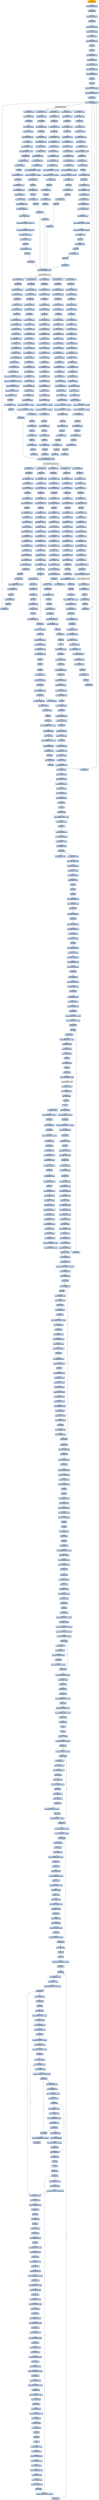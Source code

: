 digraph G {
node[shape=rectangle,style=filled,fillcolor=lightsteelblue,color=lightsteelblue]
bgcolor="transparent"
a0x00403828jmp_0x00403845[label="start\njmp 0x00403845",fillcolor="orange",color="lightgrey"];
a0x00403845cmpl_ecx_0x28ebp_[label="0x00403845\ncmpl %ecx, 0x28(%ebp)"];
a0x00403848jbe_0x00403868[label="0x00403848\njbe 0x00403868"];
a0x00403868cmpb_bl_0x00404019[label="0x00403868\ncmpb %bl, 0x00404019"];
a0x0040386eja_0x00403888[label="0x0040386e\nja 0x00403888"];
a0x00403870xchgl_eax_0x0040400b[label="0x00403870\nxchgl %eax, 0x0040400b"];
a0x00403876xchgl_ecx_0x00404008[label="0x00403876\nxchgl %ecx, 0x00404008"];
a0x0040387cmovl__16esp__edx[label="0x0040387c\nmovl -16(%esp), %edx"];
a0x00403880xchgl_ebx_0x00404021[label="0x00403880\nxchgl %ebx, 0x00404021"];
a0x00403886incl_ebx[label="0x00403886\nincl %ebx"];
a0x00403887decl_ecx[label="0x00403887\ndecl %ecx"];
a0x00403888leal_0x0040400c_eax[label="0x00403888\nleal 0x0040400c, %eax"];
a0x0040388eleal__12esp__ebx[label="0x0040388e\nleal -12(%esp), %ebx"];
a0x00403892xchgl_edi_0x00404011[label="0x00403892\nxchgl %edi, 0x00404011"];
a0x00403898movl_0x0040401b_eax[label="0x00403898\nmovl 0x0040401b, %eax"];
a0x0040389emovl_ecx_0x0040401e[label="0x0040389e\nmovl %ecx, 0x0040401e"];
a0x004038a4decl_ecx[label="0x004038a4\ndecl %ecx"];
a0x004038a5incl_edx[label="0x004038a5\nincl %edx"];
a0x004038a6pushl_0x42711cUINT32[label="0x004038a6\npushl $0x42711c<UINT32>"];
a0x004038abpushl_0x42710cUINT32[label="0x004038ab\npushl $0x42710c<UINT32>"];
a0x004038b0call_0x00401344[label="0x004038b0\ncall 0x00401344"];
a0x00401344jmp_EqualRect_user32_dll[label="0x00401344\njmp EqualRect@user32.dll"];
EqualRect_user32_dll[label="EqualRect@user32.dll",fillcolor="lightgrey",color="lightgrey"];
a0x004038b5leal_0x00404007_ecx[label="0x004038b5\nleal 0x00404007, %ecx"];
a0x004038bbcmpb_0xcesp__bh[label="0x004038bb\ncmpb 0xc(%esp), %bh"];
a0x004038bfjbe_0x004038ef[label="0x004038bf\njbe 0x004038ef"];
a0x004038c1movl__16esp__eax[label="0x004038c1\nmovl -16(%esp), %eax"];
a0x004038c5xchgl_ecx__12esp_[label="0x004038c5\nxchgl %ecx, -12(%esp)"];
a0x004038c9xchgl_edx_0x0040400d[label="0x004038c9\nxchgl %edx, 0x0040400d"];
a0x004038cfmovl__4esp__ecx[label="0x004038cf\nmovl -4(%esp), %ecx"];
a0x004038d3movl_0x00404017_eax[label="0x004038d3\nmovl 0x00404017, %eax"];
a0x004038d9movl_0x64UINT32_edx[label="0x004038d9\nmovl $0x64<UINT32>, %edx"];
a0x004038deleal_ebx__edx[label="0x004038de\nleal (%ebx), %edx"];
a0x004038e4leal_0x18ecx__edx[label="0x004038e4\nleal 0x18(%ecx), %edx"];
a0x004038eamovl_ebx__12esp_[label="0x004038ea\nmovl %ebx, -12(%esp)"];
a0x004038eeincl_edx[label="0x004038ee\nincl %edx"];
a0x004038efcmpb_0x00404004_dh[label="0x004038ef\ncmpb 0x00404004, %dh"];
a0x004038f5jno_0x00403911[label="0x004038f5\njno 0x00403911"];
a0x00403911leal_0x00404027_ecx[label="0x00403911\nleal 0x00404027, %ecx"];
a0x00403917movl_0x00404004_ebx[label="0x00403917\nmovl 0x00404004, %ebx"];
a0x0040391dxchgl_eax__40esp_[label="0x0040391d\nxchgl %eax, -40(%esp)"];
a0x00403921movl_ebx__40esp_[label="0x00403921\nmovl %ebx, -40(%esp)"];
a0x00403925movl_0x28esp__ebx[label="0x00403925\nmovl 0x28(%esp), %ebx"];
a0x00403929movl_ebx_0x00404027[label="0x00403929\nmovl %ebx, 0x00404027"];
a0x0040392fmovl_0x4esp__edx[label="0x0040392f\nmovl 0x4(%esp), %edx"];
a0x00403933movl_0xd096UINT32_0x0042712c[label="0x00403933\nmovl $0xd096<UINT32>, 0x0042712c"];
a0x0040393dmovl_0xf21dUINT32_0x00427130[label="0x0040393d\nmovl $0xf21d<UINT32>, 0x00427130"];
a0x00403947pushl_0x427134UINT32[label="0x00403947\npushl $0x427134<UINT32>"];
a0x0040394cmovl_0x00427130_eax[label="0x0040394c\nmovl 0x00427130, %eax"];
a0x00403951pushl_eax[label="0x00403951\npushl %eax"];
a0x00403952movl_0x0042712c_eax[label="0x00403952\nmovl 0x0042712c, %eax"];
a0x00403957pushl_eax[label="0x00403957\npushl %eax"];
a0x00403958call_0x00401374[label="0x00403958\ncall 0x00401374"];
a0x00401374jmp_GetScrollInfo_user32_dll[label="0x00401374\njmp GetScrollInfo@user32.dll"];
GetScrollInfo_user32_dll[label="GetScrollInfo@user32.dll",fillcolor="lightgrey",color="lightgrey"];
a0x0040395dcmpb_ah_0x00404014[label="0x0040395d\ncmpb %ah, 0x00404014"];
a0x00403963jnl_0x0040396a[label="0x00403963\njnl 0x0040396a"];
a0x0040396axchgl_ebx_0x0040401d[label="0x0040396a\nxchgl %ebx, 0x0040401d"];
a0x00403970cmpl_ebx_0x10ebp_[label="0x00403970\ncmpl %ebx, 0x10(%ebp)"];
a0x00403973jne_0x00403975[label="0x00403973\njne 0x00403975"];
a0x00403975xchgl_eax__40esp_[label="0x00403975\nxchgl %eax, -40(%esp)"];
a0x00403979cmpb_al_0x10esp_[label="0x00403979\ncmpb %al, 0x10(%esp)"];
a0x0040397djns_0x004039a1[label="0x0040397d\njns 0x004039a1"];
a0x004039a1movl_ecx_0x0040400f[label="0x004039a1\nmovl %ecx, 0x0040400f"];
a0x004039a7movl_0x00404025_ebx[label="0x004039a7\nmovl 0x00404025, %ebx"];
a0x004039adxchgl_edx__32esp_[label="0x004039ad\nxchgl %edx, -32(%esp)"];
a0x004039b1movl_edi__4esp_[label="0x004039b1\nmovl %edi, -4(%esp)"];
a0x004039b5movl_0x00404003_ebx[label="0x004039b5\nmovl 0x00404003, %ebx"];
a0x004039bbleal__24esp__ebx[label="0x004039bb\nleal -24(%esp), %ebx"];
a0x004039bfleal_0x10eax__ebx[label="0x004039bf\nleal 0x10(%eax), %ebx"];
a0x004039c5xchgl_edi__24esp_[label="0x004039c5\nxchgl %edi, -24(%esp)"];
a0x004039c9xchgl_eax_0x0040401c[label="0x004039c9\nxchgl %eax, 0x0040401c"];
a0x004039cfxchgl_ecx__8esp_[label="0x004039cf\nxchgl %ecx, -8(%esp)"];
a0x004039d3movl__12esp__edx[label="0x004039d3\nmovl -12(%esp), %edx"];
a0x004039d7xchgl_eax__20esp_[label="0x004039d7\nxchgl %eax, -20(%esp)"];
a0x004039dbmovl_0xdc03UINT32_0x00427150[label="0x004039db\nmovl $0xdc03<UINT32>, 0x00427150"];
a0x004039e5movl_0x7649UINT32_0x00427154[label="0x004039e5\nmovl $0x7649<UINT32>, 0x00427154"];
a0x004039efpushl_0x427168UINT32[label="0x004039ef\npushl $0x427168<UINT32>"];
a0x004039f4pushl_0x427158UINT32[label="0x004039f4\npushl $0x427158<UINT32>"];
a0x004039f9movl_0x00427154_eax[label="0x004039f9\nmovl 0x00427154, %eax"];
a0x004039fepushl_eax[label="0x004039fe\npushl %eax"];
a0x004039ffmovl_0x00427150_eax[label="0x004039ff\nmovl 0x00427150, %eax"];
a0x00403a04pushl_eax[label="0x00403a04\npushl %eax"];
a0x00403a05call_0x0040132c[label="0x00403a05\ncall 0x0040132c"];
a0x0040132cjmp_DrawAnimatedRects_user32_dll[label="0x0040132c\njmp DrawAnimatedRects@user32.dll"];
DrawAnimatedRects_user32_dll[label="DrawAnimatedRects@user32.dll",fillcolor="lightgrey",color="lightgrey"];
a0x00403a0acmpl__60ebp__esi[label="0x00403a0a\ncmpl -60(%ebp), %esi"];
a0x00403a0djnl_0x00403a31[label="0x00403a0d\njnl 0x00403a31"];
a0x00403a31movl_0x00404015_edi[label="0x00403a31\nmovl 0x00404015, %edi"];
a0x00403a37leal_0x18ecx__ebx[label="0x00403a37\nleal 0x18(%ecx), %ebx"];
a0x00403a3dcmpl_ecx_0x00404013[label="0x00403a3d\ncmpl %ecx, 0x00404013"];
a0x00403a43jo_0x00403a52[label="0x00403a43\njo 0x00403a52"];
a0x00403a45leal_0x0040400e_eax[label="0x00403a45\nleal 0x0040400e, %eax"];
a0x00403a4bxchgl_ebx_0x00404004[label="0x00403a4b\nxchgl %ebx, 0x00404004"];
a0x00403a51decl_ecx[label="0x00403a51\ndecl %ecx"];
a0x00403a52movl_0x00404020_edx[label="0x00403a52\nmovl 0x00404020, %edx"];
a0x00403a58movl_0x8esp__edi[label="0x00403a58\nmovl 0x8(%esp), %edi"];
a0x00403a5cxchgl_edx__12esp_[label="0x00403a5c\nxchgl %edx, -12(%esp)"];
a0x00403a60xchgl_edi__36esp_[label="0x00403a60\nxchgl %edi, -36(%esp)"];
a0x00403a64xchgl_edx_0x0040400f[label="0x00403a64\nxchgl %edx, 0x0040400f"];
a0x00403a6aleal_0x00404003_ecx[label="0x00403a6a\nleal 0x00404003, %ecx"];
a0x00403a70leal_0x00404017_edi[label="0x00403a70\nleal 0x00404017, %edi"];
a0x00403a76movl_0x00404020_ebx[label="0x00403a76\nmovl 0x00404020, %ebx"];
a0x00403a7cmovl_ebx__4esp_[label="0x00403a7c\nmovl %ebx, -4(%esp)"];
a0x00403a80xchgl_eax__36esp_[label="0x00403a80\nxchgl %eax, -36(%esp)"];
a0x00403a84movl__40esp__ebx[label="0x00403a84\nmovl -40(%esp), %ebx"];
a0x00403a88movl_esp_0x00426b98[label="0x00403a88\nmovl %esp, 0x00426b98"];
a0x00403a8ecall_0x004035d0[label="0x00403a8e\ncall 0x004035d0"];
a0x004035d0pushl_ebp[label="0x004035d0\npushl %ebp"];
a0x004035d1movl_esp_ebp[label="0x004035d1\nmovl %esp, %ebp"];
a0x004035d3addl_0xffffff8cUINT8_esp[label="0x004035d3\naddl $0xffffff8c<UINT8>, %esp"];
a0x004035d6leal__53ebp__eax[label="0x004035d6\nleal -53(%ebp), %eax"];
a0x004035d9pushl_eax[label="0x004035d9\npushl %eax"];
a0x004035daleal__37ebp__eax[label="0x004035da\nleal -37(%ebp), %eax"];
a0x004035ddpushl_eax[label="0x004035dd\npushl %eax"];
a0x004035decall_0x00401344[label="0x004035de\ncall 0x00401344"];
a0x004035e3leal_0x00404007_ecx[label="0x004035e3\nleal 0x00404007, %ecx"];
a0x004035e9cmpb_0xcesp__bh[label="0x004035e9\ncmpb 0xc(%esp), %bh"];
a0x004035edjbe_0x0040361d[label="0x004035ed\njbe 0x0040361d"];
a0x0040361dcmpb_0x00404004_dh[label="0x0040361d\ncmpb 0x00404004, %dh"];
a0x00403623jno_0x0040363f[label="0x00403623\njno 0x0040363f"];
a0x0040363fleal_0x00404027_ecx[label="0x0040363f\nleal 0x00404027, %ecx"];
a0x00403645movl_0x00404004_ebx[label="0x00403645\nmovl 0x00404004, %ebx"];
a0x0040364bxchgl_eax__40esp_[label="0x0040364b\nxchgl %eax, -40(%esp)"];
a0x0040364fmovl_ebx__40esp_[label="0x0040364f\nmovl %ebx, -40(%esp)"];
a0x00403653movl_0x28esp__ebx[label="0x00403653\nmovl 0x28(%esp), %ebx"];
a0x00403657movl_ebx_0x00404027[label="0x00403657\nmovl %ebx, 0x00404027"];
a0x0040365dmovl_0x4esp__edx[label="0x0040365d\nmovl 0x4(%esp), %edx"];
a0x00403661movl_0xd096UINT32__4ebp_[label="0x00403661\nmovl $0xd096<UINT32>, -4(%ebp)"];
a0x00403668movl_0xf21dUINT32__8ebp_[label="0x00403668\nmovl $0xf21d<UINT32>, -8(%ebp)"];
a0x0040366fleal__81ebp__eax[label="0x0040366f\nleal -81(%ebp), %eax"];
a0x00403672pushl_eax[label="0x00403672\npushl %eax"];
a0x00403673movl__8ebp__eax[label="0x00403673\nmovl -8(%ebp), %eax"];
a0x00403676pushl_eax[label="0x00403676\npushl %eax"];
a0x00403677movl__4ebp__eax[label="0x00403677\nmovl -4(%ebp), %eax"];
a0x0040367apushl_eax[label="0x0040367a\npushl %eax"];
a0x0040367bcall_0x00401374[label="0x0040367b\ncall 0x00401374"];
a0x00403680cmpb_ah_0x00404014[label="0x00403680\ncmpb %ah, 0x00404014"];
a0x00403686jnl_0x0040368d[label="0x00403686\njnl 0x0040368d"];
a0x0040368dxchgl_ebx_0x0040401d[label="0x0040368d\nxchgl %ebx, 0x0040401d"];
a0x00403693cmpl_ebx_0x10ebp_[label="0x00403693\ncmpl %ebx, 0x10(%ebp)"];
a0x00403696jne_0x00403698[label="0x00403696\njne 0x00403698"];
a0x00403698xchgl_eax__40esp_[label="0x00403698\nxchgl %eax, -40(%esp)"];
a0x0040369ccmpb_al_0x10esp_[label="0x0040369c\ncmpb %al, 0x10(%esp)"];
a0x004036a0jns_0x004036c4[label="0x004036a0\njns 0x004036c4"];
a0x004036a2movl_edi_0x00404016[label="0x004036a2\nmovl %edi, 0x00404016"];
a0x004036a8leal_0x0040401c_edx[label="0x004036a8\nleal 0x0040401c, %edx"];
a0x004036aemovl_ebx_0x0040401f[label="0x004036ae\nmovl %ebx, 0x0040401f"];
a0x004036b4leal_0x00404003_edx[label="0x004036b4\nleal 0x00404003, %edx"];
a0x004036baxchgl_ebx__4esp_[label="0x004036ba\nxchgl %ebx, -4(%esp)"];
a0x004036bemovl_ecx_0x00404026[label="0x004036be\nmovl %ecx, 0x00404026"];
a0x004036c4movl_ecx_0x0040400f[label="0x004036c4\nmovl %ecx, 0x0040400f"];
a0x004036camovl_0x00404025_ebx[label="0x004036ca\nmovl 0x00404025, %ebx"];
a0x004036d0xchgl_edx__32esp_[label="0x004036d0\nxchgl %edx, -32(%esp)"];
a0x004036d4movl_edi__4esp_[label="0x004036d4\nmovl %edi, -4(%esp)"];
a0x004036d8movl_0x00404003_ebx[label="0x004036d8\nmovl 0x00404003, %ebx"];
a0x004036deleal__24esp__ebx[label="0x004036de\nleal -24(%esp), %ebx"];
a0x004036e2leal_0x10eax__ebx[label="0x004036e2\nleal 0x10(%eax), %ebx"];
a0x004036e8xchgl_edi__24esp_[label="0x004036e8\nxchgl %edi, -24(%esp)"];
a0x004036ecxchgl_eax_0x0040401c[label="0x004036ec\nxchgl %eax, 0x0040401c"];
a0x004036f2xchgl_ecx__8esp_[label="0x004036f2\nxchgl %ecx, -8(%esp)"];
a0x004036f6movl__12esp__edx[label="0x004036f6\nmovl -12(%esp), %edx"];
a0x004036faxchgl_eax__20esp_[label="0x004036fa\nxchgl %eax, -20(%esp)"];
a0x004036femovl_0xdc03UINT32__12ebp_[label="0x004036fe\nmovl $0xdc03<UINT32>, -12(%ebp)"];
a0x00403705movl_0x7649UINT32__16ebp_[label="0x00403705\nmovl $0x7649<UINT32>, -16(%ebp)"];
a0x0040370cleal__113ebp__eax[label="0x0040370c\nleal -113(%ebp), %eax"];
a0x0040370fpushl_eax[label="0x0040370f\npushl %eax"];
a0x00403710leal__97ebp__eax[label="0x00403710\nleal -97(%ebp), %eax"];
a0x00403713pushl_eax[label="0x00403713\npushl %eax"];
a0x00403714movl__16ebp__eax[label="0x00403714\nmovl -16(%ebp), %eax"];
a0x00403717pushl_eax[label="0x00403717\npushl %eax"];
a0x00403718movl__12ebp__eax[label="0x00403718\nmovl -12(%ebp), %eax"];
a0x0040371bpushl_eax[label="0x0040371b\npushl %eax"];
a0x0040371ccall_0x0040132c[label="0x0040371c\ncall 0x0040132c"];
a0x00403721cmpl__60ebp__esi[label="0x00403721\ncmpl -60(%ebp), %esi"];
a0x00403724jnl_0x00403748[label="0x00403724\njnl 0x00403748"];
a0x00403748movl_0x00404015_edi[label="0x00403748\nmovl 0x00404015, %edi"];
a0x0040374eleal_0x18ecx__ebx[label="0x0040374e\nleal 0x18(%ecx), %ebx"];
a0x00403754cmpl_ecx_0x00404013[label="0x00403754\ncmpl %ecx, 0x00404013"];
a0x0040375ajo_0x00403769[label="0x0040375a\njo 0x00403769"];
a0x0040375cleal_0x0040400e_eax[label="0x0040375c\nleal 0x0040400e, %eax"];
a0x00403762xchgl_ebx_0x00404004[label="0x00403762\nxchgl %ebx, 0x00404004"];
a0x00403768decl_ecx[label="0x00403768\ndecl %ecx"];
a0x00403769movl_0x00404020_edx[label="0x00403769\nmovl 0x00404020, %edx"];
a0x0040376fmovl_0x8esp__edi[label="0x0040376f\nmovl 0x8(%esp), %edi"];
a0x00403773xchgl_edx__12esp_[label="0x00403773\nxchgl %edx, -12(%esp)"];
a0x00403777xchgl_edi__36esp_[label="0x00403777\nxchgl %edi, -36(%esp)"];
a0x0040377bxchgl_edx_0x0040400f[label="0x0040377b\nxchgl %edx, 0x0040400f"];
a0x00403781leal_0x00404003_ecx[label="0x00403781\nleal 0x00404003, %ecx"];
a0x00403787leal_0x00404017_edi[label="0x00403787\nleal 0x00404017, %edi"];
a0x0040378dmovl_0x00404020_ebx[label="0x0040378d\nmovl 0x00404020, %ebx"];
a0x00403793movl_ebx__4esp_[label="0x00403793\nmovl %ebx, -4(%esp)"];
a0x00403797xchgl_eax__36esp_[label="0x00403797\nxchgl %eax, -36(%esp)"];
a0x0040379bmovl__40esp__ebx[label="0x0040379b\nmovl -40(%esp), %ebx"];
a0x0040379fcall_0x004034bc[label="0x0040379f\ncall 0x004034bc"];
a0x004034bcpushl_ebp[label="0x004034bc\npushl %ebp"];
a0x004034bdmovl_esp_ebp[label="0x004034bd\nmovl %esp, %ebp"];
a0x004034bfaddl_0xfffffff8UINT8_esp[label="0x004034bf\naddl $0xfffffff8<UINT8>, %esp"];
a0x004034c2call_0x00402d80[label="0x004034c2\ncall 0x00402d80"];
a0x00402d80pushl_ebp[label="0x00402d80\npushl %ebp"];
a0x00402d81movl_esp_ebp[label="0x00402d81\nmovl %esp, %ebp"];
a0x00402d83addl_0xffffff88UINT8_esp[label="0x00402d83\naddl $0xffffff88<UINT8>, %esp"];
a0x00402d86leal_0x00404007_ecx[label="0x00402d86\nleal 0x00404007, %ecx"];
a0x00402d8ccmpb_0xcesp__bh[label="0x00402d8c\ncmpb 0xc(%esp), %bh"];
a0x00402d90jbe_0x00402dc0[label="0x00402d90\njbe 0x00402dc0"];
a0x00402dc0cmpb_0x00404004_dh[label="0x00402dc0\ncmpb 0x00404004, %dh"];
a0x00402dc6jno_0x00402de2[label="0x00402dc6\njno 0x00402de2"];
a0x00402de2leal_0x00404027_ecx[label="0x00402de2\nleal 0x00404027, %ecx"];
a0x00402de8movl_0x00404004_ebx[label="0x00402de8\nmovl 0x00404004, %ebx"];
a0x00402deexchgl_eax__40esp_[label="0x00402dee\nxchgl %eax, -40(%esp)"];
a0x00402df2movl_ebx__40esp_[label="0x00402df2\nmovl %ebx, -40(%esp)"];
a0x00402df6movl_0x28esp__ebx[label="0x00402df6\nmovl 0x28(%esp), %ebx"];
a0x00402dfamovl_ebx_0x00404027[label="0x00402dfa\nmovl %ebx, 0x00404027"];
a0x00402e00movl_0x4esp__edx[label="0x00402e00\nmovl 0x4(%esp), %edx"];
a0x00402e04leal__60ebp__eax[label="0x00402e04\nleal -60(%ebp), %eax"];
a0x00402e07pushl_eax[label="0x00402e07\npushl %eax"];
a0x00402e08leal__44ebp__eax[label="0x00402e08\nleal -44(%ebp), %eax"];
a0x00402e0bpushl_eax[label="0x00402e0b\npushl %eax"];
a0x00402e0ccall_0x00401344[label="0x00402e0c\ncall 0x00401344"];
a0x00402e11leal_0x00404007_ecx[label="0x00402e11\nleal 0x00404007, %ecx"];
a0x00402e17cmpb_0xcesp__bh[label="0x00402e17\ncmpb 0xc(%esp), %bh"];
a0x00402e1bjbe_0x00402e4b[label="0x00402e1b\njbe 0x00402e4b"];
a0x00402e4bcmpb_0x00404004_dh[label="0x00402e4b\ncmpb 0x00404004, %dh"];
a0x00402e51jno_0x00402e6d[label="0x00402e51\njno 0x00402e6d"];
a0x00402e6dleal_0x00404027_ecx[label="0x00402e6d\nleal 0x00404027, %ecx"];
a0x00402e73movl_0x00404004_ebx[label="0x00402e73\nmovl 0x00404004, %ebx"];
a0x00402e79xchgl_eax__40esp_[label="0x00402e79\nxchgl %eax, -40(%esp)"];
a0x00402e7dmovl_ebx__40esp_[label="0x00402e7d\nmovl %ebx, -40(%esp)"];
a0x00402e81movl_0x28esp__ebx[label="0x00402e81\nmovl 0x28(%esp), %ebx"];
a0x00402e85movl_ebx_0x00404027[label="0x00402e85\nmovl %ebx, 0x00404027"];
a0x00402e8bmovl_0x4esp__edx[label="0x00402e8b\nmovl 0x4(%esp), %edx"];
a0x00402e8fmovl_0xd096UINT32__4ebp_[label="0x00402e8f\nmovl $0xd096<UINT32>, -4(%ebp)"];
a0x00402e96movl_0xf21dUINT32__8ebp_[label="0x00402e96\nmovl $0xf21d<UINT32>, -8(%ebp)"];
a0x00402e9dleal__88ebp__eax[label="0x00402e9d\nleal -88(%ebp), %eax"];
a0x00402ea0pushl_eax[label="0x00402ea0\npushl %eax"];
a0x00402ea1movl__8ebp__eax[label="0x00402ea1\nmovl -8(%ebp), %eax"];
a0x00402ea4pushl_eax[label="0x00402ea4\npushl %eax"];
a0x00402ea5movl__4ebp__eax[label="0x00402ea5\nmovl -4(%ebp), %eax"];
a0x00402ea8pushl_eax[label="0x00402ea8\npushl %eax"];
a0x00402ea9call_0x00401374[label="0x00402ea9\ncall 0x00401374"];
a0x00402eaecmpb_ah_0x00404014[label="0x00402eae\ncmpb %ah, 0x00404014"];
a0x00402eb4jnl_0x00402ebb[label="0x00402eb4\njnl 0x00402ebb"];
a0x00402ebbxchgl_ebx_0x0040401d[label="0x00402ebb\nxchgl %ebx, 0x0040401d"];
a0x00402ec1cmpl_ebx_0x10ebp_[label="0x00402ec1\ncmpl %ebx, 0x10(%ebp)"];
a0x00402ec4jne_0x00402ec6[label="0x00402ec4\njne 0x00402ec6"];
a0x00402ec6xchgl_eax__40esp_[label="0x00402ec6\nxchgl %eax, -40(%esp)"];
a0x00402ecacmpb_al_0x10esp_[label="0x00402eca\ncmpb %al, 0x10(%esp)"];
a0x00402ecejns_0x00402ef2[label="0x00402ece\njns 0x00402ef2"];
a0x00402ed0movl_edi_0x00404016[label="0x00402ed0\nmovl %edi, 0x00404016"];
a0x00402ed6leal_0x0040401c_edx[label="0x00402ed6\nleal 0x0040401c, %edx"];
a0x00402edcmovl_ebx_0x0040401f[label="0x00402edc\nmovl %ebx, 0x0040401f"];
a0x00402ee2leal_0x00404003_edx[label="0x00402ee2\nleal 0x00404003, %edx"];
a0x00402ee8xchgl_ebx__4esp_[label="0x00402ee8\nxchgl %ebx, -4(%esp)"];
a0x00402eecmovl_ecx_0x00404026[label="0x00402eec\nmovl %ecx, 0x00404026"];
a0x00402ef2movl_ecx_0x0040400f[label="0x00402ef2\nmovl %ecx, 0x0040400f"];
a0x00402ef8movl_0x00404025_ebx[label="0x00402ef8\nmovl 0x00404025, %ebx"];
a0x00402efexchgl_edx__32esp_[label="0x00402efe\nxchgl %edx, -32(%esp)"];
a0x00402f02movl_edi__4esp_[label="0x00402f02\nmovl %edi, -4(%esp)"];
a0x00402f06movl_0x00404003_ebx[label="0x00402f06\nmovl 0x00404003, %ebx"];
a0x00402f0cleal__24esp__ebx[label="0x00402f0c\nleal -24(%esp), %ebx"];
a0x00402f10leal_0x10eax__ebx[label="0x00402f10\nleal 0x10(%eax), %ebx"];
a0x00402f16xchgl_edi__24esp_[label="0x00402f16\nxchgl %edi, -24(%esp)"];
a0x00402f1axchgl_eax_0x0040401c[label="0x00402f1a\nxchgl %eax, 0x0040401c"];
a0x00402f20xchgl_ecx__8esp_[label="0x00402f20\nxchgl %ecx, -8(%esp)"];
a0x00402f24movl__12esp__edx[label="0x00402f24\nmovl -12(%esp), %edx"];
a0x00402f28xchgl_eax__20esp_[label="0x00402f28\nxchgl %eax, -20(%esp)"];
a0x00402f2cmovl_0xdc03UINT32__12ebp_[label="0x00402f2c\nmovl $0xdc03<UINT32>, -12(%ebp)"];
a0x00402f33movl_0x7649UINT32__16ebp_[label="0x00402f33\nmovl $0x7649<UINT32>, -16(%ebp)"];
a0x00402f3aleal__120ebp__eax[label="0x00402f3a\nleal -120(%ebp), %eax"];
a0x00402f3dpushl_eax[label="0x00402f3d\npushl %eax"];
a0x00402f3eleal__104ebp__eax[label="0x00402f3e\nleal -104(%ebp), %eax"];
a0x00402f41pushl_eax[label="0x00402f41\npushl %eax"];
a0x00402f42movl__16ebp__eax[label="0x00402f42\nmovl -16(%ebp), %eax"];
a0x00402f45pushl_eax[label="0x00402f45\npushl %eax"];
a0x00402f46movl__12ebp__eax[label="0x00402f46\nmovl -12(%ebp), %eax"];
a0x00402f49pushl_eax[label="0x00402f49\npushl %eax"];
a0x00402f4acall_0x0040132c[label="0x00402f4a\ncall 0x0040132c"];
a0x00402f4fcmpl__60ebp__esi[label="0x00402f4f\ncmpl -60(%ebp), %esi"];
a0x00402f52jnl_0x00402f76[label="0x00402f52\njnl 0x00402f76"];
a0x00402f76movl_0x00404015_edi[label="0x00402f76\nmovl 0x00404015, %edi"];
a0x00402f7cleal_0x18ecx__ebx[label="0x00402f7c\nleal 0x18(%ecx), %ebx"];
a0x00402f82cmpl_ecx_0x00404013[label="0x00402f82\ncmpl %ecx, 0x00404013"];
a0x00402f88jo_0x00402f97[label="0x00402f88\njo 0x00402f97"];
a0x00402f8aleal_0x0040400e_eax[label="0x00402f8a\nleal 0x0040400e, %eax"];
a0x00402f90xchgl_ebx_0x00404004[label="0x00402f90\nxchgl %ebx, 0x00404004"];
a0x00402f96decl_ecx[label="0x00402f96\ndecl %ecx"];
a0x00402f97movl_0x00404020_edx[label="0x00402f97\nmovl 0x00404020, %edx"];
a0x00402f9dmovl_0x8esp__edi[label="0x00402f9d\nmovl 0x8(%esp), %edi"];
a0x00402fa1xchgl_edx__12esp_[label="0x00402fa1\nxchgl %edx, -12(%esp)"];
a0x00402fa5xchgl_edi__36esp_[label="0x00402fa5\nxchgl %edi, -36(%esp)"];
a0x00402fa9xchgl_edx_0x0040400f[label="0x00402fa9\nxchgl %edx, 0x0040400f"];
a0x00402fafleal_0x00404003_ecx[label="0x00402faf\nleal 0x00404003, %ecx"];
a0x00402fb5leal_0x00404017_edi[label="0x00402fb5\nleal 0x00404017, %edi"];
a0x00402fbbmovl_0x00404020_ebx[label="0x00402fbb\nmovl 0x00404020, %ebx"];
a0x00402fc1movl_ebx__4esp_[label="0x00402fc1\nmovl %ebx, -4(%esp)"];
a0x00402fc5xchgl_eax__36esp_[label="0x00402fc5\nxchgl %eax, -36(%esp)"];
a0x00402fc9movl__40esp__ebx[label="0x00402fc9\nmovl -40(%esp), %ebx"];
a0x00402fcdpushl_0x4034a8UINT32[label="0x00402fcd\npushl $0x4034a8<UINT32>"];
a0x00402fd2call_0x004012dc[label="0x00402fd2\ncall 0x004012dc"];
a0x004012dcjmp_LoadLibraryW_kernel32_dll[label="0x004012dc\njmp LoadLibraryW@kernel32.dll"];
LoadLibraryW_kernel32_dll[label="LoadLibraryW@kernel32.dll",fillcolor="lightgrey",color="lightgrey"];
a0x00402fd7movl_eax_0x00426ba4[label="0x00402fd7\nmovl %eax, 0x00426ba4"];
a0x00402fdcleal__60ebp__eax[label="0x00402fdc\nleal -60(%ebp), %eax"];
a0x00402fdfpushl_eax[label="0x00402fdf\npushl %eax"];
a0x00402fe0leal__44ebp__eax[label="0x00402fe0\nleal -44(%ebp), %eax"];
a0x00402fe3pushl_eax[label="0x00402fe3\npushl %eax"];
a0x00402fe4call_0x00401344[label="0x00402fe4\ncall 0x00401344"];
a0x00402fe9leal_0x00404007_ecx[label="0x00402fe9\nleal 0x00404007, %ecx"];
a0x00402fefcmpb_0xcesp__bh[label="0x00402fef\ncmpb 0xc(%esp), %bh"];
a0x00402ff3jbe_0x00403023[label="0x00402ff3\njbe 0x00403023"];
a0x00403023cmpb_0x00404004_dh[label="0x00403023\ncmpb 0x00404004, %dh"];
a0x00403029jno_0x00403045[label="0x00403029\njno 0x00403045"];
a0x00403045leal_0x00404027_ecx[label="0x00403045\nleal 0x00404027, %ecx"];
a0x0040304bmovl_0x00404004_ebx[label="0x0040304b\nmovl 0x00404004, %ebx"];
a0x00403051xchgl_eax__40esp_[label="0x00403051\nxchgl %eax, -40(%esp)"];
a0x00403055movl_ebx__40esp_[label="0x00403055\nmovl %ebx, -40(%esp)"];
a0x00403059movl_0x28esp__ebx[label="0x00403059\nmovl 0x28(%esp), %ebx"];
a0x0040305dmovl_ebx_0x00404027[label="0x0040305d\nmovl %ebx, 0x00404027"];
a0x00403063movl_0x4esp__edx[label="0x00403063\nmovl 0x4(%esp), %edx"];
a0x00403067movl_0xd096UINT32__4ebp_[label="0x00403067\nmovl $0xd096<UINT32>, -4(%ebp)"];
a0x0040306emovl_0xf21dUINT32__8ebp_[label="0x0040306e\nmovl $0xf21d<UINT32>, -8(%ebp)"];
a0x00403075leal__88ebp__eax[label="0x00403075\nleal -88(%ebp), %eax"];
a0x00403078pushl_eax[label="0x00403078\npushl %eax"];
a0x00403079movl__8ebp__eax[label="0x00403079\nmovl -8(%ebp), %eax"];
a0x0040307cpushl_eax[label="0x0040307c\npushl %eax"];
a0x0040307dmovl__4ebp__eax[label="0x0040307d\nmovl -4(%ebp), %eax"];
a0x00403080pushl_eax[label="0x00403080\npushl %eax"];
a0x00403081call_0x00401374[label="0x00403081\ncall 0x00401374"];
a0x00403086cmpb_ah_0x00404014[label="0x00403086\ncmpb %ah, 0x00404014"];
a0x0040308cjnl_0x00403093[label="0x0040308c\njnl 0x00403093"];
a0x00403093xchgl_ebx_0x0040401d[label="0x00403093\nxchgl %ebx, 0x0040401d"];
a0x00403099cmpl_ebx_0x10ebp_[label="0x00403099\ncmpl %ebx, 0x10(%ebp)"];
a0x0040309cjne_0x0040309e[label="0x0040309c\njne 0x0040309e"];
a0x0040309exchgl_eax__40esp_[label="0x0040309e\nxchgl %eax, -40(%esp)"];
a0x004030a2cmpb_al_0x10esp_[label="0x004030a2\ncmpb %al, 0x10(%esp)"];
a0x004030a6jns_0x004030ca[label="0x004030a6\njns 0x004030ca"];
a0x004030a8movl_edi_0x00404016[label="0x004030a8\nmovl %edi, 0x00404016"];
a0x004030aeleal_0x0040401c_edx[label="0x004030ae\nleal 0x0040401c, %edx"];
a0x004030b4movl_ebx_0x0040401f[label="0x004030b4\nmovl %ebx, 0x0040401f"];
a0x004030baleal_0x00404003_edx[label="0x004030ba\nleal 0x00404003, %edx"];
a0x004030c0xchgl_ebx__4esp_[label="0x004030c0\nxchgl %ebx, -4(%esp)"];
a0x004030c4movl_ecx_0x00404026[label="0x004030c4\nmovl %ecx, 0x00404026"];
a0x004030camovl_ecx_0x0040400f[label="0x004030ca\nmovl %ecx, 0x0040400f"];
a0x004030d0movl_0x00404025_ebx[label="0x004030d0\nmovl 0x00404025, %ebx"];
a0x004030d6xchgl_edx__32esp_[label="0x004030d6\nxchgl %edx, -32(%esp)"];
a0x004030damovl_edi__4esp_[label="0x004030da\nmovl %edi, -4(%esp)"];
a0x004030demovl_0x00404003_ebx[label="0x004030de\nmovl 0x00404003, %ebx"];
a0x004030e4leal__24esp__ebx[label="0x004030e4\nleal -24(%esp), %ebx"];
a0x004030e8leal_0x10eax__ebx[label="0x004030e8\nleal 0x10(%eax), %ebx"];
a0x004030eexchgl_edi__24esp_[label="0x004030ee\nxchgl %edi, -24(%esp)"];
a0x004030f2xchgl_eax_0x0040401c[label="0x004030f2\nxchgl %eax, 0x0040401c"];
a0x004030f8xchgl_ecx__8esp_[label="0x004030f8\nxchgl %ecx, -8(%esp)"];
a0x004030fcmovl__12esp__edx[label="0x004030fc\nmovl -12(%esp), %edx"];
a0x00403100xchgl_eax__20esp_[label="0x00403100\nxchgl %eax, -20(%esp)"];
a0x00403104movl_0xdc03UINT32__12ebp_[label="0x00403104\nmovl $0xdc03<UINT32>, -12(%ebp)"];
a0x0040310bmovl_0x7649UINT32__16ebp_[label="0x0040310b\nmovl $0x7649<UINT32>, -16(%ebp)"];
a0x00403112leal__120ebp__eax[label="0x00403112\nleal -120(%ebp), %eax"];
a0x00403115pushl_eax[label="0x00403115\npushl %eax"];
a0x00403116leal__104ebp__eax[label="0x00403116\nleal -104(%ebp), %eax"];
a0x00403119pushl_eax[label="0x00403119\npushl %eax"];
a0x0040311amovl__16ebp__eax[label="0x0040311a\nmovl -16(%ebp), %eax"];
a0x0040311dpushl_eax[label="0x0040311d\npushl %eax"];
a0x0040311emovl__12ebp__eax[label="0x0040311e\nmovl -12(%ebp), %eax"];
a0x00403121pushl_eax[label="0x00403121\npushl %eax"];
a0x00403122call_0x0040132c[label="0x00403122\ncall 0x0040132c"];
a0x00403127cmpl__60ebp__esi[label="0x00403127\ncmpl -60(%ebp), %esi"];
a0x0040312ajnl_0x0040314e[label="0x0040312a\njnl 0x0040314e"];
a0x0040314emovl_0x00404015_edi[label="0x0040314e\nmovl 0x00404015, %edi"];
a0x00403154leal_0x18ecx__ebx[label="0x00403154\nleal 0x18(%ecx), %ebx"];
a0x0040315acmpl_ecx_0x00404013[label="0x0040315a\ncmpl %ecx, 0x00404013"];
a0x00403160jo_0x0040316f[label="0x00403160\njo 0x0040316f"];
a0x00403162leal_0x0040400e_eax[label="0x00403162\nleal 0x0040400e, %eax"];
a0x00403168xchgl_ebx_0x00404004[label="0x00403168\nxchgl %ebx, 0x00404004"];
a0x0040316edecl_ecx[label="0x0040316e\ndecl %ecx"];
a0x0040316fmovl_0x00404020_edx[label="0x0040316f\nmovl 0x00404020, %edx"];
a0x00403175movl_0x8esp__edi[label="0x00403175\nmovl 0x8(%esp), %edi"];
a0x00403179xchgl_edx__12esp_[label="0x00403179\nxchgl %edx, -12(%esp)"];
a0x0040317dxchgl_edi__36esp_[label="0x0040317d\nxchgl %edi, -36(%esp)"];
a0x00403181xchgl_edx_0x0040400f[label="0x00403181\nxchgl %edx, 0x0040400f"];
a0x00403187leal_0x00404003_ecx[label="0x00403187\nleal 0x00404003, %ecx"];
a0x0040318dleal_0x00404017_edi[label="0x0040318d\nleal 0x00404017, %edi"];
a0x00403193movl_0x00404020_ebx[label="0x00403193\nmovl 0x00404020, %ebx"];
a0x00403199movl_ebx__4esp_[label="0x00403199\nmovl %ebx, -4(%esp)"];
a0x0040319dxchgl_eax__36esp_[label="0x0040319d\nxchgl %eax, -36(%esp)"];
a0x004031a1movl__40esp__ebx[label="0x004031a1\nmovl -40(%esp), %ebx"];
a0x004031a5movl_0x00426ba4_eax[label="0x004031a5\nmovl 0x00426ba4, %eax"];
a0x004031aamovl_eax_edi[label="0x004031aa\nmovl %eax, %edi"];
a0x004031acxorl_esi_esi[label="0x004031ac\nxorl %esi, %esi"];
a0x004031aeaddl_0x4esp__ebx[label="0x004031ae\naddl 0x4(%esp), %ebx"];
a0x004031b2andl_eax_edx[label="0x004031b2\nandl %eax, %edx"];
a0x004031b4movw_edi__si[label="0x004031b4\nmovw (%edi), %si"];
a0x004031b7subl_edx_eax[label="0x004031b7\nsubl %edx, %eax"];
a0x004031b9decl_ecx[label="0x004031b9\ndecl %ecx"];
a0x004031baandl__8ebp__ecx[label="0x004031ba\nandl -8(%ebp), %ecx"];
a0x004031bdmovl_esp__ebx[label="0x004031bd\nmovl (%esp), %ebx"];
a0x004031c0incl_edi[label="0x004031c0\nincl %edi"];
a0x004031c1cmpw_0x00426ba8_si[label="0x004031c1\ncmpw 0x00426ba8, %si"];
a0x004031c8jne_0x004031ac[label="0x004031c8\njne 0x004031ac"];
a0x004031cacmpb_ch_0x00404013[label="0x004031ca\ncmpb %ch, 0x00404013"];
a0x004031d0je_0x004031eb[label="0x004031d0\nje 0x004031eb"];
a0x004031d2xchgl_ecx_0x00404017[label="0x004031d2\nxchgl %ecx, 0x00404017"];
a0x004031d8movl_0x18esp__eax[label="0x004031d8\nmovl 0x18(%esp), %eax"];
a0x004031dcleal_0x0040400b_edx[label="0x004031dc\nleal 0x0040400b, %edx"];
a0x004031e2movl_0x0040400f_ecx[label="0x004031e2\nmovl 0x0040400f, %ecx"];
a0x004031e8decl_ebx[label="0x004031e8\ndecl %ebx"];
a0x004031e9decl_ecx[label="0x004031e9\ndecl %ecx"];
a0x004031eaincl_eax[label="0x004031ea\nincl %eax"];
a0x004031ebmovl__16esp__ebx[label="0x004031eb\nmovl -16(%esp), %ebx"];
a0x004031efcmpl_eax_0x2cebp_[label="0x004031ef\ncmpl %eax, 0x2c(%ebp)"];
a0x004031f2jle_0x00403207[label="0x004031f2\njle 0x00403207"];
a0x00403207cmpl_0x0040401e_ebp[label="0x00403207\ncmpl 0x0040401e, %ebp"];
a0x0040320djg_0x00403238[label="0x0040320d\njg 0x00403238"];
a0x0040320fxchgl_edi__32esp_[label="0x0040320f\nxchgl %edi, -32(%esp)"];
a0x00403238movl_edx_0x0040400f[label="0x00403238\nmovl %edx, 0x0040400f"];
a0x0040323exchgl_edx__40esp_[label="0x0040323e\nxchgl %edx, -40(%esp)"];
a0x00403242movl__8esp__ebx[label="0x00403242\nmovl -8(%esp), %ebx"];
a0x00403246decl_eax[label="0x00403246\ndecl %eax"];
a0x00403247xorw_ax_ax[label="0x00403247\nxorw %ax, %ax"];
a0x0040324amovw_0xfffffafbUINT16_ax[label="0x0040324a\nmovw $0xfffffafb<UINT16>, %ax"];
a0x0040324eleal_0x00426b94_edx[label="0x0040324e\nleal 0x00426b94, %edx"];
a0x00403254movw_ax_edx_[label="0x00403254\nmovw %ax, (%edx)"];
a0x00403257movb_0xffffffd1UINT8_al[label="0x00403257\nmovb $0xffffffd1<UINT8>, %al"];
a0x00403259movb_al_0x00426b9c[label="0x00403259\nmovb %al, 0x00426b9c"];
a0x0040325eleal__60ebp__eax[label="0x0040325e\nleal -60(%ebp), %eax"];
a0x00403261pushl_eax[label="0x00403261\npushl %eax"];
a0x00403262leal__44ebp__eax[label="0x00403262\nleal -44(%ebp), %eax"];
a0x00403265pushl_eax[label="0x00403265\npushl %eax"];
a0x00403266call_0x00401344[label="0x00403266\ncall 0x00401344"];
a0x0040326bleal_0x00404007_ecx[label="0x0040326b\nleal 0x00404007, %ecx"];
a0x00403271cmpb_0xcesp__bh[label="0x00403271\ncmpb 0xc(%esp), %bh"];
a0x00403275jbe_0x004032a5[label="0x00403275\njbe 0x004032a5"];
a0x00403277movl__16esp__eax[label="0x00403277\nmovl -16(%esp), %eax"];
a0x0040327bxchgl_ecx__12esp_[label="0x0040327b\nxchgl %ecx, -12(%esp)"];
a0x0040327fxchgl_edx_0x0040400d[label="0x0040327f\nxchgl %edx, 0x0040400d"];
a0x00403285movl__4esp__ecx[label="0x00403285\nmovl -4(%esp), %ecx"];
a0x00403289movl_0x00404017_eax[label="0x00403289\nmovl 0x00404017, %eax"];
a0x0040328fmovl_0x64UINT32_edx[label="0x0040328f\nmovl $0x64<UINT32>, %edx"];
a0x00403294leal_ebx__edx[label="0x00403294\nleal (%ebx), %edx"];
a0x0040329aleal_0x18ecx__edx[label="0x0040329a\nleal 0x18(%ecx), %edx"];
a0x004032a0movl_ebx__12esp_[label="0x004032a0\nmovl %ebx, -12(%esp)"];
a0x004032a4incl_edx[label="0x004032a4\nincl %edx"];
a0x004032a5cmpb_0x00404004_dh[label="0x004032a5\ncmpb 0x00404004, %dh"];
a0x004032abjno_0x004032c7[label="0x004032ab\njno 0x004032c7"];
a0x004032c7leal_0x00404027_ecx[label="0x004032c7\nleal 0x00404027, %ecx"];
a0x004032cdmovl_0x00404004_ebx[label="0x004032cd\nmovl 0x00404004, %ebx"];
a0x004032d3xchgl_eax__40esp_[label="0x004032d3\nxchgl %eax, -40(%esp)"];
a0x004032d7movl_ebx__40esp_[label="0x004032d7\nmovl %ebx, -40(%esp)"];
a0x004032dbmovl_0x28esp__ebx[label="0x004032db\nmovl 0x28(%esp), %ebx"];
a0x004032dfmovl_ebx_0x00404027[label="0x004032df\nmovl %ebx, 0x00404027"];
a0x004032e5movl_0x4esp__edx[label="0x004032e5\nmovl 0x4(%esp), %edx"];
a0x004032e9movl_0xd096UINT32__4ebp_[label="0x004032e9\nmovl $0xd096<UINT32>, -4(%ebp)"];
a0x004032f0movl_0xf21dUINT32__8ebp_[label="0x004032f0\nmovl $0xf21d<UINT32>, -8(%ebp)"];
a0x004032f7leal__88ebp__eax[label="0x004032f7\nleal -88(%ebp), %eax"];
a0x004032fapushl_eax[label="0x004032fa\npushl %eax"];
a0x004032fbmovl__8ebp__eax[label="0x004032fb\nmovl -8(%ebp), %eax"];
a0x004032fepushl_eax[label="0x004032fe\npushl %eax"];
a0x004032ffmovl__4ebp__eax[label="0x004032ff\nmovl -4(%ebp), %eax"];
a0x00403302pushl_eax[label="0x00403302\npushl %eax"];
a0x00403303call_0x00401374[label="0x00403303\ncall 0x00401374"];
a0x00403308cmpb_ah_0x00404014[label="0x00403308\ncmpb %ah, 0x00404014"];
a0x0040330ejnl_0x00403315[label="0x0040330e\njnl 0x00403315"];
a0x00403315xchgl_ebx_0x0040401d[label="0x00403315\nxchgl %ebx, 0x0040401d"];
a0x0040331bcmpl_ebx_0x10ebp_[label="0x0040331b\ncmpl %ebx, 0x10(%ebp)"];
a0x0040331ejne_0x00403320[label="0x0040331e\njne 0x00403320"];
a0x00403320xchgl_eax__40esp_[label="0x00403320\nxchgl %eax, -40(%esp)"];
a0x00403324cmpb_al_0x10esp_[label="0x00403324\ncmpb %al, 0x10(%esp)"];
a0x00403328jns_0x0040334c[label="0x00403328\njns 0x0040334c"];
a0x0040332amovl_edi_0x00404016[label="0x0040332a\nmovl %edi, 0x00404016"];
a0x00403330leal_0x0040401c_edx[label="0x00403330\nleal 0x0040401c, %edx"];
a0x00403336movl_ebx_0x0040401f[label="0x00403336\nmovl %ebx, 0x0040401f"];
a0x0040333cleal_0x00404003_edx[label="0x0040333c\nleal 0x00404003, %edx"];
a0x00403342xchgl_ebx__4esp_[label="0x00403342\nxchgl %ebx, -4(%esp)"];
a0x00403346movl_ecx_0x00404026[label="0x00403346\nmovl %ecx, 0x00404026"];
a0x0040334cmovl_ecx_0x0040400f[label="0x0040334c\nmovl %ecx, 0x0040400f"];
a0x00403352movl_0x00404025_ebx[label="0x00403352\nmovl 0x00404025, %ebx"];
a0x00403358xchgl_edx__32esp_[label="0x00403358\nxchgl %edx, -32(%esp)"];
a0x0040335cmovl_edi__4esp_[label="0x0040335c\nmovl %edi, -4(%esp)"];
a0x00403360movl_0x00404003_ebx[label="0x00403360\nmovl 0x00404003, %ebx"];
a0x00403366leal__24esp__ebx[label="0x00403366\nleal -24(%esp), %ebx"];
a0x0040336aleal_0x10eax__ebx[label="0x0040336a\nleal 0x10(%eax), %ebx"];
a0x00403370xchgl_edi__24esp_[label="0x00403370\nxchgl %edi, -24(%esp)"];
a0x00403374xchgl_eax_0x0040401c[label="0x00403374\nxchgl %eax, 0x0040401c"];
a0x0040337axchgl_ecx__8esp_[label="0x0040337a\nxchgl %ecx, -8(%esp)"];
a0x0040337emovl__12esp__edx[label="0x0040337e\nmovl -12(%esp), %edx"];
a0x00403382xchgl_eax__20esp_[label="0x00403382\nxchgl %eax, -20(%esp)"];
a0x00403386movl_0xdc03UINT32__12ebp_[label="0x00403386\nmovl $0xdc03<UINT32>, -12(%ebp)"];
a0x0040338dmovl_0x7649UINT32__16ebp_[label="0x0040338d\nmovl $0x7649<UINT32>, -16(%ebp)"];
a0x00403394leal__120ebp__eax[label="0x00403394\nleal -120(%ebp), %eax"];
a0x00403397pushl_eax[label="0x00403397\npushl %eax"];
a0x00403398leal__104ebp__eax[label="0x00403398\nleal -104(%ebp), %eax"];
a0x0040339bpushl_eax[label="0x0040339b\npushl %eax"];
a0x0040339cmovl__16ebp__eax[label="0x0040339c\nmovl -16(%ebp), %eax"];
a0x0040339fpushl_eax[label="0x0040339f\npushl %eax"];
a0x004033a0movl__12ebp__eax[label="0x004033a0\nmovl -12(%ebp), %eax"];
a0x004033a3pushl_eax[label="0x004033a3\npushl %eax"];
a0x004033a4call_0x0040132c[label="0x004033a4\ncall 0x0040132c"];
a0x004033a9cmpl__60ebp__esi[label="0x004033a9\ncmpl -60(%ebp), %esi"];
a0x004033acjnl_0x004033d0[label="0x004033ac\njnl 0x004033d0"];
a0x004033d0movl_0x00404015_edi[label="0x004033d0\nmovl 0x00404015, %edi"];
a0x004033d6leal_0x18ecx__ebx[label="0x004033d6\nleal 0x18(%ecx), %ebx"];
a0x004033dccmpl_ecx_0x00404013[label="0x004033dc\ncmpl %ecx, 0x00404013"];
a0x004033e2jo_0x004033f1[label="0x004033e2\njo 0x004033f1"];
a0x004033e4leal_0x0040400e_eax[label="0x004033e4\nleal 0x0040400e, %eax"];
a0x004033eaxchgl_ebx_0x00404004[label="0x004033ea\nxchgl %ebx, 0x00404004"];
a0x004033f0decl_ecx[label="0x004033f0\ndecl %ecx"];
a0x004033f1movl_0x00404020_edx[label="0x004033f1\nmovl 0x00404020, %edx"];
a0x004033f7movl_0x8esp__edi[label="0x004033f7\nmovl 0x8(%esp), %edi"];
a0x004033fbxchgl_edx__12esp_[label="0x004033fb\nxchgl %edx, -12(%esp)"];
a0x004033ffxchgl_edi__36esp_[label="0x004033ff\nxchgl %edi, -36(%esp)"];
a0x00403403xchgl_edx_0x0040400f[label="0x00403403\nxchgl %edx, 0x0040400f"];
a0x00403409leal_0x00404003_ecx[label="0x00403409\nleal 0x00404003, %ecx"];
a0x0040340fleal_0x00404017_edi[label="0x0040340f\nleal 0x00404017, %edi"];
a0x00403415movl_0x00404020_ebx[label="0x00403415\nmovl 0x00404020, %ebx"];
a0x0040341bmovl_ebx__4esp_[label="0x0040341b\nmovl %ebx, -4(%esp)"];
a0x0040341fxchgl_eax__36esp_[label="0x0040341f\nxchgl %eax, -36(%esp)"];
a0x00403423movl__40esp__ebx[label="0x00403423\nmovl -40(%esp), %ebx"];
a0x00403427movl_eax_0x00404000[label="0x00403427\nmovl %eax, 0x00404000"];
a0x0040342dxchgl_eax_0x0040400b[label="0x0040342d\nxchgl %eax, 0x0040400b"];
a0x00403433cmpl_eax_0x00404006[label="0x00403433\ncmpl %eax, 0x00404006"];
a0x00403439jl_0x00403457[label="0x00403439\njl 0x00403457"];
a0x0040343bmovl_0x20esp__ecx[label="0x0040343b\nmovl 0x20(%esp), %ecx"];
a0x00403457cmpl_edx__8esp_[label="0x00403457\ncmpl %edx, -8(%esp)"];
a0x0040345bjns_0x00403465[label="0x0040345b\njns 0x00403465"];
a0x0040345dmovl_0x00404014_edi[label="0x0040345d\nmovl 0x00404014, %edi"];
a0x00403463decl_ecx[label="0x00403463\ndecl %ecx"];
a0x00403464incl_edi[label="0x00403464\nincl %edi"];
a0x00403465cmpb__20esp__bh[label="0x00403465\ncmpb -20(%esp), %bh"];
a0x00403469jne_0x00403494[label="0x00403469\njne 0x00403494"];
a0x00403494xchgl_ebx_0x0040400d[label="0x00403494\nxchgl %ebx, 0x0040400d"];
a0x0040349amovl_0x00404002_ebx[label="0x0040349a\nmovl 0x00404002, %ebx"];
a0x004034a0decl_edx[label="0x004034a0\ndecl %edx"];
a0x004034a1movl_ebp_esp[label="0x004034a1\nmovl %ebp, %esp"];
a0x004034a3popl_ebp[label="0x004034a3\npopl %ebp"];
a0x004034a4ret[label="0x004034a4\nret"];
a0x004034c7cmpl_0x0040401a_esp[label="0x004034c7\ncmpl 0x0040401a, %esp"];
a0x004034cdjg_0x004034ea[label="0x004034cd\njg 0x004034ea"];
a0x004034eacmpb_bl_0xcebp_[label="0x004034ea\ncmpb %bl, 0xc(%ebp)"];
a0x004034edjae_0x00403504[label="0x004034ed\njae 0x00403504"];
a0x00403504cmpl_0x00404006_eax[label="0x00403504\ncmpl 0x00404006, %eax"];
a0x0040350ajns_0x00403529[label="0x0040350a\njns 0x00403529"];
a0x00403529xchgl_edi_0x00404009[label="0x00403529\nxchgl %edi, 0x00404009"];
a0x0040352fxchgl_eax__12esp_[label="0x0040352f\nxchgl %eax, -12(%esp)"];
a0x00403533movl_ebx_0x00404027[label="0x00403533\nmovl %ebx, 0x00404027"];
a0x00403539movl_0x00404009_edi[label="0x00403539\nmovl 0x00404009, %edi"];
a0x0040353fdecl_ebx[label="0x0040353f\ndecl %ebx"];
a0x00403540cmpb_ah_0x00404014[label="0x00403540\ncmpb %ah, 0x00404014"];
a0x00403546jnl_0x0040354d[label="0x00403546\njnl 0x0040354d"];
a0x0040354dxchgl_ebx_0x0040401d[label="0x0040354d\nxchgl %ebx, 0x0040401d"];
a0x00403553cmpl_ebx_0x10ebp_[label="0x00403553\ncmpl %ebx, 0x10(%ebp)"];
a0x00403556jne_0x00403558[label="0x00403556\njne 0x00403558"];
a0x00403558xchgl_eax__40esp_[label="0x00403558\nxchgl %eax, -40(%esp)"];
a0x0040355ccmpb_al_0x10esp_[label="0x0040355c\ncmpb %al, 0x10(%esp)"];
a0x00403560jns_0x00403584[label="0x00403560\njns 0x00403584"];
a0x00403584movl_ecx_0x0040400f[label="0x00403584\nmovl %ecx, 0x0040400f"];
a0x0040358amovl_0x00404025_ebx[label="0x0040358a\nmovl 0x00404025, %ebx"];
a0x00403590xchgl_edx__32esp_[label="0x00403590\nxchgl %edx, -32(%esp)"];
a0x00403594movl_edi__4esp_[label="0x00403594\nmovl %edi, -4(%esp)"];
a0x00403598movl_0x00404003_ebx[label="0x00403598\nmovl 0x00404003, %ebx"];
a0x0040359eleal__24esp__ebx[label="0x0040359e\nleal -24(%esp), %ebx"];
a0x004035a2leal_0x10eax__ebx[label="0x004035a2\nleal 0x10(%eax), %ebx"];
a0x004035a8xchgl_edi__24esp_[label="0x004035a8\nxchgl %edi, -24(%esp)"];
a0x004035acxchgl_eax_0x0040401c[label="0x004035ac\nxchgl %eax, 0x0040401c"];
a0x004035b2xchgl_ecx__8esp_[label="0x004035b2\nxchgl %ecx, -8(%esp)"];
a0x004035b6movl__12esp__edx[label="0x004035b6\nmovl -12(%esp), %edx"];
a0x004035baxchgl_eax__20esp_[label="0x004035ba\nxchgl %eax, -20(%esp)"];
a0x004035becall_0x004027bc[label="0x004035be\ncall 0x004027bc"];
a0x004027bcpushl_ebp[label="0x004027bc\npushl %ebp"];
a0x004027bdmovl_esp_ebp[label="0x004027bd\nmovl %esp, %ebp"];
a0x004027bfaddl_0xffffffecUINT8_esp[label="0x004027bf\naddl $0xffffffec<UINT8>, %esp"];
a0x004027c2cmpl_0x0040401f_esp[label="0x004027c2\ncmpl 0x0040401f, %esp"];
a0x004027c8ja_0x004027e5[label="0x004027c8\nja 0x004027e5"];
a0x004027e5movl_0x00404001_edi[label="0x004027e5\nmovl 0x00404001, %edi"];
a0x004027ebxchgl_edx_0x0040401d[label="0x004027eb\nxchgl %edx, 0x0040401d"];
a0x004027f1leal_0x00404017_eax[label="0x004027f1\nleal 0x00404017, %eax"];
a0x004027f7cmpl__4ebp__ebp[label="0x004027f7\ncmpl -4(%ebp), %ebp"];
a0x004027fajbe_0x0040281f[label="0x004027fa\njbe 0x0040281f"];
a0x004027fcleal_0x00404022_ecx[label="0x004027fc\nleal 0x00404022, %ecx"];
a0x0040281fleal_0x00404008_edx[label="0x0040281f\nleal 0x00404008, %edx"];
a0x00402825movl_edx_0x00404009[label="0x00402825\nmovl %edx, 0x00404009"];
a0x0040282bxchgl_ebx_0x00404013[label="0x0040282b\nxchgl %ebx, 0x00404013"];
a0x00402831xchgl_ebx__12esp_[label="0x00402831\nxchgl %ebx, -12(%esp)"];
a0x00402835xchgl_edx__32esp_[label="0x00402835\nxchgl %edx, -32(%esp)"];
a0x00402839leal__28esp__ebx[label="0x00402839\nleal -28(%esp), %ebx"];
a0x0040283dincl_ebx[label="0x0040283d\nincl %ebx"];
a0x0040283edecl_ebx[label="0x0040283e\ndecl %ebx"];
a0x0040283fincl_eax[label="0x0040283f\nincl %eax"];
a0x00402840movw_0x00426b94_ax[label="0x00402840\nmovw 0x00426b94, %ax"];
a0x00402846cmpw_0x00426b90_ax[label="0x00402846\ncmpw 0x00426b90, %ax"];
a0x0040284djne_0x00402d7a[label="0x0040284d\njne 0x00402d7a"];
a0x00402853cmpb_bh_0x00404025[label="0x00402853\ncmpb %bh, 0x00404025"];
a0x00402859jl_0x00402870[label="0x00402859\njl 0x00402870"];
a0x0040285bxchgl_ecx_0x00404023[label="0x0040285b\nxchgl %ecx, 0x00404023"];
a0x00402861xchgl_edx_0x00404021[label="0x00402861\nxchgl %edx, 0x00404021"];
a0x00402867movl_edx__40esp_[label="0x00402867\nmovl %edx, -40(%esp)"];
a0x0040286bxchgl_edx__12esp_[label="0x0040286b\nxchgl %edx, -12(%esp)"];
a0x0040286fincl_edx[label="0x0040286f\nincl %edx"];
a0x00402870movl_ebx_0x0040400d[label="0x00402870\nmovl %ebx, 0x0040400d"];
a0x00402876xchgl_ecx__12esp_[label="0x00402876\nxchgl %ecx, -12(%esp)"];
a0x0040287axchgl_edx_0x00404011[label="0x0040287a\nxchgl %edx, 0x00404011"];
a0x00402880movl_0x0040401d_eax[label="0x00402880\nmovl 0x0040401d, %eax"];
a0x00402886cmpl_0x0040401d_edx[label="0x00402886\ncmpl 0x0040401d, %edx"];
a0x0040288cjo_0x00402892[label="0x0040288c\njo 0x00402892"];
a0x0040288eleal__16esp__ebx[label="0x0040288e\nleal -16(%esp), %ebx"];
a0x00402892xchgl_ebx_0x0040400e[label="0x00402892\nxchgl %ebx, 0x0040400e"];
a0x00402898cmpb_0x34ebp__dh[label="0x00402898\ncmpb 0x34(%ebp), %dh"];
a0x0040289bjns_0x004028be[label="0x0040289b\njns 0x004028be"];
a0x004028beleal_0x0040401d_edx[label="0x004028be\nleal 0x0040401d, %edx"];
a0x004028c4movl_edx__40esp_[label="0x004028c4\nmovl %edx, -40(%esp)"];
a0x004028c8movl_0x18esp__edx[label="0x004028c8\nmovl 0x18(%esp), %edx"];
a0x004028ccjmp_0x004028d1[label="0x004028cc\njmp 0x004028d1"];
a0x004028d1movl_0x21bacUINT32_edx[label="0x004028d1\nmovl $0x21bac<UINT32>, %edx"];
a0x004028d6movl_0x40UINT32_eax[label="0x004028d6\nmovl $0x40<UINT32>, %eax"];
a0x004028dbcall_0x00402798[label="0x004028db\ncall 0x00402798"];
a0x00402798pushl_ebp[label="0x00402798\npushl %ebp"];
a0x00402799movl_esp_ebp[label="0x00402799\nmovl %esp, %ebp"];
a0x0040279baddl_0xfffffff4UINT8_esp[label="0x0040279b\naddl $0xfffffff4<UINT8>, %esp"];
a0x0040279emovl_edx__8ebp_[label="0x0040279e\nmovl %edx, -8(%ebp)"];
a0x004027a1movl_eax__4ebp_[label="0x004027a1\nmovl %eax, -4(%ebp)"];
a0x004027a4movl__8ebp__eax[label="0x004027a4\nmovl -8(%ebp), %eax"];
a0x004027a7pushl_eax[label="0x004027a7\npushl %eax"];
a0x004027a8movl__4ebp__eax[label="0x004027a8\nmovl -4(%ebp), %eax"];
a0x004027abpushl_eax[label="0x004027ab\npushl %eax"];
a0x004027accall_0x004012bc[label="0x004027ac\ncall 0x004012bc"];
a0x004012bcjmp_GlobalAlloc_kernel32_dll[label="0x004012bc\njmp GlobalAlloc@kernel32.dll"];
GlobalAlloc_kernel32_dll[label="GlobalAlloc@kernel32.dll",fillcolor="lightgrey",color="lightgrey"];
a0x004027b1movl_eax__12ebp_[label="0x004027b1\nmovl %eax, -12(%ebp)"];
a0x004027b4movl__12ebp__eax[label="0x004027b4\nmovl -12(%ebp), %eax"];
a0x004027b7movl_ebp_esp[label="0x004027b7\nmovl %ebp, %esp"];
a0x004027b9popl_ebp[label="0x004027b9\npopl %ebp"];
a0x004027baret[label="0x004027ba\nret"];
a0x004028e0movl_eax__4ebp_[label="0x004028e0\nmovl %eax, -4(%ebp)"];
a0x004028e3cmpl_0x0UINT8__4ebp_[label="0x004028e3\ncmpl $0x0<UINT8>, -4(%ebp)"];
a0x004028e7je_0x00402d7a[label="0x004028e7\nje 0x00402d7a"];
a0x004028edcmpl__60ebp__esi[label="0x004028ed\ncmpl -60(%ebp), %esi"];
a0x004028f0jnl_0x00402914[label="0x004028f0\njnl 0x00402914"];
a0x004028f2movl_0x34dUINT32_edx[label="0x004028f2\nmovl $0x34d<UINT32>, %edx"];
a0x004028f7leal__12esp__edi[label="0x004028f7\nleal -12(%esp), %edi"];
a0x004028fbjmp_0x00402910[label="0x004028fb\njmp 0x00402910"];
a0x00402910leal__40esp__ebx[label="0x00402910\nleal -40(%esp), %ebx"];
a0x00402914movl_0x00404015_edi[label="0x00402914\nmovl 0x00404015, %edi"];
a0x0040291aleal_0x18ecx__ebx[label="0x0040291a\nleal 0x18(%ecx), %ebx"];
a0x00402920cmpl_ecx_0x00404013[label="0x00402920\ncmpl %ecx, 0x00404013"];
a0x00402926jo_0x00402935[label="0x00402926\njo 0x00402935"];
a0x00402928leal_0x0040400e_eax[label="0x00402928\nleal 0x0040400e, %eax"];
a0x0040292exchgl_ebx_0x00404004[label="0x0040292e\nxchgl %ebx, 0x00404004"];
a0x00402934decl_ecx[label="0x00402934\ndecl %ecx"];
a0x00402935movl_0x00404020_edx[label="0x00402935\nmovl 0x00404020, %edx"];
a0x0040293bmovl_0x8esp__edi[label="0x0040293b\nmovl 0x8(%esp), %edi"];
a0x0040293fxchgl_edx__12esp_[label="0x0040293f\nxchgl %edx, -12(%esp)"];
a0x00402943xchgl_edi__36esp_[label="0x00402943\nxchgl %edi, -36(%esp)"];
a0x00402947xchgl_edx_0x0040400f[label="0x00402947\nxchgl %edx, 0x0040400f"];
a0x0040294dleal_0x00404003_ecx[label="0x0040294d\nleal 0x00404003, %ecx"];
a0x00402953leal_0x00404017_edi[label="0x00402953\nleal 0x00404017, %edi"];
a0x00402959movl_0x00404020_ebx[label="0x00402959\nmovl 0x00404020, %ebx"];
a0x0040295fmovl_ebx__4esp_[label="0x0040295f\nmovl %ebx, -4(%esp)"];
a0x00402963xchgl_eax__36esp_[label="0x00402963\nxchgl %eax, -36(%esp)"];
a0x00402967movl__40esp__ebx[label="0x00402967\nmovl -40(%esp), %ebx"];
a0x0040296bmovl_0x3907fUINT32_edx[label="0x0040296b\nmovl $0x3907f<UINT32>, %edx"];
a0x00402970movl_0x40UINT32_eax[label="0x00402970\nmovl $0x40<UINT32>, %eax"];
a0x00402975call_0x00402798[label="0x00402975\ncall 0x00402798"];
a0x0040297amovl_eax__8ebp_[label="0x0040297a\nmovl %eax, -8(%ebp)"];
a0x0040297dcmpl_0x0UINT8__8ebp_[label="0x0040297d\ncmpl $0x0<UINT8>, -8(%ebp)"];
a0x00402981je_0x00402d7a[label="0x00402981\nje 0x00402d7a"];
a0x00402987movl_0x401414UINT32__12ebp_[label="0x00402987\nmovl $0x401414<UINT32>, -12(%ebp)"];
a0x0040298ecmpb_ah_0x00404014[label="0x0040298e\ncmpb %ah, 0x00404014"];
a0x00402994jnl_0x0040299b[label="0x00402994\njnl 0x0040299b"];
a0x00402996xchgl_ebx__28esp_[label="0x00402996\nxchgl %ebx, -28(%esp)"];
a0x0040299adecl_ebx[label="0x0040299a\ndecl %ebx"];
a0x0040299bxchgl_ebx_0x0040401d[label="0x0040299b\nxchgl %ebx, 0x0040401d"];
a0x004029a1cmpl_ebx_0x10ebp_[label="0x004029a1\ncmpl %ebx, 0x10(%ebp)"];
a0x004029a4jne_0x004029a6[label="0x004029a4\njne 0x004029a6"];
a0x004029a6xchgl_eax__40esp_[label="0x004029a6\nxchgl %eax, -40(%esp)"];
a0x004029aacmpb_al_0x10esp_[label="0x004029aa\ncmpb %al, 0x10(%esp)"];
a0x004029aejns_0x004029d2[label="0x004029ae\njns 0x004029d2"];
a0x004029b0movl_edi_0x00404016[label="0x004029b0\nmovl %edi, 0x00404016"];
a0x004029b6leal_0x0040401c_edx[label="0x004029b6\nleal 0x0040401c, %edx"];
a0x004029bcmovl_ebx_0x0040401f[label="0x004029bc\nmovl %ebx, 0x0040401f"];
a0x004029c2leal_0x00404003_edx[label="0x004029c2\nleal 0x00404003, %edx"];
a0x004029c8xchgl_ebx__4esp_[label="0x004029c8\nxchgl %ebx, -4(%esp)"];
a0x004029ccmovl_ecx_0x00404026[label="0x004029cc\nmovl %ecx, 0x00404026"];
a0x004029d2movl_ecx_0x0040400f[label="0x004029d2\nmovl %ecx, 0x0040400f"];
a0x004029d8movl_0x00404025_ebx[label="0x004029d8\nmovl 0x00404025, %ebx"];
a0x004029dexchgl_edx__32esp_[label="0x004029de\nxchgl %edx, -32(%esp)"];
a0x004029e2movl_edi__4esp_[label="0x004029e2\nmovl %edi, -4(%esp)"];
a0x004029e6movl_0x00404003_ebx[label="0x004029e6\nmovl 0x00404003, %ebx"];
a0x004029ecleal__24esp__ebx[label="0x004029ec\nleal -24(%esp), %ebx"];
a0x004029f0leal_0x10eax__ebx[label="0x004029f0\nleal 0x10(%eax), %ebx"];
a0x004029f6xchgl_edi__24esp_[label="0x004029f6\nxchgl %edi, -24(%esp)"];
a0x004029faxchgl_eax_0x0040401c[label="0x004029fa\nxchgl %eax, 0x0040401c"];
a0x00402a00xchgl_ecx__8esp_[label="0x00402a00\nxchgl %ecx, -8(%esp)"];
a0x00402a04movl__12esp__edx[label="0x00402a04\nmovl -12(%esp), %edx"];
a0x00402a08xchgl_eax__20esp_[label="0x00402a08\nxchgl %eax, -20(%esp)"];
a0x00402a0cmovl_0x4018b0UINT32__16ebp_[label="0x00402a0c\nmovl $0x4018b0<UINT32>, -16(%ebp)"];
a0x00402a13movl__12ebp__eax[label="0x00402a13\nmovl -12(%ebp), %eax"];
a0x00402a16cmpl__16ebp__eax[label="0x00402a16\ncmpl -16(%ebp), %eax"];
a0x00402a19je_0x00402abb[label="0x00402a19\nje 0x00402abb"];
a0x00402a1fmovl__12ebp__eax[label="0x00402a1f\nmovl -12(%ebp), %eax"];
a0x00402a22decb_eax_[label="0x00402a22\ndecb (%eax)"];
a0x00402a24movb_0x00426b9c_al[label="0x00402a24\nmovb 0x00426b9c, %al"];
a0x00402a29movl__12ebp__edx[label="0x00402a29\nmovl -12(%ebp), %edx"];
a0x00402a2cxorb_al_edx_[label="0x00402a2c\nxorb %al, (%edx)"];
a0x00402a2ecmpl__60ebp__esi[label="0x00402a2e\ncmpl -60(%ebp), %esi"];
a0x00402a31jnl_0x00402a55[label="0x00402a31\njnl 0x00402a55"];
a0x00402a33movl_0x34dUINT32_edx[label="0x00402a33\nmovl $0x34d<UINT32>, %edx"];
a0x00402a38leal__12esp__edi[label="0x00402a38\nleal -12(%esp), %edi"];
a0x00402a3cjmp_0x00402a51[label="0x00402a3c\njmp 0x00402a51"];
a0x00402a51leal__40esp__ebx[label="0x00402a51\nleal -40(%esp), %ebx"];
a0x00402a55movl_0x00404015_edi[label="0x00402a55\nmovl 0x00404015, %edi"];
a0x00402a5bleal_0x18ecx__ebx[label="0x00402a5b\nleal 0x18(%ecx), %ebx"];
a0x00402a61cmpl_ecx_0x00404013[label="0x00402a61\ncmpl %ecx, 0x00404013"];
a0x00402a67jo_0x00402a76[label="0x00402a67\njo 0x00402a76"];
a0x00402a69leal_0x0040400e_eax[label="0x00402a69\nleal 0x0040400e, %eax"];
a0x00402a6fxchgl_ebx_0x00404004[label="0x00402a6f\nxchgl %ebx, 0x00404004"];
a0x00402a75decl_ecx[label="0x00402a75\ndecl %ecx"];
a0x00402a76movl_0x00404020_edx[label="0x00402a76\nmovl 0x00404020, %edx"];
a0x00402a7cmovl_0x8esp__edi[label="0x00402a7c\nmovl 0x8(%esp), %edi"];
a0x00402a80xchgl_edx__12esp_[label="0x00402a80\nxchgl %edx, -12(%esp)"];
a0x00402a84xchgl_edi__36esp_[label="0x00402a84\nxchgl %edi, -36(%esp)"];
a0x00402a88xchgl_edx_0x0040400f[label="0x00402a88\nxchgl %edx, 0x0040400f"];
a0x00402a8eleal_0x00404003_ecx[label="0x00402a8e\nleal 0x00404003, %ecx"];
a0x00402a94leal_0x00404017_edi[label="0x00402a94\nleal 0x00404017, %edi"];
a0x00402a9amovl_0x00404020_ebx[label="0x00402a9a\nmovl 0x00404020, %ebx"];
a0x00402aa0movl_ebx__4esp_[label="0x00402aa0\nmovl %ebx, -4(%esp)"];
a0x00402aa4xchgl_eax__36esp_[label="0x00402aa4\nxchgl %eax, -36(%esp)"];
a0x00402aa8movl__40esp__ebx[label="0x00402aa8\nmovl -40(%esp), %ebx"];
a0x00402aacincl__12ebp_[label="0x00402aac\nincl -12(%ebp)"];
a0x00402aafmovl__12ebp__eax[label="0x00402aaf\nmovl -12(%ebp), %eax"];
a0x00402ab2cmpl__16ebp__eax[label="0x00402ab2\ncmpl -16(%ebp), %eax"];
a0x00402ab5jne_0x00402a1f[label="0x00402ab5\njne 0x00402a1f"];
a0x00402abbjmp_0x00402ad8[label="0x00402abb\njmp 0x00402ad8"];
a0x00402ad8cmpl_ecx_0x28ebp_[label="0x00402ad8\ncmpl %ecx, 0x28(%ebp)"];
a0x00402adbjbe_0x00402afb[label="0x00402adb\njbe 0x00402afb"];
a0x00402afbcmpb_bl_0x00404019[label="0x00402afb\ncmpb %bl, 0x00404019"];
a0x00402b01ja_0x00402b1b[label="0x00402b01\nja 0x00402b1b"];
a0x00402b03xchgl_eax_0x0040400b[label="0x00402b03\nxchgl %eax, 0x0040400b"];
a0x00402b09xchgl_ecx_0x00404008[label="0x00402b09\nxchgl %ecx, 0x00404008"];
a0x00402b0fmovl__16esp__edx[label="0x00402b0f\nmovl -16(%esp), %edx"];
a0x00402b13xchgl_ebx_0x00404021[label="0x00402b13\nxchgl %ebx, 0x00404021"];
a0x00402b19incl_ebx[label="0x00402b19\nincl %ebx"];
a0x00402b1adecl_ecx[label="0x00402b1a\ndecl %ecx"];
a0x00402b1bleal_0x0040400c_eax[label="0x00402b1b\nleal 0x0040400c, %eax"];
a0x00402b21leal__12esp__ebx[label="0x00402b21\nleal -12(%esp), %ebx"];
a0x00402b25xchgl_edi_0x00404011[label="0x00402b25\nxchgl %edi, 0x00404011"];
a0x00402b2bmovl_0x0040401b_eax[label="0x00402b2b\nmovl 0x0040401b, %eax"];
a0x00402b31movl_ecx_0x0040401e[label="0x00402b31\nmovl %ecx, 0x0040401e"];
a0x00402b37decl_ecx[label="0x00402b37\ndecl %ecx"];
a0x00402b38incl_edx[label="0x00402b38\nincl %edx"];
a0x00402b39movl__4ebp__eax[label="0x00402b39\nmovl -4(%ebp), %eax"];
a0x00402b3ccall_0x004026ec[label="0x00402b3c\ncall 0x004026ec"];
a0x004026ecpushl_ebp[label="0x004026ec\npushl %ebp"];
a0x004026edmovl_esp_ebp[label="0x004026ed\nmovl %esp, %ebp"];
a0x004026efaddl_0xffffffecUINT8_esp[label="0x004026ef\naddl $0xffffffec<UINT8>, %esp"];
a0x004026f2movl_eax__4ebp_[label="0x004026f2\nmovl %eax, -4(%ebp)"];
a0x004026f5movw_0x00426b94_ax[label="0x004026f5\nmovw 0x00426b94, %ax"];
a0x004026fbcmpw_0x00426b90_ax[label="0x004026fb\ncmpw 0x00426b90, %ax"];
a0x00402702jne_0x00402791[label="0x00402702\njne 0x00402791"];
a0x00402708xorl_eax_eax[label="0x00402708\nxorl %eax, %eax"];
a0x0040270amovl_eax__12ebp_[label="0x0040270a\nmovl %eax, -12(%ebp)"];
a0x0040270dxorl_eax_eax[label="0x0040270d\nxorl %eax, %eax"];
a0x0040270fmovl_eax__8ebp_[label="0x0040270f\nmovl %eax, -8(%ebp)"];
a0x00402712movl_0x00426bb4_eax[label="0x00402712\nmovl 0x00426bb4, %eax"];
a0x00402717movl_eax__eax[label="0x00402717\nmovl (%eax), %eax"];
a0x00402719call_0x004016c4[label="0x00402719\ncall 0x004016c4"];
a0x004016c4pushl_ebp[label="0x004016c4\npushl %ebp"];
a0x004016c5movl_esp_ebp[label="0x004016c5\nmovl %esp, %ebp"];
a0x004016c7addl_0xfffffef8UINT32_esp[label="0x004016c7\naddl $0xfffffef8<UINT32>, %esp"];
a0x004016cdmovl_eax__4ebp_[label="0x004016cd\nmovl %eax, -4(%ebp)"];
a0x004016d0movb_0x0UINT8_0x00427008[label="0x004016d0\nmovb $0x0<UINT8>, 0x00427008"];
a0x004016d7movb_0x0UINT8_0x00427009[label="0x004016d7\nmovb $0x0<UINT8>, 0x00427009"];
a0x004016demovb_0x0UINT8__5ebp_[label="0x004016de\nmovb $0x0<UINT8>, -5(%ebp)"];
a0x004016e2xorl_eax_eax[label="0x004016e2\nxorl %eax, %eax"];
a0x004016e4movb__5ebp__al[label="0x004016e4\nmovb -5(%ebp), %al"];
a0x004016e7movb__5ebp__dl[label="0x004016e7\nmovb -5(%ebp), %dl"];
a0x004016eamovb_dl_0x42700ceax_[label="0x004016ea\nmovb %dl, 0x42700c(%eax)"];
a0x004016f0incb__5ebp_[label="0x004016f0\nincb -5(%ebp)"];
a0x004016f3cmpb_0x0UINT8__5ebp_[label="0x004016f3\ncmpb $0x0<UINT8>, -5(%ebp)"];
a0x004016f7jne_0x004016e2[label="0x004016f7\njne 0x004016e2"];
a0x004016f9movb_0x0UINT8__6ebp_[label="0x004016f9\nmovb $0x0<UINT8>, -6(%ebp)"];
a0x004016fdmovl__4ebp__eax[label="0x004016fd\nmovl -4(%ebp), %eax"];
a0x00401700call_0x004016ac[label="0x00401700\ncall 0x004016ac"];
a0x004016acmovl_edi_edx[label="0x004016ac\nmovl %edi, %edx"];
a0x004016aemovl_eax_edi[label="0x004016ae\nmovl %eax, %edi"];
a0x004016b0movl_0xffffffffUINT32_ecx[label="0x004016b0\nmovl $0xffffffff<UINT32>, %ecx"];
a0x004016b5xorb_al_al[label="0x004016b5\nxorb %al, %al"];
a0x004016b7repnz_scasb_es_edi__al[label="0x004016b7\nrepnz scasb %es:(%edi), %al"];
a0x004016b9movl_0xfffffffeUINT32_eax[label="0x004016b9\nmovl $0xfffffffe<UINT32>, %eax"];
a0x004016besubl_ecx_eax[label="0x004016be\nsubl %ecx, %eax"];
a0x004016c0movl_edx_edi[label="0x004016c0\nmovl %edx, %edi"];
a0x004016c2ret[label="0x004016c2\nret"];
a0x00401705decl_eax[label="0x00401705\ndecl %eax"];
a0x00401706movb_al__7ebp_[label="0x00401706\nmovb %al, -7(%ebp)"];
a0x00401709cmpb_0x0UINT8__7ebp_[label="0x00401709\ncmpb $0x0<UINT8>, -7(%ebp)"];
a0x0040170dje_0x0040179d[label="0x0040170d\nje 0x0040179d"];
a0x00401713movb_0x0UINT8__5ebp_[label="0x00401713\nmovb $0x0<UINT8>, -5(%ebp)"];
a0x00401717xorl_eax_eax[label="0x00401717\nxorl %eax, %eax"];
a0x00401719movb__6ebp__al[label="0x00401719\nmovb -6(%ebp), %al"];
a0x0040171cmovl__4ebp__edx[label="0x0040171c\nmovl -4(%ebp), %edx"];
a0x0040171fmovb_edxeax__al[label="0x0040171f\nmovb (%edx,%eax), %al"];
a0x00401722xorl_edx_edx[label="0x00401722\nxorl %edx, %edx"];
a0x00401724movb__5ebp__dl[label="0x00401724\nmovb -5(%ebp), %dl"];
a0x00401727movb_al__263ebpedx_[label="0x00401727\nmovb %al, -263(%ebp,%edx)"];
a0x0040172eincb__6ebp_[label="0x0040172e\nincb -6(%ebp)"];
a0x00401731movb__6ebp__al[label="0x00401731\nmovb -6(%ebp), %al"];
a0x00401734cmpb__7ebp__al[label="0x00401734\ncmpb -7(%ebp), %al"];
a0x00401737jne_0x0040173d[label="0x00401737\njne 0x0040173d"];
a0x0040173dincb__5ebp_[label="0x0040173d\nincb -5(%ebp)"];
a0x00401740cmpb_0x0UINT8__5ebp_[label="0x00401740\ncmpb $0x0<UINT8>, -5(%ebp)"];
a0x00401744jne_0x00401717[label="0x00401744\njne 0x00401717"];
a0x00401739movb_0x0UINT8__6ebp_[label="0x00401739\nmovb $0x0<UINT8>, -6(%ebp)"];
a0x00401746movb_0x0UINT8__6ebp_[label="0x00401746\nmovb $0x0<UINT8>, -6(%ebp)"];
a0x0040174amovb_0x0UINT8__5ebp_[label="0x0040174a\nmovb $0x0<UINT8>, -5(%ebp)"];
a0x0040174exorl_eax_eax[label="0x0040174e\nxorl %eax, %eax"];
a0x00401750movb__6ebp__al[label="0x00401750\nmovb -6(%ebp), %al"];
a0x00401753xorl_edx_edx[label="0x00401753\nxorl %edx, %edx"];
a0x00401755movb__5ebp__dl[label="0x00401755\nmovb -5(%ebp), %dl"];
a0x00401758movzbl__263ebpedx__edx[label="0x00401758\nmovzbl -263(%ebp,%edx), %edx"];
a0x00401760addl_edx_eax[label="0x00401760\naddl %edx, %eax"];
a0x00401762xorl_edx_edx[label="0x00401762\nxorl %edx, %edx"];
a0x00401764movb__5ebp__dl[label="0x00401764\nmovb -5(%ebp), %dl"];
a0x00401767movzbl_0x42700cedx__edx[label="0x00401767\nmovzbl 0x42700c(%edx), %edx"];
a0x0040176eaddl_edx_eax[label="0x0040176e\naddl %edx, %eax"];
a0x00401770andl_0xffUINT32_eax[label="0x00401770\nandl $0xff<UINT32>, %eax"];
a0x00401775movb_al__6ebp_[label="0x00401775\nmovb %al, -6(%ebp)"];
a0x00401778xorl_eax_eax[label="0x00401778\nxorl %eax, %eax"];
a0x0040177amovb__5ebp__al[label="0x0040177a\nmovb -5(%ebp), %al"];
a0x0040177dmovb_0x42700ceax__al[label="0x0040177d\nmovb 0x42700c(%eax), %al"];
a0x00401783movb_al__7ebp_[label="0x00401783\nmovb %al, -7(%ebp)"];
a0x00401786xorl_eax_eax[label="0x00401786\nxorl %eax, %eax"];
a0x00401788movb__6ebp__al[label="0x00401788\nmovb -6(%ebp), %al"];
a0x0040178bmovb__7ebp__dl[label="0x0040178b\nmovb -7(%ebp), %dl"];
a0x0040178emovb_dl_0x42700ceax_[label="0x0040178e\nmovb %dl, 0x42700c(%eax)"];
a0x00401794incb__5ebp_[label="0x00401794\nincb -5(%ebp)"];
a0x00401797cmpb_0x0UINT8__5ebp_[label="0x00401797\ncmpb $0x0<UINT8>, -5(%ebp)"];
a0x0040179bjne_0x0040174e[label="0x0040179b\njne 0x0040174e"];
a0x0040179dmovl_ebp_esp[label="0x0040179d\nmovl %ebp, %esp"];
a0x0040179fpopl_ebp[label="0x0040179f\npopl %ebp"];
a0x004017a0ret[label="0x004017a0\nret"];
a0x0040271ecmpl_0x21b2dUINT32__8ebp_[label="0x0040271e\ncmpl $0x21b2d<UINT32>, -8(%ebp)"];
a0x00402725ja_0x00402791[label="0x00402725\nja 0x00402791"];
a0x00402727incl__8ebp_[label="0x00402727\nincl -8(%ebp)"];
a0x0040272amovl_0x00426bac_eax[label="0x0040272a\nmovl 0x00426bac, %eax"];
a0x0040272fmovl__8ebp__edx[label="0x0040272f\nmovl -8(%ebp), %edx"];
a0x00402732cmpb_0x0UINT8__1eaxedx_[label="0x00402732\ncmpb $0x0<UINT8>, -1(%eax,%edx)"];
a0x00402737jne_0x00402752[label="0x00402737\njne 0x00402752"];
a0x00402752movl_0x00426bac_eax[label="0x00402752\nmovl 0x00426bac, %eax"];
a0x00402757movl__8ebp__edx[label="0x00402757\nmovl -8(%ebp), %edx"];
a0x0040275amovb__1eaxedx__al[label="0x0040275a\nmovb -1(%eax,%edx), %al"];
a0x0040275ecall_0x004017a4[label="0x0040275e\ncall 0x004017a4"];
a0x004017a4pushl_ebp[label="0x004017a4\npushl %ebp"];
a0x004017a5movl_esp_ebp[label="0x004017a5\nmovl %esp, %ebp"];
a0x004017a7pushl_ecx[label="0x004017a7\npushl %ecx"];
a0x004017a8movb_al__1ebp_[label="0x004017a8\nmovb %al, -1(%ebp)"];
a0x004017abxorl_eax_eax[label="0x004017ab\nxorl %eax, %eax"];
a0x004017admovb_0x00427008_al[label="0x004017ad\nmovb 0x00427008, %al"];
a0x004017b2incl_eax[label="0x004017b2\nincl %eax"];
a0x004017b3andl_0xffUINT32_eax[label="0x004017b3\nandl $0xff<UINT32>, %eax"];
a0x004017b8movb_al_0x00427008[label="0x004017b8\nmovb %al, 0x00427008"];
a0x004017bdxorl_eax_eax[label="0x004017bd\nxorl %eax, %eax"];
a0x004017bfmovb_0x00427009_al[label="0x004017bf\nmovb 0x00427009, %al"];
a0x004017c4xorl_edx_edx[label="0x004017c4\nxorl %edx, %edx"];
a0x004017c6movb_0x00427008_dl[label="0x004017c6\nmovb 0x00427008, %dl"];
a0x004017ccmovzbl_0x42700cedx__edx[label="0x004017cc\nmovzbl 0x42700c(%edx), %edx"];
a0x004017d3addl_edx_eax[label="0x004017d3\naddl %edx, %eax"];
a0x004017d5andl_0xffUINT32_eax[label="0x004017d5\nandl $0xff<UINT32>, %eax"];
a0x004017damovb_al_0x00427009[label="0x004017da\nmovb %al, 0x00427009"];
a0x004017dfxorl_eax_eax[label="0x004017df\nxorl %eax, %eax"];
a0x004017e1movb_0x00427008_al[label="0x004017e1\nmovb 0x00427008, %al"];
a0x004017e6movb_0x42700ceax__al[label="0x004017e6\nmovb 0x42700c(%eax), %al"];
a0x004017ecmovb_al__3ebp_[label="0x004017ec\nmovb %al, -3(%ebp)"];
a0x004017efxorl_eax_eax[label="0x004017ef\nxorl %eax, %eax"];
a0x004017f1movb_0x00427009_al[label="0x004017f1\nmovb 0x00427009, %al"];
a0x004017f6movb_0x42700ceax__al[label="0x004017f6\nmovb 0x42700c(%eax), %al"];
a0x004017fcxorl_edx_edx[label="0x004017fc\nxorl %edx, %edx"];
a0x004017femovb_0x00427008_dl[label="0x004017fe\nmovb 0x00427008, %dl"];
a0x00401804movb_al_0x42700cedx_[label="0x00401804\nmovb %al, 0x42700c(%edx)"];
a0x0040180axorl_eax_eax[label="0x0040180a\nxorl %eax, %eax"];
a0x0040180cmovb_0x00427009_al[label="0x0040180c\nmovb 0x00427009, %al"];
a0x00401811movb__3ebp__dl[label="0x00401811\nmovb -3(%ebp), %dl"];
a0x00401814movb_dl_0x42700ceax_[label="0x00401814\nmovb %dl, 0x42700c(%eax)"];
a0x0040181axorl_eax_eax[label="0x0040181a\nxorl %eax, %eax"];
a0x0040181cmovb_0x00427008_al[label="0x0040181c\nmovb 0x00427008, %al"];
a0x00401821movzbl_0x42700ceax__eax[label="0x00401821\nmovzbl 0x42700c(%eax), %eax"];
a0x00401828xorl_edx_edx[label="0x00401828\nxorl %edx, %edx"];
a0x0040182amovb_0x00427009_dl[label="0x0040182a\nmovb 0x00427009, %dl"];
a0x00401830movzbl_0x42700cedx__edx[label="0x00401830\nmovzbl 0x42700c(%edx), %edx"];
a0x00401837addl_edx_eax[label="0x00401837\naddl %edx, %eax"];
a0x00401839andl_0xffUINT32_eax[label="0x00401839\nandl $0xff<UINT32>, %eax"];
a0x0040183emovb_al__3ebp_[label="0x0040183e\nmovb %al, -3(%ebp)"];
a0x00401841xorl_eax_eax[label="0x00401841\nxorl %eax, %eax"];
a0x00401843movb__3ebp__al[label="0x00401843\nmovb -3(%ebp), %al"];
a0x00401846movb_0x42700ceax__al[label="0x00401846\nmovb 0x42700c(%eax), %al"];
a0x0040184cxorb__1ebp__al[label="0x0040184c\nxorb -1(%ebp), %al"];
a0x0040184fmovb_al__2ebp_[label="0x0040184f\nmovb %al, -2(%ebp)"];
a0x00401852movb__2ebp__al[label="0x00401852\nmovb -2(%ebp), %al"];
a0x00401855popl_ecx[label="0x00401855\npopl %ecx"];
a0x00401856popl_ebp[label="0x00401856\npopl %ebp"];
a0x00401857ret[label="0x00401857\nret"];
a0x00402763movl_0x00426bac_edx[label="0x00402763\nmovl 0x00426bac, %edx"];
a0x00402769movl__8ebp__ecx[label="0x00402769\nmovl -8(%ebp), %ecx"];
a0x0040276cmovb_al__1edxecx_[label="0x0040276c\nmovb %al, -1(%edx,%ecx)"];
a0x00402770movl_0x00426bac_eax[label="0x00402770\nmovl 0x00426bac, %eax"];
a0x00402775movl__8ebp__edx[label="0x00402775\nmovl -8(%ebp), %edx"];
a0x00402778movb__1eaxedx__al[label="0x00402778\nmovb -1(%eax,%edx), %al"];
a0x0040277cmovl__4ebp__edx[label="0x0040277c\nmovl -4(%ebp), %edx"];
a0x0040277fmovl__12ebp__ecx[label="0x0040277f\nmovl -12(%ebp), %ecx"];
a0x00402782movb_al_edxecx_[label="0x00402782\nmovb %al, (%edx,%ecx)"];
a0x00402785incl__12ebp_[label="0x00402785\nincl -12(%ebp)"];
a0x00402788cmpl_0x21b2dUINT32__8ebp_[label="0x00402788\ncmpl $0x21b2d<UINT32>, -8(%ebp)"];
a0x0040278fjbe_0x00402727[label="0x0040278f\njbe 0x00402727"];
a0x00402739movl__8ebp__eax[label="0x00402739\nmovl -8(%ebp), %eax"];
a0x0040273ccall_0x0040266c[label="0x0040273c\ncall 0x0040266c"];
a0x0040266cpushl_ebp[label="0x0040266c\npushl %ebp"];
a0x0040266dmovl_esp_ebp[label="0x0040266d\nmovl %esp, %ebp"];
a0x0040266faddl_0xfffffff4UINT8_esp[label="0x0040266f\naddl $0xfffffff4<UINT8>, %esp"];
a0x00402672movl_eax__4ebp_[label="0x00402672\nmovl %eax, -4(%ebp)"];
a0x00402675movw_0x00426b94_ax[label="0x00402675\nmovw 0x00426b94, %ax"];
a0x0040267bcmpw_0x00426b90_ax[label="0x0040267b\ncmpw 0x00426b90, %ax"];
a0x00402682jne_0x004026e2[label="0x00402682\njne 0x004026e2"];
a0x00402684movb_0x0UINT8__5ebp_[label="0x00402684\nmovb $0x0<UINT8>, -5(%ebp)"];
a0x00402688movl_0x00426ba0_eax[label="0x00402688\nmovl 0x00426ba0, %eax"];
a0x0040268dcmpl_0x405UINT32_eax[label="0x0040268d\ncmpl $0x405<UINT32>, %eax"];
a0x00402692ja_0x004026e2[label="0x00402692\nja 0x004026e2"];
a0x00402694movl_eax__12ebp_[label="0x00402694\nmovl %eax, -12(%ebp)"];
a0x00402697movl_0x00426bb0_eax[label="0x00402697\nmovl 0x00426bb0, %eax"];
a0x0040269cmovl__12ebp__edx[label="0x0040269c\nmovl -12(%ebp), %edx"];
a0x0040269fcmpl_0x0UINT8__4eaxedx4_[label="0x0040269f\ncmpl $0x0<UINT8>, -4(%eax,%edx,4)"];
a0x004026a4je_0x004026d6[label="0x004026a4\nje 0x004026d6"];
a0x004026a6movl_0x00426bb0_eax[label="0x004026a6\nmovl 0x00426bb0, %eax"];
a0x004026abmovl__12ebp__edx[label="0x004026ab\nmovl -12(%ebp), %edx"];
a0x004026aemovl__4eaxedx4__eax[label="0x004026ae\nmovl -4(%eax,%edx,4), %eax"];
a0x004026b2cmpl__4ebp__eax[label="0x004026b2\ncmpl -4(%ebp), %eax"];
a0x004026b5ja_0x004026e2[label="0x004026b5\nja 0x004026e2"];
a0x004026e2movb__5ebp__al[label="0x004026e2\nmovb -5(%ebp), %al"];
a0x004026e5movl_ebp_esp[label="0x004026e5\nmovl %ebp, %esp"];
a0x004026e7popl_ebp[label="0x004026e7\npopl %ebp"];
a0x004026e8ret[label="0x004026e8\nret"];
a0x00402741testb_al_al[label="0x00402741\ntestb %al, %al"];
a0x00402743je_0x00402788[label="0x00402743\nje 0x00402788"];
a0x004026b7movl_0x00426bb0_eax[label="0x004026b7\nmovl 0x00426bb0, %eax"];
a0x004026bcmovl__12ebp__edx[label="0x004026bc\nmovl -12(%ebp), %edx"];
a0x004026bfmovl__4eaxedx4__eax[label="0x004026bf\nmovl -4(%eax,%edx,4), %eax"];
a0x004026c3cmpl__4ebp__eax[label="0x004026c3\ncmpl -4(%ebp), %eax"];
a0x004026c6jne_0x004026d6[label="0x004026c6\njne 0x004026d6"];
a0x004026c8movl__12ebp__eax[label="0x004026c8\nmovl -12(%ebp), %eax"];
a0x004026cbmovl_eax_0x00426ba0[label="0x004026cb\nmovl %eax, 0x00426ba0"];
a0x004026d0movb_0x1UINT8__5ebp_[label="0x004026d0\nmovb $0x1<UINT8>, -5(%ebp)"];
a0x004026d4jmp_0x004026e2[label="0x004026d4\njmp 0x004026e2"];
a0x00402745movl_0x00426bac_eax[label="0x00402745\nmovl 0x00426bac, %eax"];
a0x0040274amovl__8ebp__edx[label="0x0040274a\nmovl -8(%ebp), %edx"];
a0x0040274dmovb_0x0UINT8__1eaxedx_[label="0x0040274d\nmovb $0x0<UINT8>, -1(%eax,%edx)"];
a0x004026d6incl__12ebp_[label="0x004026d6\nincl -12(%ebp)"];
a0x004026d9cmpl_0x406UINT32__12ebp_[label="0x004026d9\ncmpl $0x406<UINT32>, -12(%ebp)"];
a0x004026e0jne_0x00402697[label="0x004026e0\njne 0x00402697"];
a0x00403828jmp_0x00403845 -> a0x00403845cmpl_ecx_0x28ebp_ [color="#000000"];
a0x00403845cmpl_ecx_0x28ebp_ -> a0x00403848jbe_0x00403868 [color="#000000"];
a0x00403848jbe_0x00403868 -> a0x00403868cmpb_bl_0x00404019 [color="#000000",label="T"];
a0x00403868cmpb_bl_0x00404019 -> a0x0040386eja_0x00403888 [color="#000000"];
a0x0040386eja_0x00403888 -> a0x00403870xchgl_eax_0x0040400b [color="#000000",label="F"];
a0x00403870xchgl_eax_0x0040400b -> a0x00403876xchgl_ecx_0x00404008 [color="#000000"];
a0x00403876xchgl_ecx_0x00404008 -> a0x0040387cmovl__16esp__edx [color="#000000"];
a0x0040387cmovl__16esp__edx -> a0x00403880xchgl_ebx_0x00404021 [color="#000000"];
a0x00403880xchgl_ebx_0x00404021 -> a0x00403886incl_ebx [color="#000000"];
a0x00403886incl_ebx -> a0x00403887decl_ecx [color="#000000"];
a0x00403887decl_ecx -> a0x00403888leal_0x0040400c_eax [color="#000000"];
a0x00403888leal_0x0040400c_eax -> a0x0040388eleal__12esp__ebx [color="#000000"];
a0x0040388eleal__12esp__ebx -> a0x00403892xchgl_edi_0x00404011 [color="#000000"];
a0x00403892xchgl_edi_0x00404011 -> a0x00403898movl_0x0040401b_eax [color="#000000"];
a0x00403898movl_0x0040401b_eax -> a0x0040389emovl_ecx_0x0040401e [color="#000000"];
a0x0040389emovl_ecx_0x0040401e -> a0x004038a4decl_ecx [color="#000000"];
a0x004038a4decl_ecx -> a0x004038a5incl_edx [color="#000000"];
a0x004038a5incl_edx -> a0x004038a6pushl_0x42711cUINT32 [color="#000000"];
a0x004038a6pushl_0x42711cUINT32 -> a0x004038abpushl_0x42710cUINT32 [color="#000000"];
a0x004038abpushl_0x42710cUINT32 -> a0x004038b0call_0x00401344 [color="#000000"];
a0x004038b0call_0x00401344 -> a0x00401344jmp_EqualRect_user32_dll [color="#000000"];
a0x00401344jmp_EqualRect_user32_dll -> EqualRect_user32_dll [color="#000000"];
EqualRect_user32_dll -> a0x004038b5leal_0x00404007_ecx [color="#000000"];
a0x004038b5leal_0x00404007_ecx -> a0x004038bbcmpb_0xcesp__bh [color="#000000"];
a0x004038bbcmpb_0xcesp__bh -> a0x004038bfjbe_0x004038ef [color="#000000"];
a0x004038bfjbe_0x004038ef -> a0x004038c1movl__16esp__eax [color="#000000",label="F"];
a0x004038c1movl__16esp__eax -> a0x004038c5xchgl_ecx__12esp_ [color="#000000"];
a0x004038c5xchgl_ecx__12esp_ -> a0x004038c9xchgl_edx_0x0040400d [color="#000000"];
a0x004038c9xchgl_edx_0x0040400d -> a0x004038cfmovl__4esp__ecx [color="#000000"];
a0x004038cfmovl__4esp__ecx -> a0x004038d3movl_0x00404017_eax [color="#000000"];
a0x004038d3movl_0x00404017_eax -> a0x004038d9movl_0x64UINT32_edx [color="#000000"];
a0x004038d9movl_0x64UINT32_edx -> a0x004038deleal_ebx__edx [color="#000000"];
a0x004038deleal_ebx__edx -> a0x004038e4leal_0x18ecx__edx [color="#000000"];
a0x004038e4leal_0x18ecx__edx -> a0x004038eamovl_ebx__12esp_ [color="#000000"];
a0x004038eamovl_ebx__12esp_ -> a0x004038eeincl_edx [color="#000000"];
a0x004038eeincl_edx -> a0x004038efcmpb_0x00404004_dh [color="#000000"];
a0x004038efcmpb_0x00404004_dh -> a0x004038f5jno_0x00403911 [color="#000000"];
a0x004038f5jno_0x00403911 -> a0x00403911leal_0x00404027_ecx [color="#000000",label="T"];
a0x00403911leal_0x00404027_ecx -> a0x00403917movl_0x00404004_ebx [color="#000000"];
a0x00403917movl_0x00404004_ebx -> a0x0040391dxchgl_eax__40esp_ [color="#000000"];
a0x0040391dxchgl_eax__40esp_ -> a0x00403921movl_ebx__40esp_ [color="#000000"];
a0x00403921movl_ebx__40esp_ -> a0x00403925movl_0x28esp__ebx [color="#000000"];
a0x00403925movl_0x28esp__ebx -> a0x00403929movl_ebx_0x00404027 [color="#000000"];
a0x00403929movl_ebx_0x00404027 -> a0x0040392fmovl_0x4esp__edx [color="#000000"];
a0x0040392fmovl_0x4esp__edx -> a0x00403933movl_0xd096UINT32_0x0042712c [color="#000000"];
a0x00403933movl_0xd096UINT32_0x0042712c -> a0x0040393dmovl_0xf21dUINT32_0x00427130 [color="#000000"];
a0x0040393dmovl_0xf21dUINT32_0x00427130 -> a0x00403947pushl_0x427134UINT32 [color="#000000"];
a0x00403947pushl_0x427134UINT32 -> a0x0040394cmovl_0x00427130_eax [color="#000000"];
a0x0040394cmovl_0x00427130_eax -> a0x00403951pushl_eax [color="#000000"];
a0x00403951pushl_eax -> a0x00403952movl_0x0042712c_eax [color="#000000"];
a0x00403952movl_0x0042712c_eax -> a0x00403957pushl_eax [color="#000000"];
a0x00403957pushl_eax -> a0x00403958call_0x00401374 [color="#000000"];
a0x00403958call_0x00401374 -> a0x00401374jmp_GetScrollInfo_user32_dll [color="#000000"];
a0x00401374jmp_GetScrollInfo_user32_dll -> GetScrollInfo_user32_dll [color="#000000"];
GetScrollInfo_user32_dll -> a0x0040395dcmpb_ah_0x00404014 [color="#000000"];
a0x0040395dcmpb_ah_0x00404014 -> a0x00403963jnl_0x0040396a [color="#000000"];
a0x00403963jnl_0x0040396a -> a0x0040396axchgl_ebx_0x0040401d [color="#000000",label="T"];
a0x0040396axchgl_ebx_0x0040401d -> a0x00403970cmpl_ebx_0x10ebp_ [color="#000000"];
a0x00403970cmpl_ebx_0x10ebp_ -> a0x00403973jne_0x00403975 [color="#000000"];
a0x00403973jne_0x00403975 -> a0x00403975xchgl_eax__40esp_ [color="#000000",label="T"];
a0x00403975xchgl_eax__40esp_ -> a0x00403979cmpb_al_0x10esp_ [color="#000000"];
a0x00403979cmpb_al_0x10esp_ -> a0x0040397djns_0x004039a1 [color="#000000"];
a0x0040397djns_0x004039a1 -> a0x004039a1movl_ecx_0x0040400f [color="#000000",label="T"];
a0x004039a1movl_ecx_0x0040400f -> a0x004039a7movl_0x00404025_ebx [color="#000000"];
a0x004039a7movl_0x00404025_ebx -> a0x004039adxchgl_edx__32esp_ [color="#000000"];
a0x004039adxchgl_edx__32esp_ -> a0x004039b1movl_edi__4esp_ [color="#000000"];
a0x004039b1movl_edi__4esp_ -> a0x004039b5movl_0x00404003_ebx [color="#000000"];
a0x004039b5movl_0x00404003_ebx -> a0x004039bbleal__24esp__ebx [color="#000000"];
a0x004039bbleal__24esp__ebx -> a0x004039bfleal_0x10eax__ebx [color="#000000"];
a0x004039bfleal_0x10eax__ebx -> a0x004039c5xchgl_edi__24esp_ [color="#000000"];
a0x004039c5xchgl_edi__24esp_ -> a0x004039c9xchgl_eax_0x0040401c [color="#000000"];
a0x004039c9xchgl_eax_0x0040401c -> a0x004039cfxchgl_ecx__8esp_ [color="#000000"];
a0x004039cfxchgl_ecx__8esp_ -> a0x004039d3movl__12esp__edx [color="#000000"];
a0x004039d3movl__12esp__edx -> a0x004039d7xchgl_eax__20esp_ [color="#000000"];
a0x004039d7xchgl_eax__20esp_ -> a0x004039dbmovl_0xdc03UINT32_0x00427150 [color="#000000"];
a0x004039dbmovl_0xdc03UINT32_0x00427150 -> a0x004039e5movl_0x7649UINT32_0x00427154 [color="#000000"];
a0x004039e5movl_0x7649UINT32_0x00427154 -> a0x004039efpushl_0x427168UINT32 [color="#000000"];
a0x004039efpushl_0x427168UINT32 -> a0x004039f4pushl_0x427158UINT32 [color="#000000"];
a0x004039f4pushl_0x427158UINT32 -> a0x004039f9movl_0x00427154_eax [color="#000000"];
a0x004039f9movl_0x00427154_eax -> a0x004039fepushl_eax [color="#000000"];
a0x004039fepushl_eax -> a0x004039ffmovl_0x00427150_eax [color="#000000"];
a0x004039ffmovl_0x00427150_eax -> a0x00403a04pushl_eax [color="#000000"];
a0x00403a04pushl_eax -> a0x00403a05call_0x0040132c [color="#000000"];
a0x00403a05call_0x0040132c -> a0x0040132cjmp_DrawAnimatedRects_user32_dll [color="#000000"];
a0x0040132cjmp_DrawAnimatedRects_user32_dll -> DrawAnimatedRects_user32_dll [color="#000000"];
DrawAnimatedRects_user32_dll -> a0x00403a0acmpl__60ebp__esi [color="#000000"];
a0x00403a0acmpl__60ebp__esi -> a0x00403a0djnl_0x00403a31 [color="#000000"];
a0x00403a0djnl_0x00403a31 -> a0x00403a31movl_0x00404015_edi [color="#000000",label="T"];
a0x00403a31movl_0x00404015_edi -> a0x00403a37leal_0x18ecx__ebx [color="#000000"];
a0x00403a37leal_0x18ecx__ebx -> a0x00403a3dcmpl_ecx_0x00404013 [color="#000000"];
a0x00403a3dcmpl_ecx_0x00404013 -> a0x00403a43jo_0x00403a52 [color="#000000"];
a0x00403a43jo_0x00403a52 -> a0x00403a45leal_0x0040400e_eax [color="#000000",label="F"];
a0x00403a45leal_0x0040400e_eax -> a0x00403a4bxchgl_ebx_0x00404004 [color="#000000"];
a0x00403a4bxchgl_ebx_0x00404004 -> a0x00403a51decl_ecx [color="#000000"];
a0x00403a51decl_ecx -> a0x00403a52movl_0x00404020_edx [color="#000000"];
a0x00403a52movl_0x00404020_edx -> a0x00403a58movl_0x8esp__edi [color="#000000"];
a0x00403a58movl_0x8esp__edi -> a0x00403a5cxchgl_edx__12esp_ [color="#000000"];
a0x00403a5cxchgl_edx__12esp_ -> a0x00403a60xchgl_edi__36esp_ [color="#000000"];
a0x00403a60xchgl_edi__36esp_ -> a0x00403a64xchgl_edx_0x0040400f [color="#000000"];
a0x00403a64xchgl_edx_0x0040400f -> a0x00403a6aleal_0x00404003_ecx [color="#000000"];
a0x00403a6aleal_0x00404003_ecx -> a0x00403a70leal_0x00404017_edi [color="#000000"];
a0x00403a70leal_0x00404017_edi -> a0x00403a76movl_0x00404020_ebx [color="#000000"];
a0x00403a76movl_0x00404020_ebx -> a0x00403a7cmovl_ebx__4esp_ [color="#000000"];
a0x00403a7cmovl_ebx__4esp_ -> a0x00403a80xchgl_eax__36esp_ [color="#000000"];
a0x00403a80xchgl_eax__36esp_ -> a0x00403a84movl__40esp__ebx [color="#000000"];
a0x00403a84movl__40esp__ebx -> a0x00403a88movl_esp_0x00426b98 [color="#000000"];
a0x00403a88movl_esp_0x00426b98 -> a0x00403a8ecall_0x004035d0 [color="#000000"];
a0x00403a8ecall_0x004035d0 -> a0x004035d0pushl_ebp [color="#000000"];
a0x004035d0pushl_ebp -> a0x004035d1movl_esp_ebp [color="#000000"];
a0x004035d1movl_esp_ebp -> a0x004035d3addl_0xffffff8cUINT8_esp [color="#000000"];
a0x004035d3addl_0xffffff8cUINT8_esp -> a0x004035d6leal__53ebp__eax [color="#000000"];
a0x004035d6leal__53ebp__eax -> a0x004035d9pushl_eax [color="#000000"];
a0x004035d9pushl_eax -> a0x004035daleal__37ebp__eax [color="#000000"];
a0x004035daleal__37ebp__eax -> a0x004035ddpushl_eax [color="#000000"];
a0x004035ddpushl_eax -> a0x004035decall_0x00401344 [color="#000000"];
a0x004035decall_0x00401344 -> a0x00401344jmp_EqualRect_user32_dll [color="#000000"];
EqualRect_user32_dll -> a0x004035e3leal_0x00404007_ecx [color="#000000"];
a0x004035e3leal_0x00404007_ecx -> a0x004035e9cmpb_0xcesp__bh [color="#000000"];
a0x004035e9cmpb_0xcesp__bh -> a0x004035edjbe_0x0040361d [color="#000000"];
a0x004035edjbe_0x0040361d -> a0x0040361dcmpb_0x00404004_dh [color="#000000",label="T"];
a0x0040361dcmpb_0x00404004_dh -> a0x00403623jno_0x0040363f [color="#000000"];
a0x00403623jno_0x0040363f -> a0x0040363fleal_0x00404027_ecx [color="#000000",label="T"];
a0x0040363fleal_0x00404027_ecx -> a0x00403645movl_0x00404004_ebx [color="#000000"];
a0x00403645movl_0x00404004_ebx -> a0x0040364bxchgl_eax__40esp_ [color="#000000"];
a0x0040364bxchgl_eax__40esp_ -> a0x0040364fmovl_ebx__40esp_ [color="#000000"];
a0x0040364fmovl_ebx__40esp_ -> a0x00403653movl_0x28esp__ebx [color="#000000"];
a0x00403653movl_0x28esp__ebx -> a0x00403657movl_ebx_0x00404027 [color="#000000"];
a0x00403657movl_ebx_0x00404027 -> a0x0040365dmovl_0x4esp__edx [color="#000000"];
a0x0040365dmovl_0x4esp__edx -> a0x00403661movl_0xd096UINT32__4ebp_ [color="#000000"];
a0x00403661movl_0xd096UINT32__4ebp_ -> a0x00403668movl_0xf21dUINT32__8ebp_ [color="#000000"];
a0x00403668movl_0xf21dUINT32__8ebp_ -> a0x0040366fleal__81ebp__eax [color="#000000"];
a0x0040366fleal__81ebp__eax -> a0x00403672pushl_eax [color="#000000"];
a0x00403672pushl_eax -> a0x00403673movl__8ebp__eax [color="#000000"];
a0x00403673movl__8ebp__eax -> a0x00403676pushl_eax [color="#000000"];
a0x00403676pushl_eax -> a0x00403677movl__4ebp__eax [color="#000000"];
a0x00403677movl__4ebp__eax -> a0x0040367apushl_eax [color="#000000"];
a0x0040367apushl_eax -> a0x0040367bcall_0x00401374 [color="#000000"];
a0x0040367bcall_0x00401374 -> a0x00401374jmp_GetScrollInfo_user32_dll [color="#000000"];
GetScrollInfo_user32_dll -> a0x00403680cmpb_ah_0x00404014 [color="#000000"];
a0x00403680cmpb_ah_0x00404014 -> a0x00403686jnl_0x0040368d [color="#000000"];
a0x00403686jnl_0x0040368d -> a0x0040368dxchgl_ebx_0x0040401d [color="#000000",label="T"];
a0x0040368dxchgl_ebx_0x0040401d -> a0x00403693cmpl_ebx_0x10ebp_ [color="#000000"];
a0x00403693cmpl_ebx_0x10ebp_ -> a0x00403696jne_0x00403698 [color="#000000"];
a0x00403696jne_0x00403698 -> a0x00403698xchgl_eax__40esp_ [color="#000000",label="T"];
a0x00403698xchgl_eax__40esp_ -> a0x0040369ccmpb_al_0x10esp_ [color="#000000"];
a0x0040369ccmpb_al_0x10esp_ -> a0x004036a0jns_0x004036c4 [color="#000000"];
a0x004036a0jns_0x004036c4 -> a0x004036a2movl_edi_0x00404016 [color="#000000",label="F"];
a0x004036a2movl_edi_0x00404016 -> a0x004036a8leal_0x0040401c_edx [color="#000000"];
a0x004036a8leal_0x0040401c_edx -> a0x004036aemovl_ebx_0x0040401f [color="#000000"];
a0x004036aemovl_ebx_0x0040401f -> a0x004036b4leal_0x00404003_edx [color="#000000"];
a0x004036b4leal_0x00404003_edx -> a0x004036baxchgl_ebx__4esp_ [color="#000000"];
a0x004036baxchgl_ebx__4esp_ -> a0x004036bemovl_ecx_0x00404026 [color="#000000"];
a0x004036bemovl_ecx_0x00404026 -> a0x004036c4movl_ecx_0x0040400f [color="#000000"];
a0x004036c4movl_ecx_0x0040400f -> a0x004036camovl_0x00404025_ebx [color="#000000"];
a0x004036camovl_0x00404025_ebx -> a0x004036d0xchgl_edx__32esp_ [color="#000000"];
a0x004036d0xchgl_edx__32esp_ -> a0x004036d4movl_edi__4esp_ [color="#000000"];
a0x004036d4movl_edi__4esp_ -> a0x004036d8movl_0x00404003_ebx [color="#000000"];
a0x004036d8movl_0x00404003_ebx -> a0x004036deleal__24esp__ebx [color="#000000"];
a0x004036deleal__24esp__ebx -> a0x004036e2leal_0x10eax__ebx [color="#000000"];
a0x004036e2leal_0x10eax__ebx -> a0x004036e8xchgl_edi__24esp_ [color="#000000"];
a0x004036e8xchgl_edi__24esp_ -> a0x004036ecxchgl_eax_0x0040401c [color="#000000"];
a0x004036ecxchgl_eax_0x0040401c -> a0x004036f2xchgl_ecx__8esp_ [color="#000000"];
a0x004036f2xchgl_ecx__8esp_ -> a0x004036f6movl__12esp__edx [color="#000000"];
a0x004036f6movl__12esp__edx -> a0x004036faxchgl_eax__20esp_ [color="#000000"];
a0x004036faxchgl_eax__20esp_ -> a0x004036femovl_0xdc03UINT32__12ebp_ [color="#000000"];
a0x004036femovl_0xdc03UINT32__12ebp_ -> a0x00403705movl_0x7649UINT32__16ebp_ [color="#000000"];
a0x00403705movl_0x7649UINT32__16ebp_ -> a0x0040370cleal__113ebp__eax [color="#000000"];
a0x0040370cleal__113ebp__eax -> a0x0040370fpushl_eax [color="#000000"];
a0x0040370fpushl_eax -> a0x00403710leal__97ebp__eax [color="#000000"];
a0x00403710leal__97ebp__eax -> a0x00403713pushl_eax [color="#000000"];
a0x00403713pushl_eax -> a0x00403714movl__16ebp__eax [color="#000000"];
a0x00403714movl__16ebp__eax -> a0x00403717pushl_eax [color="#000000"];
a0x00403717pushl_eax -> a0x00403718movl__12ebp__eax [color="#000000"];
a0x00403718movl__12ebp__eax -> a0x0040371bpushl_eax [color="#000000"];
a0x0040371bpushl_eax -> a0x0040371ccall_0x0040132c [color="#000000"];
a0x0040371ccall_0x0040132c -> a0x0040132cjmp_DrawAnimatedRects_user32_dll [color="#000000"];
DrawAnimatedRects_user32_dll -> a0x00403721cmpl__60ebp__esi [color="#000000"];
a0x00403721cmpl__60ebp__esi -> a0x00403724jnl_0x00403748 [color="#000000"];
a0x00403724jnl_0x00403748 -> a0x00403748movl_0x00404015_edi [color="#000000",label="T"];
a0x00403748movl_0x00404015_edi -> a0x0040374eleal_0x18ecx__ebx [color="#000000"];
a0x0040374eleal_0x18ecx__ebx -> a0x00403754cmpl_ecx_0x00404013 [color="#000000"];
a0x00403754cmpl_ecx_0x00404013 -> a0x0040375ajo_0x00403769 [color="#000000"];
a0x0040375ajo_0x00403769 -> a0x0040375cleal_0x0040400e_eax [color="#000000",label="F"];
a0x0040375cleal_0x0040400e_eax -> a0x00403762xchgl_ebx_0x00404004 [color="#000000"];
a0x00403762xchgl_ebx_0x00404004 -> a0x00403768decl_ecx [color="#000000"];
a0x00403768decl_ecx -> a0x00403769movl_0x00404020_edx [color="#000000"];
a0x00403769movl_0x00404020_edx -> a0x0040376fmovl_0x8esp__edi [color="#000000"];
a0x0040376fmovl_0x8esp__edi -> a0x00403773xchgl_edx__12esp_ [color="#000000"];
a0x00403773xchgl_edx__12esp_ -> a0x00403777xchgl_edi__36esp_ [color="#000000"];
a0x00403777xchgl_edi__36esp_ -> a0x0040377bxchgl_edx_0x0040400f [color="#000000"];
a0x0040377bxchgl_edx_0x0040400f -> a0x00403781leal_0x00404003_ecx [color="#000000"];
a0x00403781leal_0x00404003_ecx -> a0x00403787leal_0x00404017_edi [color="#000000"];
a0x00403787leal_0x00404017_edi -> a0x0040378dmovl_0x00404020_ebx [color="#000000"];
a0x0040378dmovl_0x00404020_ebx -> a0x00403793movl_ebx__4esp_ [color="#000000"];
a0x00403793movl_ebx__4esp_ -> a0x00403797xchgl_eax__36esp_ [color="#000000"];
a0x00403797xchgl_eax__36esp_ -> a0x0040379bmovl__40esp__ebx [color="#000000"];
a0x0040379bmovl__40esp__ebx -> a0x0040379fcall_0x004034bc [color="#000000"];
a0x0040379fcall_0x004034bc -> a0x004034bcpushl_ebp [color="#000000"];
a0x004034bcpushl_ebp -> a0x004034bdmovl_esp_ebp [color="#000000"];
a0x004034bdmovl_esp_ebp -> a0x004034bfaddl_0xfffffff8UINT8_esp [color="#000000"];
a0x004034bfaddl_0xfffffff8UINT8_esp -> a0x004034c2call_0x00402d80 [color="#000000"];
a0x004034c2call_0x00402d80 -> a0x00402d80pushl_ebp [color="#000000"];
a0x00402d80pushl_ebp -> a0x00402d81movl_esp_ebp [color="#000000"];
a0x00402d81movl_esp_ebp -> a0x00402d83addl_0xffffff88UINT8_esp [color="#000000"];
a0x00402d83addl_0xffffff88UINT8_esp -> a0x00402d86leal_0x00404007_ecx [color="#000000"];
a0x00402d86leal_0x00404007_ecx -> a0x00402d8ccmpb_0xcesp__bh [color="#000000"];
a0x00402d8ccmpb_0xcesp__bh -> a0x00402d90jbe_0x00402dc0 [color="#000000"];
a0x00402d90jbe_0x00402dc0 -> a0x00402dc0cmpb_0x00404004_dh [color="#000000",label="T"];
a0x00402dc0cmpb_0x00404004_dh -> a0x00402dc6jno_0x00402de2 [color="#000000"];
a0x00402dc6jno_0x00402de2 -> a0x00402de2leal_0x00404027_ecx [color="#000000",label="T"];
a0x00402de2leal_0x00404027_ecx -> a0x00402de8movl_0x00404004_ebx [color="#000000"];
a0x00402de8movl_0x00404004_ebx -> a0x00402deexchgl_eax__40esp_ [color="#000000"];
a0x00402deexchgl_eax__40esp_ -> a0x00402df2movl_ebx__40esp_ [color="#000000"];
a0x00402df2movl_ebx__40esp_ -> a0x00402df6movl_0x28esp__ebx [color="#000000"];
a0x00402df6movl_0x28esp__ebx -> a0x00402dfamovl_ebx_0x00404027 [color="#000000"];
a0x00402dfamovl_ebx_0x00404027 -> a0x00402e00movl_0x4esp__edx [color="#000000"];
a0x00402e00movl_0x4esp__edx -> a0x00402e04leal__60ebp__eax [color="#000000"];
a0x00402e04leal__60ebp__eax -> a0x00402e07pushl_eax [color="#000000"];
a0x00402e07pushl_eax -> a0x00402e08leal__44ebp__eax [color="#000000"];
a0x00402e08leal__44ebp__eax -> a0x00402e0bpushl_eax [color="#000000"];
a0x00402e0bpushl_eax -> a0x00402e0ccall_0x00401344 [color="#000000"];
a0x00402e0ccall_0x00401344 -> a0x00401344jmp_EqualRect_user32_dll [color="#000000"];
EqualRect_user32_dll -> a0x00402e11leal_0x00404007_ecx [color="#000000"];
a0x00402e11leal_0x00404007_ecx -> a0x00402e17cmpb_0xcesp__bh [color="#000000"];
a0x00402e17cmpb_0xcesp__bh -> a0x00402e1bjbe_0x00402e4b [color="#000000"];
a0x00402e1bjbe_0x00402e4b -> a0x00402e4bcmpb_0x00404004_dh [color="#000000",label="T"];
a0x00402e4bcmpb_0x00404004_dh -> a0x00402e51jno_0x00402e6d [color="#000000"];
a0x00402e51jno_0x00402e6d -> a0x00402e6dleal_0x00404027_ecx [color="#000000",label="T"];
a0x00402e6dleal_0x00404027_ecx -> a0x00402e73movl_0x00404004_ebx [color="#000000"];
a0x00402e73movl_0x00404004_ebx -> a0x00402e79xchgl_eax__40esp_ [color="#000000"];
a0x00402e79xchgl_eax__40esp_ -> a0x00402e7dmovl_ebx__40esp_ [color="#000000"];
a0x00402e7dmovl_ebx__40esp_ -> a0x00402e81movl_0x28esp__ebx [color="#000000"];
a0x00402e81movl_0x28esp__ebx -> a0x00402e85movl_ebx_0x00404027 [color="#000000"];
a0x00402e85movl_ebx_0x00404027 -> a0x00402e8bmovl_0x4esp__edx [color="#000000"];
a0x00402e8bmovl_0x4esp__edx -> a0x00402e8fmovl_0xd096UINT32__4ebp_ [color="#000000"];
a0x00402e8fmovl_0xd096UINT32__4ebp_ -> a0x00402e96movl_0xf21dUINT32__8ebp_ [color="#000000"];
a0x00402e96movl_0xf21dUINT32__8ebp_ -> a0x00402e9dleal__88ebp__eax [color="#000000"];
a0x00402e9dleal__88ebp__eax -> a0x00402ea0pushl_eax [color="#000000"];
a0x00402ea0pushl_eax -> a0x00402ea1movl__8ebp__eax [color="#000000"];
a0x00402ea1movl__8ebp__eax -> a0x00402ea4pushl_eax [color="#000000"];
a0x00402ea4pushl_eax -> a0x00402ea5movl__4ebp__eax [color="#000000"];
a0x00402ea5movl__4ebp__eax -> a0x00402ea8pushl_eax [color="#000000"];
a0x00402ea8pushl_eax -> a0x00402ea9call_0x00401374 [color="#000000"];
a0x00402ea9call_0x00401374 -> a0x00401374jmp_GetScrollInfo_user32_dll [color="#000000"];
GetScrollInfo_user32_dll -> a0x00402eaecmpb_ah_0x00404014 [color="#000000"];
a0x00402eaecmpb_ah_0x00404014 -> a0x00402eb4jnl_0x00402ebb [color="#000000"];
a0x00402eb4jnl_0x00402ebb -> a0x00402ebbxchgl_ebx_0x0040401d [color="#000000",label="T"];
a0x00402ebbxchgl_ebx_0x0040401d -> a0x00402ec1cmpl_ebx_0x10ebp_ [color="#000000"];
a0x00402ec1cmpl_ebx_0x10ebp_ -> a0x00402ec4jne_0x00402ec6 [color="#000000"];
a0x00402ec4jne_0x00402ec6 -> a0x00402ec6xchgl_eax__40esp_ [color="#000000",label="T"];
a0x00402ec6xchgl_eax__40esp_ -> a0x00402ecacmpb_al_0x10esp_ [color="#000000"];
a0x00402ecacmpb_al_0x10esp_ -> a0x00402ecejns_0x00402ef2 [color="#000000"];
a0x00402ecejns_0x00402ef2 -> a0x00402ed0movl_edi_0x00404016 [color="#000000",label="F"];
a0x00402ed0movl_edi_0x00404016 -> a0x00402ed6leal_0x0040401c_edx [color="#000000"];
a0x00402ed6leal_0x0040401c_edx -> a0x00402edcmovl_ebx_0x0040401f [color="#000000"];
a0x00402edcmovl_ebx_0x0040401f -> a0x00402ee2leal_0x00404003_edx [color="#000000"];
a0x00402ee2leal_0x00404003_edx -> a0x00402ee8xchgl_ebx__4esp_ [color="#000000"];
a0x00402ee8xchgl_ebx__4esp_ -> a0x00402eecmovl_ecx_0x00404026 [color="#000000"];
a0x00402eecmovl_ecx_0x00404026 -> a0x00402ef2movl_ecx_0x0040400f [color="#000000"];
a0x00402ef2movl_ecx_0x0040400f -> a0x00402ef8movl_0x00404025_ebx [color="#000000"];
a0x00402ef8movl_0x00404025_ebx -> a0x00402efexchgl_edx__32esp_ [color="#000000"];
a0x00402efexchgl_edx__32esp_ -> a0x00402f02movl_edi__4esp_ [color="#000000"];
a0x00402f02movl_edi__4esp_ -> a0x00402f06movl_0x00404003_ebx [color="#000000"];
a0x00402f06movl_0x00404003_ebx -> a0x00402f0cleal__24esp__ebx [color="#000000"];
a0x00402f0cleal__24esp__ebx -> a0x00402f10leal_0x10eax__ebx [color="#000000"];
a0x00402f10leal_0x10eax__ebx -> a0x00402f16xchgl_edi__24esp_ [color="#000000"];
a0x00402f16xchgl_edi__24esp_ -> a0x00402f1axchgl_eax_0x0040401c [color="#000000"];
a0x00402f1axchgl_eax_0x0040401c -> a0x00402f20xchgl_ecx__8esp_ [color="#000000"];
a0x00402f20xchgl_ecx__8esp_ -> a0x00402f24movl__12esp__edx [color="#000000"];
a0x00402f24movl__12esp__edx -> a0x00402f28xchgl_eax__20esp_ [color="#000000"];
a0x00402f28xchgl_eax__20esp_ -> a0x00402f2cmovl_0xdc03UINT32__12ebp_ [color="#000000"];
a0x00402f2cmovl_0xdc03UINT32__12ebp_ -> a0x00402f33movl_0x7649UINT32__16ebp_ [color="#000000"];
a0x00402f33movl_0x7649UINT32__16ebp_ -> a0x00402f3aleal__120ebp__eax [color="#000000"];
a0x00402f3aleal__120ebp__eax -> a0x00402f3dpushl_eax [color="#000000"];
a0x00402f3dpushl_eax -> a0x00402f3eleal__104ebp__eax [color="#000000"];
a0x00402f3eleal__104ebp__eax -> a0x00402f41pushl_eax [color="#000000"];
a0x00402f41pushl_eax -> a0x00402f42movl__16ebp__eax [color="#000000"];
a0x00402f42movl__16ebp__eax -> a0x00402f45pushl_eax [color="#000000"];
a0x00402f45pushl_eax -> a0x00402f46movl__12ebp__eax [color="#000000"];
a0x00402f46movl__12ebp__eax -> a0x00402f49pushl_eax [color="#000000"];
a0x00402f49pushl_eax -> a0x00402f4acall_0x0040132c [color="#000000"];
a0x00402f4acall_0x0040132c -> a0x0040132cjmp_DrawAnimatedRects_user32_dll [color="#000000"];
DrawAnimatedRects_user32_dll -> a0x00402f4fcmpl__60ebp__esi [color="#000000"];
a0x00402f4fcmpl__60ebp__esi -> a0x00402f52jnl_0x00402f76 [color="#000000"];
a0x00402f52jnl_0x00402f76 -> a0x00402f76movl_0x00404015_edi [color="#000000",label="T"];
a0x00402f76movl_0x00404015_edi -> a0x00402f7cleal_0x18ecx__ebx [color="#000000"];
a0x00402f7cleal_0x18ecx__ebx -> a0x00402f82cmpl_ecx_0x00404013 [color="#000000"];
a0x00402f82cmpl_ecx_0x00404013 -> a0x00402f88jo_0x00402f97 [color="#000000"];
a0x00402f88jo_0x00402f97 -> a0x00402f8aleal_0x0040400e_eax [color="#000000",label="F"];
a0x00402f8aleal_0x0040400e_eax -> a0x00402f90xchgl_ebx_0x00404004 [color="#000000"];
a0x00402f90xchgl_ebx_0x00404004 -> a0x00402f96decl_ecx [color="#000000"];
a0x00402f96decl_ecx -> a0x00402f97movl_0x00404020_edx [color="#000000"];
a0x00402f97movl_0x00404020_edx -> a0x00402f9dmovl_0x8esp__edi [color="#000000"];
a0x00402f9dmovl_0x8esp__edi -> a0x00402fa1xchgl_edx__12esp_ [color="#000000"];
a0x00402fa1xchgl_edx__12esp_ -> a0x00402fa5xchgl_edi__36esp_ [color="#000000"];
a0x00402fa5xchgl_edi__36esp_ -> a0x00402fa9xchgl_edx_0x0040400f [color="#000000"];
a0x00402fa9xchgl_edx_0x0040400f -> a0x00402fafleal_0x00404003_ecx [color="#000000"];
a0x00402fafleal_0x00404003_ecx -> a0x00402fb5leal_0x00404017_edi [color="#000000"];
a0x00402fb5leal_0x00404017_edi -> a0x00402fbbmovl_0x00404020_ebx [color="#000000"];
a0x00402fbbmovl_0x00404020_ebx -> a0x00402fc1movl_ebx__4esp_ [color="#000000"];
a0x00402fc1movl_ebx__4esp_ -> a0x00402fc5xchgl_eax__36esp_ [color="#000000"];
a0x00402fc5xchgl_eax__36esp_ -> a0x00402fc9movl__40esp__ebx [color="#000000"];
a0x00402fc9movl__40esp__ebx -> a0x00402fcdpushl_0x4034a8UINT32 [color="#000000"];
a0x00402fcdpushl_0x4034a8UINT32 -> a0x00402fd2call_0x004012dc [color="#000000"];
a0x00402fd2call_0x004012dc -> a0x004012dcjmp_LoadLibraryW_kernel32_dll [color="#000000"];
a0x004012dcjmp_LoadLibraryW_kernel32_dll -> LoadLibraryW_kernel32_dll [color="#000000"];
LoadLibraryW_kernel32_dll -> a0x00402fd7movl_eax_0x00426ba4 [color="#000000"];
a0x00402fd7movl_eax_0x00426ba4 -> a0x00402fdcleal__60ebp__eax [color="#000000"];
a0x00402fdcleal__60ebp__eax -> a0x00402fdfpushl_eax [color="#000000"];
a0x00402fdfpushl_eax -> a0x00402fe0leal__44ebp__eax [color="#000000"];
a0x00402fe0leal__44ebp__eax -> a0x00402fe3pushl_eax [color="#000000"];
a0x00402fe3pushl_eax -> a0x00402fe4call_0x00401344 [color="#000000"];
a0x00402fe4call_0x00401344 -> a0x00401344jmp_EqualRect_user32_dll [color="#000000"];
EqualRect_user32_dll -> a0x00402fe9leal_0x00404007_ecx [color="#000000"];
a0x00402fe9leal_0x00404007_ecx -> a0x00402fefcmpb_0xcesp__bh [color="#000000"];
a0x00402fefcmpb_0xcesp__bh -> a0x00402ff3jbe_0x00403023 [color="#000000"];
a0x00402ff3jbe_0x00403023 -> a0x00403023cmpb_0x00404004_dh [color="#000000",label="T"];
a0x00403023cmpb_0x00404004_dh -> a0x00403029jno_0x00403045 [color="#000000"];
a0x00403029jno_0x00403045 -> a0x00403045leal_0x00404027_ecx [color="#000000",label="T"];
a0x00403045leal_0x00404027_ecx -> a0x0040304bmovl_0x00404004_ebx [color="#000000"];
a0x0040304bmovl_0x00404004_ebx -> a0x00403051xchgl_eax__40esp_ [color="#000000"];
a0x00403051xchgl_eax__40esp_ -> a0x00403055movl_ebx__40esp_ [color="#000000"];
a0x00403055movl_ebx__40esp_ -> a0x00403059movl_0x28esp__ebx [color="#000000"];
a0x00403059movl_0x28esp__ebx -> a0x0040305dmovl_ebx_0x00404027 [color="#000000"];
a0x0040305dmovl_ebx_0x00404027 -> a0x00403063movl_0x4esp__edx [color="#000000"];
a0x00403063movl_0x4esp__edx -> a0x00403067movl_0xd096UINT32__4ebp_ [color="#000000"];
a0x00403067movl_0xd096UINT32__4ebp_ -> a0x0040306emovl_0xf21dUINT32__8ebp_ [color="#000000"];
a0x0040306emovl_0xf21dUINT32__8ebp_ -> a0x00403075leal__88ebp__eax [color="#000000"];
a0x00403075leal__88ebp__eax -> a0x00403078pushl_eax [color="#000000"];
a0x00403078pushl_eax -> a0x00403079movl__8ebp__eax [color="#000000"];
a0x00403079movl__8ebp__eax -> a0x0040307cpushl_eax [color="#000000"];
a0x0040307cpushl_eax -> a0x0040307dmovl__4ebp__eax [color="#000000"];
a0x0040307dmovl__4ebp__eax -> a0x00403080pushl_eax [color="#000000"];
a0x00403080pushl_eax -> a0x00403081call_0x00401374 [color="#000000"];
a0x00403081call_0x00401374 -> a0x00401374jmp_GetScrollInfo_user32_dll [color="#000000"];
GetScrollInfo_user32_dll -> a0x00403086cmpb_ah_0x00404014 [color="#000000"];
a0x00403086cmpb_ah_0x00404014 -> a0x0040308cjnl_0x00403093 [color="#000000"];
a0x0040308cjnl_0x00403093 -> a0x00403093xchgl_ebx_0x0040401d [color="#000000",label="T"];
a0x00403093xchgl_ebx_0x0040401d -> a0x00403099cmpl_ebx_0x10ebp_ [color="#000000"];
a0x00403099cmpl_ebx_0x10ebp_ -> a0x0040309cjne_0x0040309e [color="#000000"];
a0x0040309cjne_0x0040309e -> a0x0040309exchgl_eax__40esp_ [color="#000000",label="T"];
a0x0040309exchgl_eax__40esp_ -> a0x004030a2cmpb_al_0x10esp_ [color="#000000"];
a0x004030a2cmpb_al_0x10esp_ -> a0x004030a6jns_0x004030ca [color="#000000"];
a0x004030a6jns_0x004030ca -> a0x004030a8movl_edi_0x00404016 [color="#000000",label="F"];
a0x004030a8movl_edi_0x00404016 -> a0x004030aeleal_0x0040401c_edx [color="#000000"];
a0x004030aeleal_0x0040401c_edx -> a0x004030b4movl_ebx_0x0040401f [color="#000000"];
a0x004030b4movl_ebx_0x0040401f -> a0x004030baleal_0x00404003_edx [color="#000000"];
a0x004030baleal_0x00404003_edx -> a0x004030c0xchgl_ebx__4esp_ [color="#000000"];
a0x004030c0xchgl_ebx__4esp_ -> a0x004030c4movl_ecx_0x00404026 [color="#000000"];
a0x004030c4movl_ecx_0x00404026 -> a0x004030camovl_ecx_0x0040400f [color="#000000"];
a0x004030camovl_ecx_0x0040400f -> a0x004030d0movl_0x00404025_ebx [color="#000000"];
a0x004030d0movl_0x00404025_ebx -> a0x004030d6xchgl_edx__32esp_ [color="#000000"];
a0x004030d6xchgl_edx__32esp_ -> a0x004030damovl_edi__4esp_ [color="#000000"];
a0x004030damovl_edi__4esp_ -> a0x004030demovl_0x00404003_ebx [color="#000000"];
a0x004030demovl_0x00404003_ebx -> a0x004030e4leal__24esp__ebx [color="#000000"];
a0x004030e4leal__24esp__ebx -> a0x004030e8leal_0x10eax__ebx [color="#000000"];
a0x004030e8leal_0x10eax__ebx -> a0x004030eexchgl_edi__24esp_ [color="#000000"];
a0x004030eexchgl_edi__24esp_ -> a0x004030f2xchgl_eax_0x0040401c [color="#000000"];
a0x004030f2xchgl_eax_0x0040401c -> a0x004030f8xchgl_ecx__8esp_ [color="#000000"];
a0x004030f8xchgl_ecx__8esp_ -> a0x004030fcmovl__12esp__edx [color="#000000"];
a0x004030fcmovl__12esp__edx -> a0x00403100xchgl_eax__20esp_ [color="#000000"];
a0x00403100xchgl_eax__20esp_ -> a0x00403104movl_0xdc03UINT32__12ebp_ [color="#000000"];
a0x00403104movl_0xdc03UINT32__12ebp_ -> a0x0040310bmovl_0x7649UINT32__16ebp_ [color="#000000"];
a0x0040310bmovl_0x7649UINT32__16ebp_ -> a0x00403112leal__120ebp__eax [color="#000000"];
a0x00403112leal__120ebp__eax -> a0x00403115pushl_eax [color="#000000"];
a0x00403115pushl_eax -> a0x00403116leal__104ebp__eax [color="#000000"];
a0x00403116leal__104ebp__eax -> a0x00403119pushl_eax [color="#000000"];
a0x00403119pushl_eax -> a0x0040311amovl__16ebp__eax [color="#000000"];
a0x0040311amovl__16ebp__eax -> a0x0040311dpushl_eax [color="#000000"];
a0x0040311dpushl_eax -> a0x0040311emovl__12ebp__eax [color="#000000"];
a0x0040311emovl__12ebp__eax -> a0x00403121pushl_eax [color="#000000"];
a0x00403121pushl_eax -> a0x00403122call_0x0040132c [color="#000000"];
a0x00403122call_0x0040132c -> a0x0040132cjmp_DrawAnimatedRects_user32_dll [color="#000000"];
DrawAnimatedRects_user32_dll -> a0x00403127cmpl__60ebp__esi [color="#000000"];
a0x00403127cmpl__60ebp__esi -> a0x0040312ajnl_0x0040314e [color="#000000"];
a0x0040312ajnl_0x0040314e -> a0x0040314emovl_0x00404015_edi [color="#000000",label="T"];
a0x0040314emovl_0x00404015_edi -> a0x00403154leal_0x18ecx__ebx [color="#000000"];
a0x00403154leal_0x18ecx__ebx -> a0x0040315acmpl_ecx_0x00404013 [color="#000000"];
a0x0040315acmpl_ecx_0x00404013 -> a0x00403160jo_0x0040316f [color="#000000"];
a0x00403160jo_0x0040316f -> a0x00403162leal_0x0040400e_eax [color="#000000",label="F"];
a0x00403162leal_0x0040400e_eax -> a0x00403168xchgl_ebx_0x00404004 [color="#000000"];
a0x00403168xchgl_ebx_0x00404004 -> a0x0040316edecl_ecx [color="#000000"];
a0x0040316edecl_ecx -> a0x0040316fmovl_0x00404020_edx [color="#000000"];
a0x0040316fmovl_0x00404020_edx -> a0x00403175movl_0x8esp__edi [color="#000000"];
a0x00403175movl_0x8esp__edi -> a0x00403179xchgl_edx__12esp_ [color="#000000"];
a0x00403179xchgl_edx__12esp_ -> a0x0040317dxchgl_edi__36esp_ [color="#000000"];
a0x0040317dxchgl_edi__36esp_ -> a0x00403181xchgl_edx_0x0040400f [color="#000000"];
a0x00403181xchgl_edx_0x0040400f -> a0x00403187leal_0x00404003_ecx [color="#000000"];
a0x00403187leal_0x00404003_ecx -> a0x0040318dleal_0x00404017_edi [color="#000000"];
a0x0040318dleal_0x00404017_edi -> a0x00403193movl_0x00404020_ebx [color="#000000"];
a0x00403193movl_0x00404020_ebx -> a0x00403199movl_ebx__4esp_ [color="#000000"];
a0x00403199movl_ebx__4esp_ -> a0x0040319dxchgl_eax__36esp_ [color="#000000"];
a0x0040319dxchgl_eax__36esp_ -> a0x004031a1movl__40esp__ebx [color="#000000"];
a0x004031a1movl__40esp__ebx -> a0x004031a5movl_0x00426ba4_eax [color="#000000"];
a0x004031a5movl_0x00426ba4_eax -> a0x004031aamovl_eax_edi [color="#000000"];
a0x004031aamovl_eax_edi -> a0x004031acxorl_esi_esi [color="#000000"];
a0x004031acxorl_esi_esi -> a0x004031aeaddl_0x4esp__ebx [color="#000000"];
a0x004031aeaddl_0x4esp__ebx -> a0x004031b2andl_eax_edx [color="#000000"];
a0x004031b2andl_eax_edx -> a0x004031b4movw_edi__si [color="#000000"];
a0x004031b4movw_edi__si -> a0x004031b7subl_edx_eax [color="#000000"];
a0x004031b7subl_edx_eax -> a0x004031b9decl_ecx [color="#000000"];
a0x004031b9decl_ecx -> a0x004031baandl__8ebp__ecx [color="#000000"];
a0x004031baandl__8ebp__ecx -> a0x004031bdmovl_esp__ebx [color="#000000"];
a0x004031bdmovl_esp__ebx -> a0x004031c0incl_edi [color="#000000"];
a0x004031c0incl_edi -> a0x004031c1cmpw_0x00426ba8_si [color="#000000"];
a0x004031c1cmpw_0x00426ba8_si -> a0x004031c8jne_0x004031ac [color="#000000"];
a0x004031c8jne_0x004031ac -> a0x004031acxorl_esi_esi [color="#000000",label="T"];
a0x004031c8jne_0x004031ac -> a0x004031cacmpb_ch_0x00404013 [color="#000000",label="F"];
a0x004031cacmpb_ch_0x00404013 -> a0x004031d0je_0x004031eb [color="#000000"];
a0x004031d0je_0x004031eb -> a0x004031d2xchgl_ecx_0x00404017 [color="#000000",label="F"];
a0x004031d2xchgl_ecx_0x00404017 -> a0x004031d8movl_0x18esp__eax [color="#000000"];
a0x004031d8movl_0x18esp__eax -> a0x004031dcleal_0x0040400b_edx [color="#000000"];
a0x004031dcleal_0x0040400b_edx -> a0x004031e2movl_0x0040400f_ecx [color="#000000"];
a0x004031e2movl_0x0040400f_ecx -> a0x004031e8decl_ebx [color="#000000"];
a0x004031e8decl_ebx -> a0x004031e9decl_ecx [color="#000000"];
a0x004031e9decl_ecx -> a0x004031eaincl_eax [color="#000000"];
a0x004031eaincl_eax -> a0x004031ebmovl__16esp__ebx [color="#000000"];
a0x004031ebmovl__16esp__ebx -> a0x004031efcmpl_eax_0x2cebp_ [color="#000000"];
a0x004031efcmpl_eax_0x2cebp_ -> a0x004031f2jle_0x00403207 [color="#000000"];
a0x004031f2jle_0x00403207 -> a0x00403207cmpl_0x0040401e_ebp [color="#000000",label="T"];
a0x00403207cmpl_0x0040401e_ebp -> a0x0040320djg_0x00403238 [color="#000000"];
a0x0040320djg_0x00403238 -> a0x0040320fxchgl_edi__32esp_ [color="#000000",label="F"];
a0x0040320djg_0x00403238 -> a0x00403238movl_edx_0x0040400f [color="#000000",label="T"];
a0x00403238movl_edx_0x0040400f -> a0x0040323exchgl_edx__40esp_ [color="#000000"];
a0x0040323exchgl_edx__40esp_ -> a0x00403242movl__8esp__ebx [color="#000000"];
a0x00403242movl__8esp__ebx -> a0x00403246decl_eax [color="#000000"];
a0x00403246decl_eax -> a0x00403247xorw_ax_ax [color="#000000"];
a0x00403247xorw_ax_ax -> a0x0040324amovw_0xfffffafbUINT16_ax [color="#000000"];
a0x0040324amovw_0xfffffafbUINT16_ax -> a0x0040324eleal_0x00426b94_edx [color="#000000"];
a0x0040324eleal_0x00426b94_edx -> a0x00403254movw_ax_edx_ [color="#000000"];
a0x00403254movw_ax_edx_ -> a0x00403257movb_0xffffffd1UINT8_al [color="#000000"];
a0x00403257movb_0xffffffd1UINT8_al -> a0x00403259movb_al_0x00426b9c [color="#000000"];
a0x00403259movb_al_0x00426b9c -> a0x0040325eleal__60ebp__eax [color="#000000"];
a0x0040325eleal__60ebp__eax -> a0x00403261pushl_eax [color="#000000"];
a0x00403261pushl_eax -> a0x00403262leal__44ebp__eax [color="#000000"];
a0x00403262leal__44ebp__eax -> a0x00403265pushl_eax [color="#000000"];
a0x00403265pushl_eax -> a0x00403266call_0x00401344 [color="#000000"];
a0x00403266call_0x00401344 -> a0x00401344jmp_EqualRect_user32_dll [color="#000000"];
EqualRect_user32_dll -> a0x0040326bleal_0x00404007_ecx [color="#000000"];
a0x0040326bleal_0x00404007_ecx -> a0x00403271cmpb_0xcesp__bh [color="#000000"];
a0x00403271cmpb_0xcesp__bh -> a0x00403275jbe_0x004032a5 [color="#000000"];
a0x00403275jbe_0x004032a5 -> a0x00403277movl__16esp__eax [color="#000000",label="F"];
a0x00403277movl__16esp__eax -> a0x0040327bxchgl_ecx__12esp_ [color="#000000"];
a0x0040327bxchgl_ecx__12esp_ -> a0x0040327fxchgl_edx_0x0040400d [color="#000000"];
a0x0040327fxchgl_edx_0x0040400d -> a0x00403285movl__4esp__ecx [color="#000000"];
a0x00403285movl__4esp__ecx -> a0x00403289movl_0x00404017_eax [color="#000000"];
a0x00403289movl_0x00404017_eax -> a0x0040328fmovl_0x64UINT32_edx [color="#000000"];
a0x0040328fmovl_0x64UINT32_edx -> a0x00403294leal_ebx__edx [color="#000000"];
a0x00403294leal_ebx__edx -> a0x0040329aleal_0x18ecx__edx [color="#000000"];
a0x0040329aleal_0x18ecx__edx -> a0x004032a0movl_ebx__12esp_ [color="#000000"];
a0x004032a0movl_ebx__12esp_ -> a0x004032a4incl_edx [color="#000000"];
a0x004032a4incl_edx -> a0x004032a5cmpb_0x00404004_dh [color="#000000"];
a0x004032a5cmpb_0x00404004_dh -> a0x004032abjno_0x004032c7 [color="#000000"];
a0x004032abjno_0x004032c7 -> a0x004032c7leal_0x00404027_ecx [color="#000000",label="T"];
a0x004032c7leal_0x00404027_ecx -> a0x004032cdmovl_0x00404004_ebx [color="#000000"];
a0x004032cdmovl_0x00404004_ebx -> a0x004032d3xchgl_eax__40esp_ [color="#000000"];
a0x004032d3xchgl_eax__40esp_ -> a0x004032d7movl_ebx__40esp_ [color="#000000"];
a0x004032d7movl_ebx__40esp_ -> a0x004032dbmovl_0x28esp__ebx [color="#000000"];
a0x004032dbmovl_0x28esp__ebx -> a0x004032dfmovl_ebx_0x00404027 [color="#000000"];
a0x004032dfmovl_ebx_0x00404027 -> a0x004032e5movl_0x4esp__edx [color="#000000"];
a0x004032e5movl_0x4esp__edx -> a0x004032e9movl_0xd096UINT32__4ebp_ [color="#000000"];
a0x004032e9movl_0xd096UINT32__4ebp_ -> a0x004032f0movl_0xf21dUINT32__8ebp_ [color="#000000"];
a0x004032f0movl_0xf21dUINT32__8ebp_ -> a0x004032f7leal__88ebp__eax [color="#000000"];
a0x004032f7leal__88ebp__eax -> a0x004032fapushl_eax [color="#000000"];
a0x004032fapushl_eax -> a0x004032fbmovl__8ebp__eax [color="#000000"];
a0x004032fbmovl__8ebp__eax -> a0x004032fepushl_eax [color="#000000"];
a0x004032fepushl_eax -> a0x004032ffmovl__4ebp__eax [color="#000000"];
a0x004032ffmovl__4ebp__eax -> a0x00403302pushl_eax [color="#000000"];
a0x00403302pushl_eax -> a0x00403303call_0x00401374 [color="#000000"];
a0x00403303call_0x00401374 -> a0x00401374jmp_GetScrollInfo_user32_dll [color="#000000"];
GetScrollInfo_user32_dll -> a0x00403308cmpb_ah_0x00404014 [color="#000000"];
a0x00403308cmpb_ah_0x00404014 -> a0x0040330ejnl_0x00403315 [color="#000000"];
a0x0040330ejnl_0x00403315 -> a0x00403315xchgl_ebx_0x0040401d [color="#000000",label="T"];
a0x00403315xchgl_ebx_0x0040401d -> a0x0040331bcmpl_ebx_0x10ebp_ [color="#000000"];
a0x0040331bcmpl_ebx_0x10ebp_ -> a0x0040331ejne_0x00403320 [color="#000000"];
a0x0040331ejne_0x00403320 -> a0x00403320xchgl_eax__40esp_ [color="#000000",label="T"];
a0x00403320xchgl_eax__40esp_ -> a0x00403324cmpb_al_0x10esp_ [color="#000000"];
a0x00403324cmpb_al_0x10esp_ -> a0x00403328jns_0x0040334c [color="#000000"];
a0x00403328jns_0x0040334c -> a0x0040332amovl_edi_0x00404016 [color="#000000",label="F"];
a0x0040332amovl_edi_0x00404016 -> a0x00403330leal_0x0040401c_edx [color="#000000"];
a0x00403330leal_0x0040401c_edx -> a0x00403336movl_ebx_0x0040401f [color="#000000"];
a0x00403336movl_ebx_0x0040401f -> a0x0040333cleal_0x00404003_edx [color="#000000"];
a0x0040333cleal_0x00404003_edx -> a0x00403342xchgl_ebx__4esp_ [color="#000000"];
a0x00403342xchgl_ebx__4esp_ -> a0x00403346movl_ecx_0x00404026 [color="#000000"];
a0x00403346movl_ecx_0x00404026 -> a0x0040334cmovl_ecx_0x0040400f [color="#000000"];
a0x0040334cmovl_ecx_0x0040400f -> a0x00403352movl_0x00404025_ebx [color="#000000"];
a0x00403352movl_0x00404025_ebx -> a0x00403358xchgl_edx__32esp_ [color="#000000"];
a0x00403358xchgl_edx__32esp_ -> a0x0040335cmovl_edi__4esp_ [color="#000000"];
a0x0040335cmovl_edi__4esp_ -> a0x00403360movl_0x00404003_ebx [color="#000000"];
a0x00403360movl_0x00404003_ebx -> a0x00403366leal__24esp__ebx [color="#000000"];
a0x00403366leal__24esp__ebx -> a0x0040336aleal_0x10eax__ebx [color="#000000"];
a0x0040336aleal_0x10eax__ebx -> a0x00403370xchgl_edi__24esp_ [color="#000000"];
a0x00403370xchgl_edi__24esp_ -> a0x00403374xchgl_eax_0x0040401c [color="#000000"];
a0x00403374xchgl_eax_0x0040401c -> a0x0040337axchgl_ecx__8esp_ [color="#000000"];
a0x0040337axchgl_ecx__8esp_ -> a0x0040337emovl__12esp__edx [color="#000000"];
a0x0040337emovl__12esp__edx -> a0x00403382xchgl_eax__20esp_ [color="#000000"];
a0x00403382xchgl_eax__20esp_ -> a0x00403386movl_0xdc03UINT32__12ebp_ [color="#000000"];
a0x00403386movl_0xdc03UINT32__12ebp_ -> a0x0040338dmovl_0x7649UINT32__16ebp_ [color="#000000"];
a0x0040338dmovl_0x7649UINT32__16ebp_ -> a0x00403394leal__120ebp__eax [color="#000000"];
a0x00403394leal__120ebp__eax -> a0x00403397pushl_eax [color="#000000"];
a0x00403397pushl_eax -> a0x00403398leal__104ebp__eax [color="#000000"];
a0x00403398leal__104ebp__eax -> a0x0040339bpushl_eax [color="#000000"];
a0x0040339bpushl_eax -> a0x0040339cmovl__16ebp__eax [color="#000000"];
a0x0040339cmovl__16ebp__eax -> a0x0040339fpushl_eax [color="#000000"];
a0x0040339fpushl_eax -> a0x004033a0movl__12ebp__eax [color="#000000"];
a0x004033a0movl__12ebp__eax -> a0x004033a3pushl_eax [color="#000000"];
a0x004033a3pushl_eax -> a0x004033a4call_0x0040132c [color="#000000"];
a0x004033a4call_0x0040132c -> a0x0040132cjmp_DrawAnimatedRects_user32_dll [color="#000000"];
DrawAnimatedRects_user32_dll -> a0x004033a9cmpl__60ebp__esi [color="#000000"];
a0x004033a9cmpl__60ebp__esi -> a0x004033acjnl_0x004033d0 [color="#000000"];
a0x004033acjnl_0x004033d0 -> a0x004033d0movl_0x00404015_edi [color="#000000",label="T"];
a0x004033d0movl_0x00404015_edi -> a0x004033d6leal_0x18ecx__ebx [color="#000000"];
a0x004033d6leal_0x18ecx__ebx -> a0x004033dccmpl_ecx_0x00404013 [color="#000000"];
a0x004033dccmpl_ecx_0x00404013 -> a0x004033e2jo_0x004033f1 [color="#000000"];
a0x004033e2jo_0x004033f1 -> a0x004033e4leal_0x0040400e_eax [color="#000000",label="F"];
a0x004033e4leal_0x0040400e_eax -> a0x004033eaxchgl_ebx_0x00404004 [color="#000000"];
a0x004033eaxchgl_ebx_0x00404004 -> a0x004033f0decl_ecx [color="#000000"];
a0x004033f0decl_ecx -> a0x004033f1movl_0x00404020_edx [color="#000000"];
a0x004033f1movl_0x00404020_edx -> a0x004033f7movl_0x8esp__edi [color="#000000"];
a0x004033f7movl_0x8esp__edi -> a0x004033fbxchgl_edx__12esp_ [color="#000000"];
a0x004033fbxchgl_edx__12esp_ -> a0x004033ffxchgl_edi__36esp_ [color="#000000"];
a0x004033ffxchgl_edi__36esp_ -> a0x00403403xchgl_edx_0x0040400f [color="#000000"];
a0x00403403xchgl_edx_0x0040400f -> a0x00403409leal_0x00404003_ecx [color="#000000"];
a0x00403409leal_0x00404003_ecx -> a0x0040340fleal_0x00404017_edi [color="#000000"];
a0x0040340fleal_0x00404017_edi -> a0x00403415movl_0x00404020_ebx [color="#000000"];
a0x00403415movl_0x00404020_ebx -> a0x0040341bmovl_ebx__4esp_ [color="#000000"];
a0x0040341bmovl_ebx__4esp_ -> a0x0040341fxchgl_eax__36esp_ [color="#000000"];
a0x0040341fxchgl_eax__36esp_ -> a0x00403423movl__40esp__ebx [color="#000000"];
a0x00403423movl__40esp__ebx -> a0x00403427movl_eax_0x00404000 [color="#000000"];
a0x00403427movl_eax_0x00404000 -> a0x0040342dxchgl_eax_0x0040400b [color="#000000"];
a0x0040342dxchgl_eax_0x0040400b -> a0x00403433cmpl_eax_0x00404006 [color="#000000"];
a0x00403433cmpl_eax_0x00404006 -> a0x00403439jl_0x00403457 [color="#000000"];
a0x00403439jl_0x00403457 -> a0x0040343bmovl_0x20esp__ecx [color="#000000",label="F"];
a0x00403439jl_0x00403457 -> a0x00403457cmpl_edx__8esp_ [color="#000000",label="T"];
a0x00403457cmpl_edx__8esp_ -> a0x0040345bjns_0x00403465 [color="#000000"];
a0x0040345bjns_0x00403465 -> a0x0040345dmovl_0x00404014_edi [color="#000000",label="F"];
a0x0040345dmovl_0x00404014_edi -> a0x00403463decl_ecx [color="#000000"];
a0x00403463decl_ecx -> a0x00403464incl_edi [color="#000000"];
a0x00403464incl_edi -> a0x00403465cmpb__20esp__bh [color="#000000"];
a0x00403465cmpb__20esp__bh -> a0x00403469jne_0x00403494 [color="#000000"];
a0x00403469jne_0x00403494 -> a0x00403494xchgl_ebx_0x0040400d [color="#000000",label="T"];
a0x00403494xchgl_ebx_0x0040400d -> a0x0040349amovl_0x00404002_ebx [color="#000000"];
a0x0040349amovl_0x00404002_ebx -> a0x004034a0decl_edx [color="#000000"];
a0x004034a0decl_edx -> a0x004034a1movl_ebp_esp [color="#000000"];
a0x004034a1movl_ebp_esp -> a0x004034a3popl_ebp [color="#000000"];
a0x004034a3popl_ebp -> a0x004034a4ret [color="#000000"];
a0x004034a4ret -> a0x004034c7cmpl_0x0040401a_esp [color="#000000"];
a0x004034c7cmpl_0x0040401a_esp -> a0x004034cdjg_0x004034ea [color="#000000"];
a0x004034cdjg_0x004034ea -> a0x004034eacmpb_bl_0xcebp_ [color="#000000",label="T"];
a0x004034eacmpb_bl_0xcebp_ -> a0x004034edjae_0x00403504 [color="#000000"];
a0x004034edjae_0x00403504 -> a0x00403504cmpl_0x00404006_eax [color="#000000",label="T"];
a0x00403504cmpl_0x00404006_eax -> a0x0040350ajns_0x00403529 [color="#000000"];
a0x0040350ajns_0x00403529 -> a0x00403529xchgl_edi_0x00404009 [color="#000000",label="T"];
a0x00403529xchgl_edi_0x00404009 -> a0x0040352fxchgl_eax__12esp_ [color="#000000"];
a0x0040352fxchgl_eax__12esp_ -> a0x00403533movl_ebx_0x00404027 [color="#000000"];
a0x00403533movl_ebx_0x00404027 -> a0x00403539movl_0x00404009_edi [color="#000000"];
a0x00403539movl_0x00404009_edi -> a0x0040353fdecl_ebx [color="#000000"];
a0x0040353fdecl_ebx -> a0x00403540cmpb_ah_0x00404014 [color="#000000"];
a0x00403540cmpb_ah_0x00404014 -> a0x00403546jnl_0x0040354d [color="#000000"];
a0x00403546jnl_0x0040354d -> a0x0040354dxchgl_ebx_0x0040401d [color="#000000",label="T"];
a0x0040354dxchgl_ebx_0x0040401d -> a0x00403553cmpl_ebx_0x10ebp_ [color="#000000"];
a0x00403553cmpl_ebx_0x10ebp_ -> a0x00403556jne_0x00403558 [color="#000000"];
a0x00403556jne_0x00403558 -> a0x00403558xchgl_eax__40esp_ [color="#000000",label="T"];
a0x00403558xchgl_eax__40esp_ -> a0x0040355ccmpb_al_0x10esp_ [color="#000000"];
a0x0040355ccmpb_al_0x10esp_ -> a0x00403560jns_0x00403584 [color="#000000"];
a0x00403560jns_0x00403584 -> a0x00403584movl_ecx_0x0040400f [color="#000000",label="T"];
a0x00403584movl_ecx_0x0040400f -> a0x0040358amovl_0x00404025_ebx [color="#000000"];
a0x0040358amovl_0x00404025_ebx -> a0x00403590xchgl_edx__32esp_ [color="#000000"];
a0x00403590xchgl_edx__32esp_ -> a0x00403594movl_edi__4esp_ [color="#000000"];
a0x00403594movl_edi__4esp_ -> a0x00403598movl_0x00404003_ebx [color="#000000"];
a0x00403598movl_0x00404003_ebx -> a0x0040359eleal__24esp__ebx [color="#000000"];
a0x0040359eleal__24esp__ebx -> a0x004035a2leal_0x10eax__ebx [color="#000000"];
a0x004035a2leal_0x10eax__ebx -> a0x004035a8xchgl_edi__24esp_ [color="#000000"];
a0x004035a8xchgl_edi__24esp_ -> a0x004035acxchgl_eax_0x0040401c [color="#000000"];
a0x004035acxchgl_eax_0x0040401c -> a0x004035b2xchgl_ecx__8esp_ [color="#000000"];
a0x004035b2xchgl_ecx__8esp_ -> a0x004035b6movl__12esp__edx [color="#000000"];
a0x004035b6movl__12esp__edx -> a0x004035baxchgl_eax__20esp_ [color="#000000"];
a0x004035baxchgl_eax__20esp_ -> a0x004035becall_0x004027bc [color="#000000"];
a0x004035becall_0x004027bc -> a0x004027bcpushl_ebp [color="#000000"];
a0x004027bcpushl_ebp -> a0x004027bdmovl_esp_ebp [color="#000000"];
a0x004027bdmovl_esp_ebp -> a0x004027bfaddl_0xffffffecUINT8_esp [color="#000000"];
a0x004027bfaddl_0xffffffecUINT8_esp -> a0x004027c2cmpl_0x0040401f_esp [color="#000000"];
a0x004027c2cmpl_0x0040401f_esp -> a0x004027c8ja_0x004027e5 [color="#000000"];
a0x004027c8ja_0x004027e5 -> a0x004027e5movl_0x00404001_edi [color="#000000",label="T"];
a0x004027e5movl_0x00404001_edi -> a0x004027ebxchgl_edx_0x0040401d [color="#000000"];
a0x004027ebxchgl_edx_0x0040401d -> a0x004027f1leal_0x00404017_eax [color="#000000"];
a0x004027f1leal_0x00404017_eax -> a0x004027f7cmpl__4ebp__ebp [color="#000000"];
a0x004027f7cmpl__4ebp__ebp -> a0x004027fajbe_0x0040281f [color="#000000"];
a0x004027fajbe_0x0040281f -> a0x004027fcleal_0x00404022_ecx [color="#000000",label="F"];
a0x004027fajbe_0x0040281f -> a0x0040281fleal_0x00404008_edx [color="#000000",label="T"];
a0x0040281fleal_0x00404008_edx -> a0x00402825movl_edx_0x00404009 [color="#000000"];
a0x00402825movl_edx_0x00404009 -> a0x0040282bxchgl_ebx_0x00404013 [color="#000000"];
a0x0040282bxchgl_ebx_0x00404013 -> a0x00402831xchgl_ebx__12esp_ [color="#000000"];
a0x00402831xchgl_ebx__12esp_ -> a0x00402835xchgl_edx__32esp_ [color="#000000"];
a0x00402835xchgl_edx__32esp_ -> a0x00402839leal__28esp__ebx [color="#000000"];
a0x00402839leal__28esp__ebx -> a0x0040283dincl_ebx [color="#000000"];
a0x0040283dincl_ebx -> a0x0040283edecl_ebx [color="#000000"];
a0x0040283edecl_ebx -> a0x0040283fincl_eax [color="#000000"];
a0x0040283fincl_eax -> a0x00402840movw_0x00426b94_ax [color="#000000"];
a0x00402840movw_0x00426b94_ax -> a0x00402846cmpw_0x00426b90_ax [color="#000000"];
a0x00402846cmpw_0x00426b90_ax -> a0x0040284djne_0x00402d7a [color="#000000"];
a0x0040284djne_0x00402d7a -> a0x00402853cmpb_bh_0x00404025 [color="#000000",label="F"];
a0x00402853cmpb_bh_0x00404025 -> a0x00402859jl_0x00402870 [color="#000000"];
a0x00402859jl_0x00402870 -> a0x0040285bxchgl_ecx_0x00404023 [color="#000000",label="F"];
a0x0040285bxchgl_ecx_0x00404023 -> a0x00402861xchgl_edx_0x00404021 [color="#000000"];
a0x00402861xchgl_edx_0x00404021 -> a0x00402867movl_edx__40esp_ [color="#000000"];
a0x00402867movl_edx__40esp_ -> a0x0040286bxchgl_edx__12esp_ [color="#000000"];
a0x0040286bxchgl_edx__12esp_ -> a0x0040286fincl_edx [color="#000000"];
a0x0040286fincl_edx -> a0x00402870movl_ebx_0x0040400d [color="#000000"];
a0x00402870movl_ebx_0x0040400d -> a0x00402876xchgl_ecx__12esp_ [color="#000000"];
a0x00402876xchgl_ecx__12esp_ -> a0x0040287axchgl_edx_0x00404011 [color="#000000"];
a0x0040287axchgl_edx_0x00404011 -> a0x00402880movl_0x0040401d_eax [color="#000000"];
a0x00402880movl_0x0040401d_eax -> a0x00402886cmpl_0x0040401d_edx [color="#000000"];
a0x00402886cmpl_0x0040401d_edx -> a0x0040288cjo_0x00402892 [color="#000000"];
a0x0040288cjo_0x00402892 -> a0x0040288eleal__16esp__ebx [color="#000000",label="F"];
a0x0040288eleal__16esp__ebx -> a0x00402892xchgl_ebx_0x0040400e [color="#000000"];
a0x00402892xchgl_ebx_0x0040400e -> a0x00402898cmpb_0x34ebp__dh [color="#000000"];
a0x00402898cmpb_0x34ebp__dh -> a0x0040289bjns_0x004028be [color="#000000"];
a0x0040289bjns_0x004028be -> a0x004028beleal_0x0040401d_edx [color="#000000",label="T"];
a0x004028beleal_0x0040401d_edx -> a0x004028c4movl_edx__40esp_ [color="#000000"];
a0x004028c4movl_edx__40esp_ -> a0x004028c8movl_0x18esp__edx [color="#000000"];
a0x004028c8movl_0x18esp__edx -> a0x004028ccjmp_0x004028d1 [color="#000000"];
a0x004028ccjmp_0x004028d1 -> a0x004028d1movl_0x21bacUINT32_edx [color="#000000"];
a0x004028d1movl_0x21bacUINT32_edx -> a0x004028d6movl_0x40UINT32_eax [color="#000000"];
a0x004028d6movl_0x40UINT32_eax -> a0x004028dbcall_0x00402798 [color="#000000"];
a0x004028dbcall_0x00402798 -> a0x00402798pushl_ebp [color="#000000"];
a0x00402798pushl_ebp -> a0x00402799movl_esp_ebp [color="#000000"];
a0x00402799movl_esp_ebp -> a0x0040279baddl_0xfffffff4UINT8_esp [color="#000000"];
a0x0040279baddl_0xfffffff4UINT8_esp -> a0x0040279emovl_edx__8ebp_ [color="#000000"];
a0x0040279emovl_edx__8ebp_ -> a0x004027a1movl_eax__4ebp_ [color="#000000"];
a0x004027a1movl_eax__4ebp_ -> a0x004027a4movl__8ebp__eax [color="#000000"];
a0x004027a4movl__8ebp__eax -> a0x004027a7pushl_eax [color="#000000"];
a0x004027a7pushl_eax -> a0x004027a8movl__4ebp__eax [color="#000000"];
a0x004027a8movl__4ebp__eax -> a0x004027abpushl_eax [color="#000000"];
a0x004027abpushl_eax -> a0x004027accall_0x004012bc [color="#000000"];
a0x004027accall_0x004012bc -> a0x004012bcjmp_GlobalAlloc_kernel32_dll [color="#000000"];
a0x004012bcjmp_GlobalAlloc_kernel32_dll -> GlobalAlloc_kernel32_dll [color="#000000"];
GlobalAlloc_kernel32_dll -> a0x004027b1movl_eax__12ebp_ [color="#000000"];
a0x004027b1movl_eax__12ebp_ -> a0x004027b4movl__12ebp__eax [color="#000000"];
a0x004027b4movl__12ebp__eax -> a0x004027b7movl_ebp_esp [color="#000000"];
a0x004027b7movl_ebp_esp -> a0x004027b9popl_ebp [color="#000000"];
a0x004027b9popl_ebp -> a0x004027baret [color="#000000"];
a0x004027baret -> a0x004028e0movl_eax__4ebp_ [color="#000000"];
a0x004028e0movl_eax__4ebp_ -> a0x004028e3cmpl_0x0UINT8__4ebp_ [color="#000000"];
a0x004028e3cmpl_0x0UINT8__4ebp_ -> a0x004028e7je_0x00402d7a [color="#000000"];
a0x004028e7je_0x00402d7a -> a0x004028edcmpl__60ebp__esi [color="#000000",label="F"];
a0x004028edcmpl__60ebp__esi -> a0x004028f0jnl_0x00402914 [color="#000000"];
a0x004028f0jnl_0x00402914 -> a0x004028f2movl_0x34dUINT32_edx [color="#000000",label="F"];
a0x004028f2movl_0x34dUINT32_edx -> a0x004028f7leal__12esp__edi [color="#000000"];
a0x004028f7leal__12esp__edi -> a0x004028fbjmp_0x00402910 [color="#000000"];
a0x004028fbjmp_0x00402910 -> a0x00402910leal__40esp__ebx [color="#000000"];
a0x00402910leal__40esp__ebx -> a0x00402914movl_0x00404015_edi [color="#000000"];
a0x00402914movl_0x00404015_edi -> a0x0040291aleal_0x18ecx__ebx [color="#000000"];
a0x0040291aleal_0x18ecx__ebx -> a0x00402920cmpl_ecx_0x00404013 [color="#000000"];
a0x00402920cmpl_ecx_0x00404013 -> a0x00402926jo_0x00402935 [color="#000000"];
a0x00402926jo_0x00402935 -> a0x00402928leal_0x0040400e_eax [color="#000000",label="F"];
a0x00402928leal_0x0040400e_eax -> a0x0040292exchgl_ebx_0x00404004 [color="#000000"];
a0x0040292exchgl_ebx_0x00404004 -> a0x00402934decl_ecx [color="#000000"];
a0x00402934decl_ecx -> a0x00402935movl_0x00404020_edx [color="#000000"];
a0x00402935movl_0x00404020_edx -> a0x0040293bmovl_0x8esp__edi [color="#000000"];
a0x0040293bmovl_0x8esp__edi -> a0x0040293fxchgl_edx__12esp_ [color="#000000"];
a0x0040293fxchgl_edx__12esp_ -> a0x00402943xchgl_edi__36esp_ [color="#000000"];
a0x00402943xchgl_edi__36esp_ -> a0x00402947xchgl_edx_0x0040400f [color="#000000"];
a0x00402947xchgl_edx_0x0040400f -> a0x0040294dleal_0x00404003_ecx [color="#000000"];
a0x0040294dleal_0x00404003_ecx -> a0x00402953leal_0x00404017_edi [color="#000000"];
a0x00402953leal_0x00404017_edi -> a0x00402959movl_0x00404020_ebx [color="#000000"];
a0x00402959movl_0x00404020_ebx -> a0x0040295fmovl_ebx__4esp_ [color="#000000"];
a0x0040295fmovl_ebx__4esp_ -> a0x00402963xchgl_eax__36esp_ [color="#000000"];
a0x00402963xchgl_eax__36esp_ -> a0x00402967movl__40esp__ebx [color="#000000"];
a0x00402967movl__40esp__ebx -> a0x0040296bmovl_0x3907fUINT32_edx [color="#000000"];
a0x0040296bmovl_0x3907fUINT32_edx -> a0x00402970movl_0x40UINT32_eax [color="#000000"];
a0x00402970movl_0x40UINT32_eax -> a0x00402975call_0x00402798 [color="#000000"];
a0x00402975call_0x00402798 -> a0x00402798pushl_ebp [color="#000000"];
a0x004027baret -> a0x0040297amovl_eax__8ebp_ [color="#000000"];
a0x0040297amovl_eax__8ebp_ -> a0x0040297dcmpl_0x0UINT8__8ebp_ [color="#000000"];
a0x0040297dcmpl_0x0UINT8__8ebp_ -> a0x00402981je_0x00402d7a [color="#000000"];
a0x00402981je_0x00402d7a -> a0x00402987movl_0x401414UINT32__12ebp_ [color="#000000",label="F"];
a0x00402987movl_0x401414UINT32__12ebp_ -> a0x0040298ecmpb_ah_0x00404014 [color="#000000"];
a0x0040298ecmpb_ah_0x00404014 -> a0x00402994jnl_0x0040299b [color="#000000"];
a0x00402994jnl_0x0040299b -> a0x00402996xchgl_ebx__28esp_ [color="#000000",label="F"];
a0x00402996xchgl_ebx__28esp_ -> a0x0040299adecl_ebx [color="#000000"];
a0x0040299adecl_ebx -> a0x0040299bxchgl_ebx_0x0040401d [color="#000000"];
a0x0040299bxchgl_ebx_0x0040401d -> a0x004029a1cmpl_ebx_0x10ebp_ [color="#000000"];
a0x004029a1cmpl_ebx_0x10ebp_ -> a0x004029a4jne_0x004029a6 [color="#000000"];
a0x004029a4jne_0x004029a6 -> a0x004029a6xchgl_eax__40esp_ [color="#000000",label="T"];
a0x004029a6xchgl_eax__40esp_ -> a0x004029aacmpb_al_0x10esp_ [color="#000000"];
a0x004029aacmpb_al_0x10esp_ -> a0x004029aejns_0x004029d2 [color="#000000"];
a0x004029aejns_0x004029d2 -> a0x004029b0movl_edi_0x00404016 [color="#000000",label="F"];
a0x004029b0movl_edi_0x00404016 -> a0x004029b6leal_0x0040401c_edx [color="#000000"];
a0x004029b6leal_0x0040401c_edx -> a0x004029bcmovl_ebx_0x0040401f [color="#000000"];
a0x004029bcmovl_ebx_0x0040401f -> a0x004029c2leal_0x00404003_edx [color="#000000"];
a0x004029c2leal_0x00404003_edx -> a0x004029c8xchgl_ebx__4esp_ [color="#000000"];
a0x004029c8xchgl_ebx__4esp_ -> a0x004029ccmovl_ecx_0x00404026 [color="#000000"];
a0x004029ccmovl_ecx_0x00404026 -> a0x004029d2movl_ecx_0x0040400f [color="#000000"];
a0x004029d2movl_ecx_0x0040400f -> a0x004029d8movl_0x00404025_ebx [color="#000000"];
a0x004029d8movl_0x00404025_ebx -> a0x004029dexchgl_edx__32esp_ [color="#000000"];
a0x004029dexchgl_edx__32esp_ -> a0x004029e2movl_edi__4esp_ [color="#000000"];
a0x004029e2movl_edi__4esp_ -> a0x004029e6movl_0x00404003_ebx [color="#000000"];
a0x004029e6movl_0x00404003_ebx -> a0x004029ecleal__24esp__ebx [color="#000000"];
a0x004029ecleal__24esp__ebx -> a0x004029f0leal_0x10eax__ebx [color="#000000"];
a0x004029f0leal_0x10eax__ebx -> a0x004029f6xchgl_edi__24esp_ [color="#000000"];
a0x004029f6xchgl_edi__24esp_ -> a0x004029faxchgl_eax_0x0040401c [color="#000000"];
a0x004029faxchgl_eax_0x0040401c -> a0x00402a00xchgl_ecx__8esp_ [color="#000000"];
a0x00402a00xchgl_ecx__8esp_ -> a0x00402a04movl__12esp__edx [color="#000000"];
a0x00402a04movl__12esp__edx -> a0x00402a08xchgl_eax__20esp_ [color="#000000"];
a0x00402a08xchgl_eax__20esp_ -> a0x00402a0cmovl_0x4018b0UINT32__16ebp_ [color="#000000"];
a0x00402a0cmovl_0x4018b0UINT32__16ebp_ -> a0x00402a13movl__12ebp__eax [color="#000000"];
a0x00402a13movl__12ebp__eax -> a0x00402a16cmpl__16ebp__eax [color="#000000"];
a0x00402a16cmpl__16ebp__eax -> a0x00402a19je_0x00402abb [color="#000000"];
a0x00402a19je_0x00402abb -> a0x00402a1fmovl__12ebp__eax [color="#000000",label="F"];
a0x00402a1fmovl__12ebp__eax -> a0x00402a22decb_eax_ [color="#000000"];
a0x00402a22decb_eax_ -> a0x00402a24movb_0x00426b9c_al [color="#000000"];
a0x00402a24movb_0x00426b9c_al -> a0x00402a29movl__12ebp__edx [color="#000000"];
a0x00402a29movl__12ebp__edx -> a0x00402a2cxorb_al_edx_ [color="#000000"];
a0x00402a2cxorb_al_edx_ -> a0x00402a2ecmpl__60ebp__esi [color="#000000"];
a0x00402a2ecmpl__60ebp__esi -> a0x00402a31jnl_0x00402a55 [color="#000000"];
a0x00402a31jnl_0x00402a55 -> a0x00402a33movl_0x34dUINT32_edx [color="#000000",label="F"];
a0x00402a33movl_0x34dUINT32_edx -> a0x00402a38leal__12esp__edi [color="#000000"];
a0x00402a38leal__12esp__edi -> a0x00402a3cjmp_0x00402a51 [color="#000000"];
a0x00402a3cjmp_0x00402a51 -> a0x00402a51leal__40esp__ebx [color="#000000"];
a0x00402a51leal__40esp__ebx -> a0x00402a55movl_0x00404015_edi [color="#000000"];
a0x00402a55movl_0x00404015_edi -> a0x00402a5bleal_0x18ecx__ebx [color="#000000"];
a0x00402a5bleal_0x18ecx__ebx -> a0x00402a61cmpl_ecx_0x00404013 [color="#000000"];
a0x00402a61cmpl_ecx_0x00404013 -> a0x00402a67jo_0x00402a76 [color="#000000"];
a0x00402a67jo_0x00402a76 -> a0x00402a69leal_0x0040400e_eax [color="#000000",label="F"];
a0x00402a69leal_0x0040400e_eax -> a0x00402a6fxchgl_ebx_0x00404004 [color="#000000"];
a0x00402a6fxchgl_ebx_0x00404004 -> a0x00402a75decl_ecx [color="#000000"];
a0x00402a75decl_ecx -> a0x00402a76movl_0x00404020_edx [color="#000000"];
a0x00402a76movl_0x00404020_edx -> a0x00402a7cmovl_0x8esp__edi [color="#000000"];
a0x00402a7cmovl_0x8esp__edi -> a0x00402a80xchgl_edx__12esp_ [color="#000000"];
a0x00402a80xchgl_edx__12esp_ -> a0x00402a84xchgl_edi__36esp_ [color="#000000"];
a0x00402a84xchgl_edi__36esp_ -> a0x00402a88xchgl_edx_0x0040400f [color="#000000"];
a0x00402a88xchgl_edx_0x0040400f -> a0x00402a8eleal_0x00404003_ecx [color="#000000"];
a0x00402a8eleal_0x00404003_ecx -> a0x00402a94leal_0x00404017_edi [color="#000000"];
a0x00402a94leal_0x00404017_edi -> a0x00402a9amovl_0x00404020_ebx [color="#000000"];
a0x00402a9amovl_0x00404020_ebx -> a0x00402aa0movl_ebx__4esp_ [color="#000000"];
a0x00402aa0movl_ebx__4esp_ -> a0x00402aa4xchgl_eax__36esp_ [color="#000000"];
a0x00402aa4xchgl_eax__36esp_ -> a0x00402aa8movl__40esp__ebx [color="#000000"];
a0x00402aa8movl__40esp__ebx -> a0x00402aacincl__12ebp_ [color="#000000"];
a0x00402aacincl__12ebp_ -> a0x00402aafmovl__12ebp__eax [color="#000000"];
a0x00402aafmovl__12ebp__eax -> a0x00402ab2cmpl__16ebp__eax [color="#000000"];
a0x00402ab2cmpl__16ebp__eax -> a0x00402ab5jne_0x00402a1f [color="#000000"];
a0x00402ab5jne_0x00402a1f -> a0x00402a1fmovl__12ebp__eax [color="#000000",label="T"];
a0x00402ab5jne_0x00402a1f -> a0x00402abbjmp_0x00402ad8 [color="#000000",label="F"];
a0x00402abbjmp_0x00402ad8 -> a0x00402ad8cmpl_ecx_0x28ebp_ [color="#000000"];
a0x00402ad8cmpl_ecx_0x28ebp_ -> a0x00402adbjbe_0x00402afb [color="#000000"];
a0x00402adbjbe_0x00402afb -> a0x00402afbcmpb_bl_0x00404019 [color="#000000",label="T"];
a0x00402afbcmpb_bl_0x00404019 -> a0x00402b01ja_0x00402b1b [color="#000000"];
a0x00402b01ja_0x00402b1b -> a0x00402b03xchgl_eax_0x0040400b [color="#000000",label="F"];
a0x00402b03xchgl_eax_0x0040400b -> a0x00402b09xchgl_ecx_0x00404008 [color="#000000"];
a0x00402b09xchgl_ecx_0x00404008 -> a0x00402b0fmovl__16esp__edx [color="#000000"];
a0x00402b0fmovl__16esp__edx -> a0x00402b13xchgl_ebx_0x00404021 [color="#000000"];
a0x00402b13xchgl_ebx_0x00404021 -> a0x00402b19incl_ebx [color="#000000"];
a0x00402b19incl_ebx -> a0x00402b1adecl_ecx [color="#000000"];
a0x00402b1adecl_ecx -> a0x00402b1bleal_0x0040400c_eax [color="#000000"];
a0x00402b1bleal_0x0040400c_eax -> a0x00402b21leal__12esp__ebx [color="#000000"];
a0x00402b21leal__12esp__ebx -> a0x00402b25xchgl_edi_0x00404011 [color="#000000"];
a0x00402b25xchgl_edi_0x00404011 -> a0x00402b2bmovl_0x0040401b_eax [color="#000000"];
a0x00402b2bmovl_0x0040401b_eax -> a0x00402b31movl_ecx_0x0040401e [color="#000000"];
a0x00402b31movl_ecx_0x0040401e -> a0x00402b37decl_ecx [color="#000000"];
a0x00402b37decl_ecx -> a0x00402b38incl_edx [color="#000000"];
a0x00402b38incl_edx -> a0x00402b39movl__4ebp__eax [color="#000000"];
a0x00402b39movl__4ebp__eax -> a0x00402b3ccall_0x004026ec [color="#000000"];
a0x00402b3ccall_0x004026ec -> a0x004026ecpushl_ebp [color="#000000"];
a0x004026ecpushl_ebp -> a0x004026edmovl_esp_ebp [color="#000000"];
a0x004026edmovl_esp_ebp -> a0x004026efaddl_0xffffffecUINT8_esp [color="#000000"];
a0x004026efaddl_0xffffffecUINT8_esp -> a0x004026f2movl_eax__4ebp_ [color="#000000"];
a0x004026f2movl_eax__4ebp_ -> a0x004026f5movw_0x00426b94_ax [color="#000000"];
a0x004026f5movw_0x00426b94_ax -> a0x004026fbcmpw_0x00426b90_ax [color="#000000"];
a0x004026fbcmpw_0x00426b90_ax -> a0x00402702jne_0x00402791 [color="#000000"];
a0x00402702jne_0x00402791 -> a0x00402708xorl_eax_eax [color="#000000",label="F"];
a0x00402708xorl_eax_eax -> a0x0040270amovl_eax__12ebp_ [color="#000000"];
a0x0040270amovl_eax__12ebp_ -> a0x0040270dxorl_eax_eax [color="#000000"];
a0x0040270dxorl_eax_eax -> a0x0040270fmovl_eax__8ebp_ [color="#000000"];
a0x0040270fmovl_eax__8ebp_ -> a0x00402712movl_0x00426bb4_eax [color="#000000"];
a0x00402712movl_0x00426bb4_eax -> a0x00402717movl_eax__eax [color="#000000"];
a0x00402717movl_eax__eax -> a0x00402719call_0x004016c4 [color="#000000"];
a0x00402719call_0x004016c4 -> a0x004016c4pushl_ebp [color="#000000"];
a0x004016c4pushl_ebp -> a0x004016c5movl_esp_ebp [color="#000000"];
a0x004016c5movl_esp_ebp -> a0x004016c7addl_0xfffffef8UINT32_esp [color="#000000"];
a0x004016c7addl_0xfffffef8UINT32_esp -> a0x004016cdmovl_eax__4ebp_ [color="#000000"];
a0x004016cdmovl_eax__4ebp_ -> a0x004016d0movb_0x0UINT8_0x00427008 [color="#000000"];
a0x004016d0movb_0x0UINT8_0x00427008 -> a0x004016d7movb_0x0UINT8_0x00427009 [color="#000000"];
a0x004016d7movb_0x0UINT8_0x00427009 -> a0x004016demovb_0x0UINT8__5ebp_ [color="#000000"];
a0x004016demovb_0x0UINT8__5ebp_ -> a0x004016e2xorl_eax_eax [color="#000000"];
a0x004016e2xorl_eax_eax -> a0x004016e4movb__5ebp__al [color="#000000"];
a0x004016e4movb__5ebp__al -> a0x004016e7movb__5ebp__dl [color="#000000"];
a0x004016e7movb__5ebp__dl -> a0x004016eamovb_dl_0x42700ceax_ [color="#000000"];
a0x004016eamovb_dl_0x42700ceax_ -> a0x004016f0incb__5ebp_ [color="#000000"];
a0x004016f0incb__5ebp_ -> a0x004016f3cmpb_0x0UINT8__5ebp_ [color="#000000"];
a0x004016f3cmpb_0x0UINT8__5ebp_ -> a0x004016f7jne_0x004016e2 [color="#000000"];
a0x004016f7jne_0x004016e2 -> a0x004016e2xorl_eax_eax [color="#000000",label="T"];
a0x004016f7jne_0x004016e2 -> a0x004016f9movb_0x0UINT8__6ebp_ [color="#000000",label="F"];
a0x004016f9movb_0x0UINT8__6ebp_ -> a0x004016fdmovl__4ebp__eax [color="#000000"];
a0x004016fdmovl__4ebp__eax -> a0x00401700call_0x004016ac [color="#000000"];
a0x00401700call_0x004016ac -> a0x004016acmovl_edi_edx [color="#000000"];
a0x004016acmovl_edi_edx -> a0x004016aemovl_eax_edi [color="#000000"];
a0x004016aemovl_eax_edi -> a0x004016b0movl_0xffffffffUINT32_ecx [color="#000000"];
a0x004016b0movl_0xffffffffUINT32_ecx -> a0x004016b5xorb_al_al [color="#000000"];
a0x004016b5xorb_al_al -> a0x004016b7repnz_scasb_es_edi__al [color="#000000"];
a0x004016b7repnz_scasb_es_edi__al -> a0x004016b9movl_0xfffffffeUINT32_eax [color="#000000"];
a0x004016b9movl_0xfffffffeUINT32_eax -> a0x004016besubl_ecx_eax [color="#000000"];
a0x004016besubl_ecx_eax -> a0x004016c0movl_edx_edi [color="#000000"];
a0x004016c0movl_edx_edi -> a0x004016c2ret [color="#000000"];
a0x004016c2ret -> a0x00401705decl_eax [color="#000000"];
a0x00401705decl_eax -> a0x00401706movb_al__7ebp_ [color="#000000"];
a0x00401706movb_al__7ebp_ -> a0x00401709cmpb_0x0UINT8__7ebp_ [color="#000000"];
a0x00401709cmpb_0x0UINT8__7ebp_ -> a0x0040170dje_0x0040179d [color="#000000"];
a0x0040170dje_0x0040179d -> a0x00401713movb_0x0UINT8__5ebp_ [color="#000000",label="F"];
a0x00401713movb_0x0UINT8__5ebp_ -> a0x00401717xorl_eax_eax [color="#000000"];
a0x00401717xorl_eax_eax -> a0x00401719movb__6ebp__al [color="#000000"];
a0x00401719movb__6ebp__al -> a0x0040171cmovl__4ebp__edx [color="#000000"];
a0x0040171cmovl__4ebp__edx -> a0x0040171fmovb_edxeax__al [color="#000000"];
a0x0040171fmovb_edxeax__al -> a0x00401722xorl_edx_edx [color="#000000"];
a0x00401722xorl_edx_edx -> a0x00401724movb__5ebp__dl [color="#000000"];
a0x00401724movb__5ebp__dl -> a0x00401727movb_al__263ebpedx_ [color="#000000"];
a0x00401727movb_al__263ebpedx_ -> a0x0040172eincb__6ebp_ [color="#000000"];
a0x0040172eincb__6ebp_ -> a0x00401731movb__6ebp__al [color="#000000"];
a0x00401731movb__6ebp__al -> a0x00401734cmpb__7ebp__al [color="#000000"];
a0x00401734cmpb__7ebp__al -> a0x00401737jne_0x0040173d [color="#000000"];
a0x00401737jne_0x0040173d -> a0x0040173dincb__5ebp_ [color="#000000",label="T"];
a0x0040173dincb__5ebp_ -> a0x00401740cmpb_0x0UINT8__5ebp_ [color="#000000"];
a0x00401740cmpb_0x0UINT8__5ebp_ -> a0x00401744jne_0x00401717 [color="#000000"];
a0x00401744jne_0x00401717 -> a0x00401717xorl_eax_eax [color="#000000",label="T"];
a0x00401737jne_0x0040173d -> a0x00401739movb_0x0UINT8__6ebp_ [color="#000000",label="F"];
a0x00401739movb_0x0UINT8__6ebp_ -> a0x0040173dincb__5ebp_ [color="#000000"];
a0x00401744jne_0x00401717 -> a0x00401746movb_0x0UINT8__6ebp_ [color="#000000",label="F"];
a0x00401746movb_0x0UINT8__6ebp_ -> a0x0040174amovb_0x0UINT8__5ebp_ [color="#000000"];
a0x0040174amovb_0x0UINT8__5ebp_ -> a0x0040174exorl_eax_eax [color="#000000"];
a0x0040174exorl_eax_eax -> a0x00401750movb__6ebp__al [color="#000000"];
a0x00401750movb__6ebp__al -> a0x00401753xorl_edx_edx [color="#000000"];
a0x00401753xorl_edx_edx -> a0x00401755movb__5ebp__dl [color="#000000"];
a0x00401755movb__5ebp__dl -> a0x00401758movzbl__263ebpedx__edx [color="#000000"];
a0x00401758movzbl__263ebpedx__edx -> a0x00401760addl_edx_eax [color="#000000"];
a0x00401760addl_edx_eax -> a0x00401762xorl_edx_edx [color="#000000"];
a0x00401762xorl_edx_edx -> a0x00401764movb__5ebp__dl [color="#000000"];
a0x00401764movb__5ebp__dl -> a0x00401767movzbl_0x42700cedx__edx [color="#000000"];
a0x00401767movzbl_0x42700cedx__edx -> a0x0040176eaddl_edx_eax [color="#000000"];
a0x0040176eaddl_edx_eax -> a0x00401770andl_0xffUINT32_eax [color="#000000"];
a0x00401770andl_0xffUINT32_eax -> a0x00401775movb_al__6ebp_ [color="#000000"];
a0x00401775movb_al__6ebp_ -> a0x00401778xorl_eax_eax [color="#000000"];
a0x00401778xorl_eax_eax -> a0x0040177amovb__5ebp__al [color="#000000"];
a0x0040177amovb__5ebp__al -> a0x0040177dmovb_0x42700ceax__al [color="#000000"];
a0x0040177dmovb_0x42700ceax__al -> a0x00401783movb_al__7ebp_ [color="#000000"];
a0x00401783movb_al__7ebp_ -> a0x00401786xorl_eax_eax [color="#000000"];
a0x00401786xorl_eax_eax -> a0x00401788movb__6ebp__al [color="#000000"];
a0x00401788movb__6ebp__al -> a0x0040178bmovb__7ebp__dl [color="#000000"];
a0x0040178bmovb__7ebp__dl -> a0x0040178emovb_dl_0x42700ceax_ [color="#000000"];
a0x0040178emovb_dl_0x42700ceax_ -> a0x00401794incb__5ebp_ [color="#000000"];
a0x00401794incb__5ebp_ -> a0x00401797cmpb_0x0UINT8__5ebp_ [color="#000000"];
a0x00401797cmpb_0x0UINT8__5ebp_ -> a0x0040179bjne_0x0040174e [color="#000000"];
a0x0040179bjne_0x0040174e -> a0x0040174exorl_eax_eax [color="#000000",label="T"];
a0x0040179bjne_0x0040174e -> a0x0040179dmovl_ebp_esp [color="#000000",label="F"];
a0x0040179dmovl_ebp_esp -> a0x0040179fpopl_ebp [color="#000000"];
a0x0040179fpopl_ebp -> a0x004017a0ret [color="#000000"];
a0x004017a0ret -> a0x0040271ecmpl_0x21b2dUINT32__8ebp_ [color="#000000"];
a0x0040271ecmpl_0x21b2dUINT32__8ebp_ -> a0x00402725ja_0x00402791 [color="#000000"];
a0x00402725ja_0x00402791 -> a0x00402727incl__8ebp_ [color="#000000",label="F"];
a0x00402727incl__8ebp_ -> a0x0040272amovl_0x00426bac_eax [color="#000000"];
a0x0040272amovl_0x00426bac_eax -> a0x0040272fmovl__8ebp__edx [color="#000000"];
a0x0040272fmovl__8ebp__edx -> a0x00402732cmpb_0x0UINT8__1eaxedx_ [color="#000000"];
a0x00402732cmpb_0x0UINT8__1eaxedx_ -> a0x00402737jne_0x00402752 [color="#000000"];
a0x00402737jne_0x00402752 -> a0x00402752movl_0x00426bac_eax [color="#000000",label="T"];
a0x00402752movl_0x00426bac_eax -> a0x00402757movl__8ebp__edx [color="#000000"];
a0x00402757movl__8ebp__edx -> a0x0040275amovb__1eaxedx__al [color="#000000"];
a0x0040275amovb__1eaxedx__al -> a0x0040275ecall_0x004017a4 [color="#000000"];
a0x0040275ecall_0x004017a4 -> a0x004017a4pushl_ebp [color="#000000"];
a0x004017a4pushl_ebp -> a0x004017a5movl_esp_ebp [color="#000000"];
a0x004017a5movl_esp_ebp -> a0x004017a7pushl_ecx [color="#000000"];
a0x004017a7pushl_ecx -> a0x004017a8movb_al__1ebp_ [color="#000000"];
a0x004017a8movb_al__1ebp_ -> a0x004017abxorl_eax_eax [color="#000000"];
a0x004017abxorl_eax_eax -> a0x004017admovb_0x00427008_al [color="#000000"];
a0x004017admovb_0x00427008_al -> a0x004017b2incl_eax [color="#000000"];
a0x004017b2incl_eax -> a0x004017b3andl_0xffUINT32_eax [color="#000000"];
a0x004017b3andl_0xffUINT32_eax -> a0x004017b8movb_al_0x00427008 [color="#000000"];
a0x004017b8movb_al_0x00427008 -> a0x004017bdxorl_eax_eax [color="#000000"];
a0x004017bdxorl_eax_eax -> a0x004017bfmovb_0x00427009_al [color="#000000"];
a0x004017bfmovb_0x00427009_al -> a0x004017c4xorl_edx_edx [color="#000000"];
a0x004017c4xorl_edx_edx -> a0x004017c6movb_0x00427008_dl [color="#000000"];
a0x004017c6movb_0x00427008_dl -> a0x004017ccmovzbl_0x42700cedx__edx [color="#000000"];
a0x004017ccmovzbl_0x42700cedx__edx -> a0x004017d3addl_edx_eax [color="#000000"];
a0x004017d3addl_edx_eax -> a0x004017d5andl_0xffUINT32_eax [color="#000000"];
a0x004017d5andl_0xffUINT32_eax -> a0x004017damovb_al_0x00427009 [color="#000000"];
a0x004017damovb_al_0x00427009 -> a0x004017dfxorl_eax_eax [color="#000000"];
a0x004017dfxorl_eax_eax -> a0x004017e1movb_0x00427008_al [color="#000000"];
a0x004017e1movb_0x00427008_al -> a0x004017e6movb_0x42700ceax__al [color="#000000"];
a0x004017e6movb_0x42700ceax__al -> a0x004017ecmovb_al__3ebp_ [color="#000000"];
a0x004017ecmovb_al__3ebp_ -> a0x004017efxorl_eax_eax [color="#000000"];
a0x004017efxorl_eax_eax -> a0x004017f1movb_0x00427009_al [color="#000000"];
a0x004017f1movb_0x00427009_al -> a0x004017f6movb_0x42700ceax__al [color="#000000"];
a0x004017f6movb_0x42700ceax__al -> a0x004017fcxorl_edx_edx [color="#000000"];
a0x004017fcxorl_edx_edx -> a0x004017femovb_0x00427008_dl [color="#000000"];
a0x004017femovb_0x00427008_dl -> a0x00401804movb_al_0x42700cedx_ [color="#000000"];
a0x00401804movb_al_0x42700cedx_ -> a0x0040180axorl_eax_eax [color="#000000"];
a0x0040180axorl_eax_eax -> a0x0040180cmovb_0x00427009_al [color="#000000"];
a0x0040180cmovb_0x00427009_al -> a0x00401811movb__3ebp__dl [color="#000000"];
a0x00401811movb__3ebp__dl -> a0x00401814movb_dl_0x42700ceax_ [color="#000000"];
a0x00401814movb_dl_0x42700ceax_ -> a0x0040181axorl_eax_eax [color="#000000"];
a0x0040181axorl_eax_eax -> a0x0040181cmovb_0x00427008_al [color="#000000"];
a0x0040181cmovb_0x00427008_al -> a0x00401821movzbl_0x42700ceax__eax [color="#000000"];
a0x00401821movzbl_0x42700ceax__eax -> a0x00401828xorl_edx_edx [color="#000000"];
a0x00401828xorl_edx_edx -> a0x0040182amovb_0x00427009_dl [color="#000000"];
a0x0040182amovb_0x00427009_dl -> a0x00401830movzbl_0x42700cedx__edx [color="#000000"];
a0x00401830movzbl_0x42700cedx__edx -> a0x00401837addl_edx_eax [color="#000000"];
a0x00401837addl_edx_eax -> a0x00401839andl_0xffUINT32_eax [color="#000000"];
a0x00401839andl_0xffUINT32_eax -> a0x0040183emovb_al__3ebp_ [color="#000000"];
a0x0040183emovb_al__3ebp_ -> a0x00401841xorl_eax_eax [color="#000000"];
a0x00401841xorl_eax_eax -> a0x00401843movb__3ebp__al [color="#000000"];
a0x00401843movb__3ebp__al -> a0x00401846movb_0x42700ceax__al [color="#000000"];
a0x00401846movb_0x42700ceax__al -> a0x0040184cxorb__1ebp__al [color="#000000"];
a0x0040184cxorb__1ebp__al -> a0x0040184fmovb_al__2ebp_ [color="#000000"];
a0x0040184fmovb_al__2ebp_ -> a0x00401852movb__2ebp__al [color="#000000"];
a0x00401852movb__2ebp__al -> a0x00401855popl_ecx [color="#000000"];
a0x00401855popl_ecx -> a0x00401856popl_ebp [color="#000000"];
a0x00401856popl_ebp -> a0x00401857ret [color="#000000"];
a0x00401857ret -> a0x00402763movl_0x00426bac_edx [color="#000000"];
a0x00402763movl_0x00426bac_edx -> a0x00402769movl__8ebp__ecx [color="#000000"];
a0x00402769movl__8ebp__ecx -> a0x0040276cmovb_al__1edxecx_ [color="#000000"];
a0x0040276cmovb_al__1edxecx_ -> a0x00402770movl_0x00426bac_eax [color="#000000"];
a0x00402770movl_0x00426bac_eax -> a0x00402775movl__8ebp__edx [color="#000000"];
a0x00402775movl__8ebp__edx -> a0x00402778movb__1eaxedx__al [color="#000000"];
a0x00402778movb__1eaxedx__al -> a0x0040277cmovl__4ebp__edx [color="#000000"];
a0x0040277cmovl__4ebp__edx -> a0x0040277fmovl__12ebp__ecx [color="#000000"];
a0x0040277fmovl__12ebp__ecx -> a0x00402782movb_al_edxecx_ [color="#000000"];
a0x00402782movb_al_edxecx_ -> a0x00402785incl__12ebp_ [color="#000000"];
a0x00402785incl__12ebp_ -> a0x00402788cmpl_0x21b2dUINT32__8ebp_ [color="#000000"];
a0x00402788cmpl_0x21b2dUINT32__8ebp_ -> a0x0040278fjbe_0x00402727 [color="#000000"];
a0x0040278fjbe_0x00402727 -> a0x00402727incl__8ebp_ [color="#000000",label="T"];
a0x00402737jne_0x00402752 -> a0x00402739movl__8ebp__eax [color="#000000",label="F"];
a0x00402739movl__8ebp__eax -> a0x0040273ccall_0x0040266c [color="#000000"];
a0x0040273ccall_0x0040266c -> a0x0040266cpushl_ebp [color="#000000"];
a0x0040266cpushl_ebp -> a0x0040266dmovl_esp_ebp [color="#000000"];
a0x0040266dmovl_esp_ebp -> a0x0040266faddl_0xfffffff4UINT8_esp [color="#000000"];
a0x0040266faddl_0xfffffff4UINT8_esp -> a0x00402672movl_eax__4ebp_ [color="#000000"];
a0x00402672movl_eax__4ebp_ -> a0x00402675movw_0x00426b94_ax [color="#000000"];
a0x00402675movw_0x00426b94_ax -> a0x0040267bcmpw_0x00426b90_ax [color="#000000"];
a0x0040267bcmpw_0x00426b90_ax -> a0x00402682jne_0x004026e2 [color="#000000"];
a0x00402682jne_0x004026e2 -> a0x00402684movb_0x0UINT8__5ebp_ [color="#000000",label="F"];
a0x00402684movb_0x0UINT8__5ebp_ -> a0x00402688movl_0x00426ba0_eax [color="#000000"];
a0x00402688movl_0x00426ba0_eax -> a0x0040268dcmpl_0x405UINT32_eax [color="#000000"];
a0x0040268dcmpl_0x405UINT32_eax -> a0x00402692ja_0x004026e2 [color="#000000"];
a0x00402692ja_0x004026e2 -> a0x00402694movl_eax__12ebp_ [color="#000000",label="F"];
a0x00402694movl_eax__12ebp_ -> a0x00402697movl_0x00426bb0_eax [color="#000000"];
a0x00402697movl_0x00426bb0_eax -> a0x0040269cmovl__12ebp__edx [color="#000000"];
a0x0040269cmovl__12ebp__edx -> a0x0040269fcmpl_0x0UINT8__4eaxedx4_ [color="#000000"];
a0x0040269fcmpl_0x0UINT8__4eaxedx4_ -> a0x004026a4je_0x004026d6 [color="#000000"];
a0x004026a4je_0x004026d6 -> a0x004026a6movl_0x00426bb0_eax [color="#000000",label="F"];
a0x004026a6movl_0x00426bb0_eax -> a0x004026abmovl__12ebp__edx [color="#000000"];
a0x004026abmovl__12ebp__edx -> a0x004026aemovl__4eaxedx4__eax [color="#000000"];
a0x004026aemovl__4eaxedx4__eax -> a0x004026b2cmpl__4ebp__eax [color="#000000"];
a0x004026b2cmpl__4ebp__eax -> a0x004026b5ja_0x004026e2 [color="#000000"];
a0x004026b5ja_0x004026e2 -> a0x004026e2movb__5ebp__al [color="#000000",label="T"];
a0x004026e2movb__5ebp__al -> a0x004026e5movl_ebp_esp [color="#000000"];
a0x004026e5movl_ebp_esp -> a0x004026e7popl_ebp [color="#000000"];
a0x004026e7popl_ebp -> a0x004026e8ret [color="#000000"];
a0x004026e8ret -> a0x00402741testb_al_al [color="#000000"];
a0x00402741testb_al_al -> a0x00402743je_0x00402788 [color="#000000"];
a0x00402743je_0x00402788 -> a0x00402788cmpl_0x21b2dUINT32__8ebp_ [color="#000000",label="T"];
a0x004026b5ja_0x004026e2 -> a0x004026b7movl_0x00426bb0_eax [color="#000000",label="F"];
a0x004026b7movl_0x00426bb0_eax -> a0x004026bcmovl__12ebp__edx [color="#000000"];
a0x004026bcmovl__12ebp__edx -> a0x004026bfmovl__4eaxedx4__eax [color="#000000"];
a0x004026bfmovl__4eaxedx4__eax -> a0x004026c3cmpl__4ebp__eax [color="#000000"];
a0x004026c3cmpl__4ebp__eax -> a0x004026c6jne_0x004026d6 [color="#000000"];
a0x004026c6jne_0x004026d6 -> a0x004026c8movl__12ebp__eax [color="#000000",label="F"];
a0x004026c8movl__12ebp__eax -> a0x004026cbmovl_eax_0x00426ba0 [color="#000000"];
a0x004026cbmovl_eax_0x00426ba0 -> a0x004026d0movb_0x1UINT8__5ebp_ [color="#000000"];
a0x004026d0movb_0x1UINT8__5ebp_ -> a0x004026d4jmp_0x004026e2 [color="#000000"];
a0x004026d4jmp_0x004026e2 -> a0x004026e2movb__5ebp__al [color="#000000"];
a0x00402743je_0x00402788 -> a0x00402745movl_0x00426bac_eax [color="#000000",label="F"];
a0x00402745movl_0x00426bac_eax -> a0x0040274amovl__8ebp__edx [color="#000000"];
a0x0040274amovl__8ebp__edx -> a0x0040274dmovb_0x0UINT8__1eaxedx_ [color="#000000"];
a0x0040274dmovb_0x0UINT8__1eaxedx_ -> a0x00402752movl_0x00426bac_eax [color="#000000"];
a0x004026c6jne_0x004026d6 -> a0x004026d6incl__12ebp_ [color="#000000",label="T"];
a0x004026d6incl__12ebp_ -> a0x004026d9cmpl_0x406UINT32__12ebp_ [color="#000000"];
a0x004026d9cmpl_0x406UINT32__12ebp_ -> a0x004026e0jne_0x00402697 [color="#000000"];
a0x004026e0jne_0x00402697 -> a0x00402697movl_0x00426bb0_eax [color="#000000",label="T"];
a0x004026a4je_0x004026d6 -> a0x004026d6incl__12ebp_ [color="#000000",label="T"];
}
